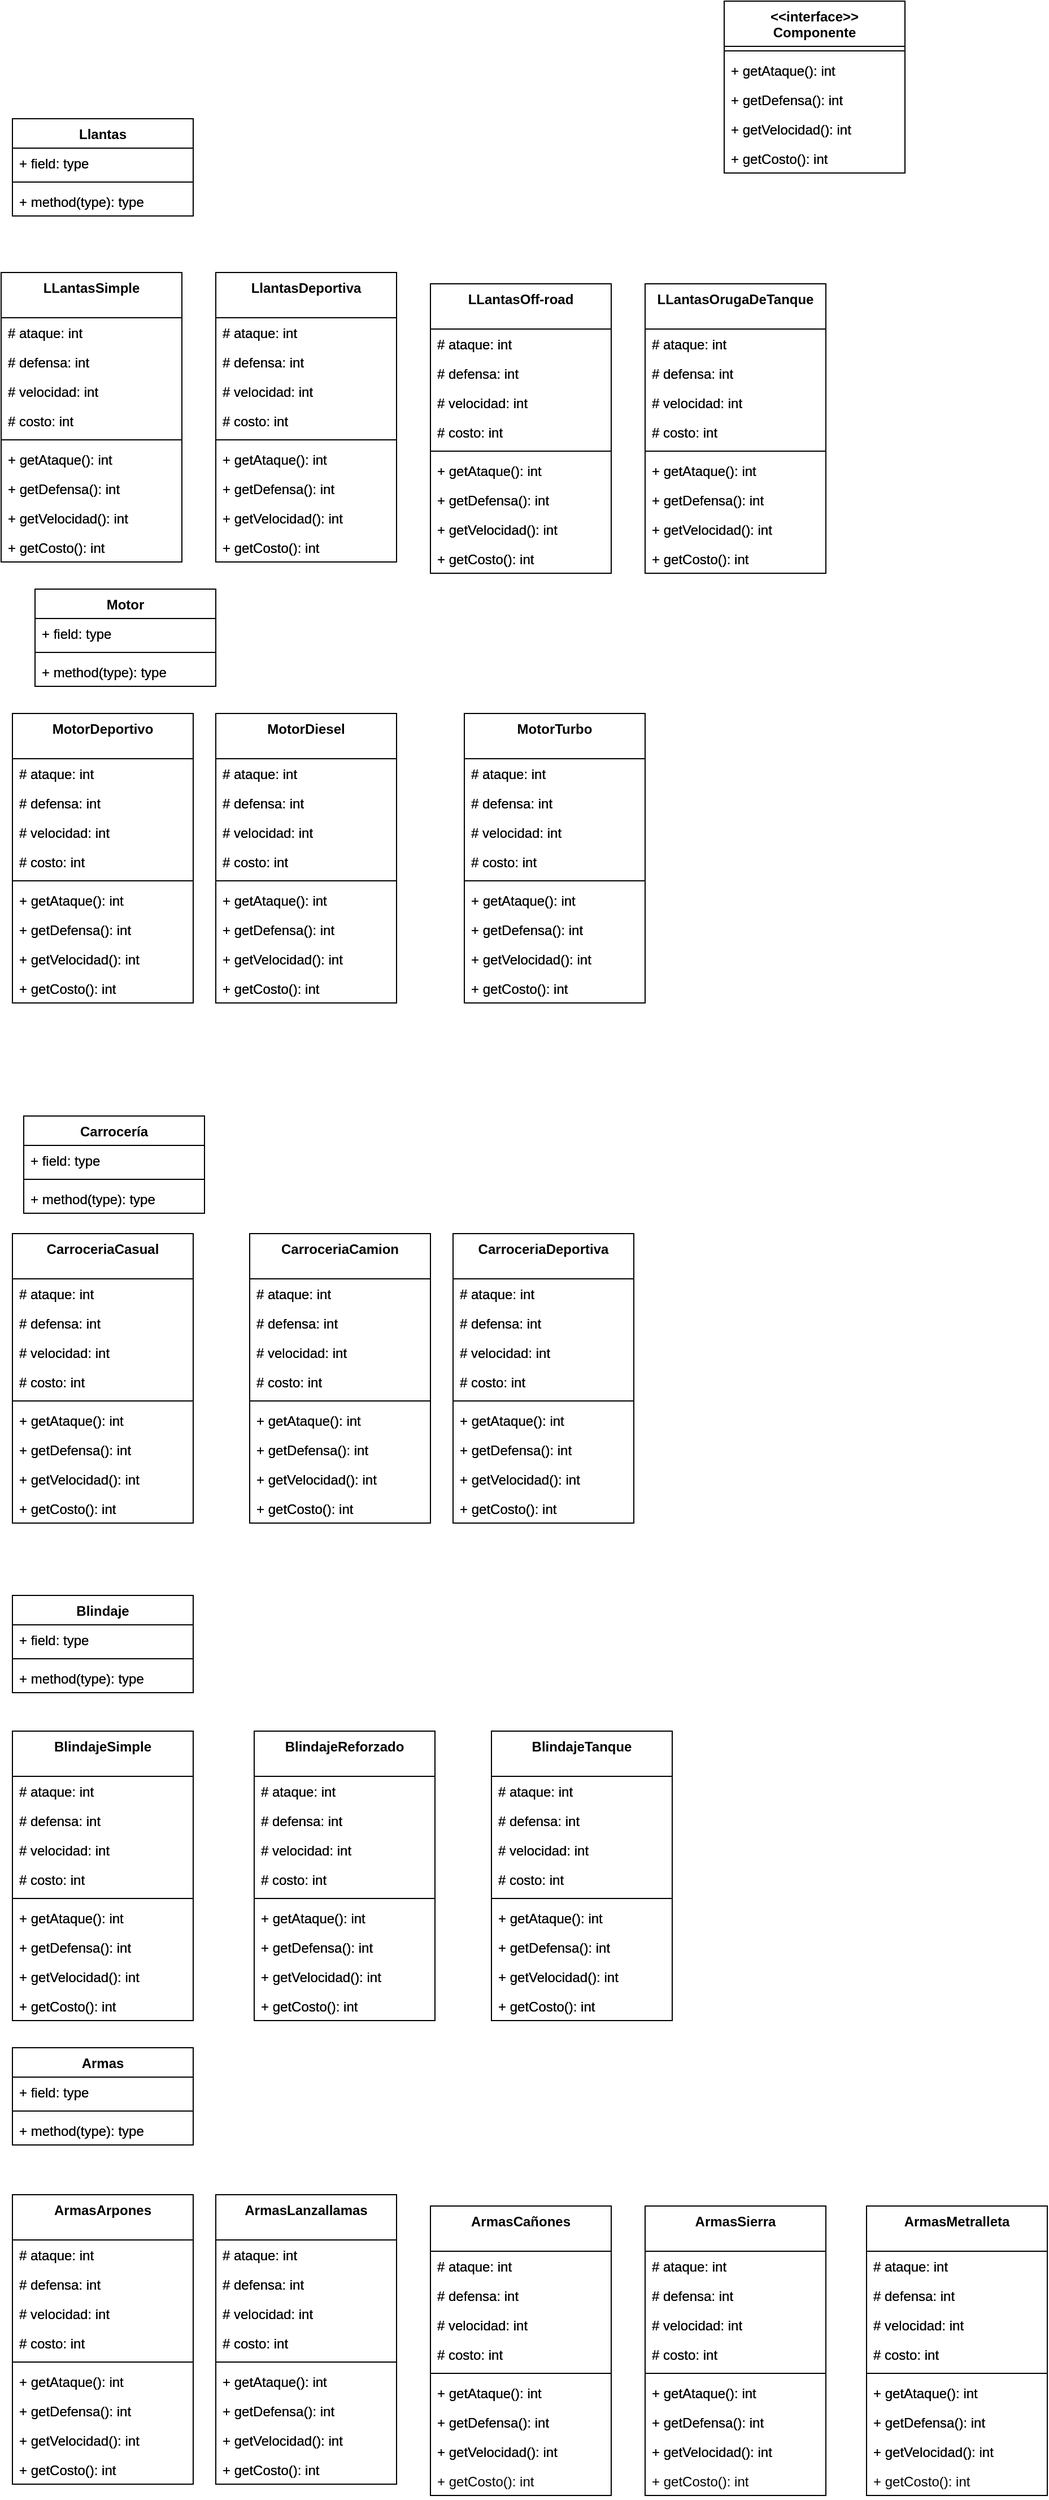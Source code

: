 <mxfile version="13.9.8" type="device" pages="2"><diagram id="xbYpVy04zfx8oQZbJUHU" name="Page-1"><mxGraphModel dx="1036" dy="492" grid="1" gridSize="10" guides="1" tooltips="1" connect="1" arrows="1" fold="1" page="1" pageScale="1" pageWidth="827" pageHeight="1169" math="0" shadow="0"><root><mxCell id="0"/><mxCell id="1" parent="0"/><mxCell id="xLHPYMrKe80LzgOzbX_y-34" value="Motor" style="swimlane;fontStyle=1;align=center;verticalAlign=top;childLayout=stackLayout;horizontal=1;startSize=26;horizontalStack=0;resizeParent=1;resizeParentMax=0;resizeLast=0;collapsible=1;marginBottom=0;" parent="1" vertex="1"><mxGeometry x="80" y="540" width="160" height="86" as="geometry"/></mxCell><mxCell id="xLHPYMrKe80LzgOzbX_y-35" value="+ field: type" style="text;strokeColor=none;fillColor=none;align=left;verticalAlign=top;spacingLeft=4;spacingRight=4;overflow=hidden;rotatable=0;points=[[0,0.5],[1,0.5]];portConstraint=eastwest;" parent="xLHPYMrKe80LzgOzbX_y-34" vertex="1"><mxGeometry y="26" width="160" height="26" as="geometry"/></mxCell><mxCell id="xLHPYMrKe80LzgOzbX_y-36" value="" style="line;strokeWidth=1;fillColor=none;align=left;verticalAlign=middle;spacingTop=-1;spacingLeft=3;spacingRight=3;rotatable=0;labelPosition=right;points=[];portConstraint=eastwest;" parent="xLHPYMrKe80LzgOzbX_y-34" vertex="1"><mxGeometry y="52" width="160" height="8" as="geometry"/></mxCell><mxCell id="xLHPYMrKe80LzgOzbX_y-37" value="+ method(type): type" style="text;strokeColor=none;fillColor=none;align=left;verticalAlign=top;spacingLeft=4;spacingRight=4;overflow=hidden;rotatable=0;points=[[0,0.5],[1,0.5]];portConstraint=eastwest;" parent="xLHPYMrKe80LzgOzbX_y-34" vertex="1"><mxGeometry y="60" width="160" height="26" as="geometry"/></mxCell><mxCell id="xLHPYMrKe80LzgOzbX_y-14" value="Llantas" style="swimlane;fontStyle=1;align=center;verticalAlign=top;childLayout=stackLayout;horizontal=1;startSize=26;horizontalStack=0;resizeParent=1;resizeParentMax=0;resizeLast=0;collapsible=1;marginBottom=0;" parent="1" vertex="1"><mxGeometry x="60" y="124" width="160" height="86" as="geometry"/></mxCell><mxCell id="xLHPYMrKe80LzgOzbX_y-15" value="+ field: type" style="text;strokeColor=none;fillColor=none;align=left;verticalAlign=top;spacingLeft=4;spacingRight=4;overflow=hidden;rotatable=0;points=[[0,0.5],[1,0.5]];portConstraint=eastwest;" parent="xLHPYMrKe80LzgOzbX_y-14" vertex="1"><mxGeometry y="26" width="160" height="26" as="geometry"/></mxCell><mxCell id="xLHPYMrKe80LzgOzbX_y-16" value="" style="line;strokeWidth=1;fillColor=none;align=left;verticalAlign=middle;spacingTop=-1;spacingLeft=3;spacingRight=3;rotatable=0;labelPosition=right;points=[];portConstraint=eastwest;" parent="xLHPYMrKe80LzgOzbX_y-14" vertex="1"><mxGeometry y="52" width="160" height="8" as="geometry"/></mxCell><mxCell id="xLHPYMrKe80LzgOzbX_y-17" value="+ method(type): type" style="text;strokeColor=none;fillColor=none;align=left;verticalAlign=top;spacingLeft=4;spacingRight=4;overflow=hidden;rotatable=0;points=[[0,0.5],[1,0.5]];portConstraint=eastwest;" parent="xLHPYMrKe80LzgOzbX_y-14" vertex="1"><mxGeometry y="60" width="160" height="26" as="geometry"/></mxCell><mxCell id="xLHPYMrKe80LzgOzbX_y-143" value="LlantasDeportiva" style="swimlane;fontStyle=1;align=center;verticalAlign=top;childLayout=stackLayout;horizontal=1;startSize=40;horizontalStack=0;resizeParent=1;resizeParentMax=0;resizeLast=0;collapsible=1;marginBottom=0;" parent="1" vertex="1"><mxGeometry x="240" y="260" width="160" height="256" as="geometry"/></mxCell><mxCell id="xLHPYMrKe80LzgOzbX_y-144" value="# ataque: int" style="text;strokeColor=none;fillColor=none;align=left;verticalAlign=top;spacingLeft=4;spacingRight=4;overflow=hidden;rotatable=0;points=[[0,0.5],[1,0.5]];portConstraint=eastwest;" parent="xLHPYMrKe80LzgOzbX_y-143" vertex="1"><mxGeometry y="40" width="160" height="26" as="geometry"/></mxCell><mxCell id="xLHPYMrKe80LzgOzbX_y-145" value="# defensa: int" style="text;strokeColor=none;fillColor=none;align=left;verticalAlign=top;spacingLeft=4;spacingRight=4;overflow=hidden;rotatable=0;points=[[0,0.5],[1,0.5]];portConstraint=eastwest;" parent="xLHPYMrKe80LzgOzbX_y-143" vertex="1"><mxGeometry y="66" width="160" height="26" as="geometry"/></mxCell><mxCell id="xLHPYMrKe80LzgOzbX_y-146" value="# velocidad: int" style="text;strokeColor=none;fillColor=none;align=left;verticalAlign=top;spacingLeft=4;spacingRight=4;overflow=hidden;rotatable=0;points=[[0,0.5],[1,0.5]];portConstraint=eastwest;" parent="xLHPYMrKe80LzgOzbX_y-143" vertex="1"><mxGeometry y="92" width="160" height="26" as="geometry"/></mxCell><mxCell id="xLHPYMrKe80LzgOzbX_y-147" value="# costo: int" style="text;strokeColor=none;fillColor=none;align=left;verticalAlign=top;spacingLeft=4;spacingRight=4;overflow=hidden;rotatable=0;points=[[0,0.5],[1,0.5]];portConstraint=eastwest;" parent="xLHPYMrKe80LzgOzbX_y-143" vertex="1"><mxGeometry y="118" width="160" height="26" as="geometry"/></mxCell><mxCell id="xLHPYMrKe80LzgOzbX_y-148" value="" style="line;strokeWidth=1;fillColor=none;align=left;verticalAlign=middle;spacingTop=-1;spacingLeft=3;spacingRight=3;rotatable=0;labelPosition=right;points=[];portConstraint=eastwest;" parent="xLHPYMrKe80LzgOzbX_y-143" vertex="1"><mxGeometry y="144" width="160" height="8" as="geometry"/></mxCell><mxCell id="xLHPYMrKe80LzgOzbX_y-149" value="+ getAtaque(): int" style="text;strokeColor=none;fillColor=none;align=left;verticalAlign=top;spacingLeft=4;spacingRight=4;overflow=hidden;rotatable=0;points=[[0,0.5],[1,0.5]];portConstraint=eastwest;" parent="xLHPYMrKe80LzgOzbX_y-143" vertex="1"><mxGeometry y="152" width="160" height="26" as="geometry"/></mxCell><mxCell id="xLHPYMrKe80LzgOzbX_y-150" value="+ getDefensa(): int" style="text;strokeColor=none;fillColor=none;align=left;verticalAlign=top;spacingLeft=4;spacingRight=4;overflow=hidden;rotatable=0;points=[[0,0.5],[1,0.5]];portConstraint=eastwest;" parent="xLHPYMrKe80LzgOzbX_y-143" vertex="1"><mxGeometry y="178" width="160" height="26" as="geometry"/></mxCell><mxCell id="xLHPYMrKe80LzgOzbX_y-151" value="+ getVelocidad(): int" style="text;strokeColor=none;fillColor=none;align=left;verticalAlign=top;spacingLeft=4;spacingRight=4;overflow=hidden;rotatable=0;points=[[0,0.5],[1,0.5]];portConstraint=eastwest;" parent="xLHPYMrKe80LzgOzbX_y-143" vertex="1"><mxGeometry y="204" width="160" height="26" as="geometry"/></mxCell><mxCell id="xLHPYMrKe80LzgOzbX_y-152" value="+ getCosto(): int" style="text;strokeColor=none;fillColor=none;align=left;verticalAlign=top;spacingLeft=4;spacingRight=4;overflow=hidden;rotatable=0;points=[[0,0.5],[1,0.5]];portConstraint=eastwest;" parent="xLHPYMrKe80LzgOzbX_y-143" vertex="1"><mxGeometry y="230" width="160" height="26" as="geometry"/></mxCell><mxCell id="xLHPYMrKe80LzgOzbX_y-115" value="LLantasSimple" style="swimlane;fontStyle=1;align=center;verticalAlign=top;childLayout=stackLayout;horizontal=1;startSize=40;horizontalStack=0;resizeParent=1;resizeParentMax=0;resizeLast=0;collapsible=1;marginBottom=0;" parent="1" vertex="1"><mxGeometry x="50" y="260" width="160" height="256" as="geometry"/></mxCell><mxCell id="xLHPYMrKe80LzgOzbX_y-139" value="# ataque: int" style="text;strokeColor=none;fillColor=none;align=left;verticalAlign=top;spacingLeft=4;spacingRight=4;overflow=hidden;rotatable=0;points=[[0,0.5],[1,0.5]];portConstraint=eastwest;" parent="xLHPYMrKe80LzgOzbX_y-115" vertex="1"><mxGeometry y="40" width="160" height="26" as="geometry"/></mxCell><mxCell id="xLHPYMrKe80LzgOzbX_y-140" value="# defensa: int" style="text;strokeColor=none;fillColor=none;align=left;verticalAlign=top;spacingLeft=4;spacingRight=4;overflow=hidden;rotatable=0;points=[[0,0.5],[1,0.5]];portConstraint=eastwest;" parent="xLHPYMrKe80LzgOzbX_y-115" vertex="1"><mxGeometry y="66" width="160" height="26" as="geometry"/></mxCell><mxCell id="xLHPYMrKe80LzgOzbX_y-141" value="# velocidad: int" style="text;strokeColor=none;fillColor=none;align=left;verticalAlign=top;spacingLeft=4;spacingRight=4;overflow=hidden;rotatable=0;points=[[0,0.5],[1,0.5]];portConstraint=eastwest;" parent="xLHPYMrKe80LzgOzbX_y-115" vertex="1"><mxGeometry y="92" width="160" height="26" as="geometry"/></mxCell><mxCell id="xLHPYMrKe80LzgOzbX_y-142" value="# costo: int" style="text;strokeColor=none;fillColor=none;align=left;verticalAlign=top;spacingLeft=4;spacingRight=4;overflow=hidden;rotatable=0;points=[[0,0.5],[1,0.5]];portConstraint=eastwest;" parent="xLHPYMrKe80LzgOzbX_y-115" vertex="1"><mxGeometry y="118" width="160" height="26" as="geometry"/></mxCell><mxCell id="xLHPYMrKe80LzgOzbX_y-116" value="" style="line;strokeWidth=1;fillColor=none;align=left;verticalAlign=middle;spacingTop=-1;spacingLeft=3;spacingRight=3;rotatable=0;labelPosition=right;points=[];portConstraint=eastwest;" parent="xLHPYMrKe80LzgOzbX_y-115" vertex="1"><mxGeometry y="144" width="160" height="8" as="geometry"/></mxCell><mxCell id="xLHPYMrKe80LzgOzbX_y-117" value="+ getAtaque(): int" style="text;strokeColor=none;fillColor=none;align=left;verticalAlign=top;spacingLeft=4;spacingRight=4;overflow=hidden;rotatable=0;points=[[0,0.5],[1,0.5]];portConstraint=eastwest;" parent="xLHPYMrKe80LzgOzbX_y-115" vertex="1"><mxGeometry y="152" width="160" height="26" as="geometry"/></mxCell><mxCell id="xLHPYMrKe80LzgOzbX_y-118" value="+ getDefensa(): int" style="text;strokeColor=none;fillColor=none;align=left;verticalAlign=top;spacingLeft=4;spacingRight=4;overflow=hidden;rotatable=0;points=[[0,0.5],[1,0.5]];portConstraint=eastwest;" parent="xLHPYMrKe80LzgOzbX_y-115" vertex="1"><mxGeometry y="178" width="160" height="26" as="geometry"/></mxCell><mxCell id="xLHPYMrKe80LzgOzbX_y-119" value="+ getVelocidad(): int" style="text;strokeColor=none;fillColor=none;align=left;verticalAlign=top;spacingLeft=4;spacingRight=4;overflow=hidden;rotatable=0;points=[[0,0.5],[1,0.5]];portConstraint=eastwest;" parent="xLHPYMrKe80LzgOzbX_y-115" vertex="1"><mxGeometry y="204" width="160" height="26" as="geometry"/></mxCell><mxCell id="xLHPYMrKe80LzgOzbX_y-120" value="+ getCosto(): int" style="text;strokeColor=none;fillColor=none;align=left;verticalAlign=top;spacingLeft=4;spacingRight=4;overflow=hidden;rotatable=0;points=[[0,0.5],[1,0.5]];portConstraint=eastwest;" parent="xLHPYMrKe80LzgOzbX_y-115" vertex="1"><mxGeometry y="230" width="160" height="26" as="geometry"/></mxCell><mxCell id="xLHPYMrKe80LzgOzbX_y-153" value="LLantasOff-road" style="swimlane;fontStyle=1;align=center;verticalAlign=top;childLayout=stackLayout;horizontal=1;startSize=40;horizontalStack=0;resizeParent=1;resizeParentMax=0;resizeLast=0;collapsible=1;marginBottom=0;" parent="1" vertex="1"><mxGeometry x="430" y="270" width="160" height="256" as="geometry"/></mxCell><mxCell id="xLHPYMrKe80LzgOzbX_y-154" value="# ataque: int" style="text;strokeColor=none;fillColor=none;align=left;verticalAlign=top;spacingLeft=4;spacingRight=4;overflow=hidden;rotatable=0;points=[[0,0.5],[1,0.5]];portConstraint=eastwest;" parent="xLHPYMrKe80LzgOzbX_y-153" vertex="1"><mxGeometry y="40" width="160" height="26" as="geometry"/></mxCell><mxCell id="xLHPYMrKe80LzgOzbX_y-155" value="# defensa: int" style="text;strokeColor=none;fillColor=none;align=left;verticalAlign=top;spacingLeft=4;spacingRight=4;overflow=hidden;rotatable=0;points=[[0,0.5],[1,0.5]];portConstraint=eastwest;" parent="xLHPYMrKe80LzgOzbX_y-153" vertex="1"><mxGeometry y="66" width="160" height="26" as="geometry"/></mxCell><mxCell id="xLHPYMrKe80LzgOzbX_y-156" value="# velocidad: int" style="text;strokeColor=none;fillColor=none;align=left;verticalAlign=top;spacingLeft=4;spacingRight=4;overflow=hidden;rotatable=0;points=[[0,0.5],[1,0.5]];portConstraint=eastwest;" parent="xLHPYMrKe80LzgOzbX_y-153" vertex="1"><mxGeometry y="92" width="160" height="26" as="geometry"/></mxCell><mxCell id="xLHPYMrKe80LzgOzbX_y-157" value="# costo: int" style="text;strokeColor=none;fillColor=none;align=left;verticalAlign=top;spacingLeft=4;spacingRight=4;overflow=hidden;rotatable=0;points=[[0,0.5],[1,0.5]];portConstraint=eastwest;" parent="xLHPYMrKe80LzgOzbX_y-153" vertex="1"><mxGeometry y="118" width="160" height="26" as="geometry"/></mxCell><mxCell id="xLHPYMrKe80LzgOzbX_y-158" value="" style="line;strokeWidth=1;fillColor=none;align=left;verticalAlign=middle;spacingTop=-1;spacingLeft=3;spacingRight=3;rotatable=0;labelPosition=right;points=[];portConstraint=eastwest;" parent="xLHPYMrKe80LzgOzbX_y-153" vertex="1"><mxGeometry y="144" width="160" height="8" as="geometry"/></mxCell><mxCell id="xLHPYMrKe80LzgOzbX_y-159" value="+ getAtaque(): int" style="text;strokeColor=none;fillColor=none;align=left;verticalAlign=top;spacingLeft=4;spacingRight=4;overflow=hidden;rotatable=0;points=[[0,0.5],[1,0.5]];portConstraint=eastwest;" parent="xLHPYMrKe80LzgOzbX_y-153" vertex="1"><mxGeometry y="152" width="160" height="26" as="geometry"/></mxCell><mxCell id="xLHPYMrKe80LzgOzbX_y-160" value="+ getDefensa(): int" style="text;strokeColor=none;fillColor=none;align=left;verticalAlign=top;spacingLeft=4;spacingRight=4;overflow=hidden;rotatable=0;points=[[0,0.5],[1,0.5]];portConstraint=eastwest;" parent="xLHPYMrKe80LzgOzbX_y-153" vertex="1"><mxGeometry y="178" width="160" height="26" as="geometry"/></mxCell><mxCell id="xLHPYMrKe80LzgOzbX_y-161" value="+ getVelocidad(): int" style="text;strokeColor=none;fillColor=none;align=left;verticalAlign=top;spacingLeft=4;spacingRight=4;overflow=hidden;rotatable=0;points=[[0,0.5],[1,0.5]];portConstraint=eastwest;" parent="xLHPYMrKe80LzgOzbX_y-153" vertex="1"><mxGeometry y="204" width="160" height="26" as="geometry"/></mxCell><mxCell id="xLHPYMrKe80LzgOzbX_y-162" value="+ getCosto(): int" style="text;strokeColor=none;fillColor=none;align=left;verticalAlign=top;spacingLeft=4;spacingRight=4;overflow=hidden;rotatable=0;points=[[0,0.5],[1,0.5]];portConstraint=eastwest;" parent="xLHPYMrKe80LzgOzbX_y-153" vertex="1"><mxGeometry y="230" width="160" height="26" as="geometry"/></mxCell><mxCell id="xLHPYMrKe80LzgOzbX_y-163" value="LLantasOrugaDeTanque" style="swimlane;fontStyle=1;align=center;verticalAlign=top;childLayout=stackLayout;horizontal=1;startSize=40;horizontalStack=0;resizeParent=1;resizeParentMax=0;resizeLast=0;collapsible=1;marginBottom=0;" parent="1" vertex="1"><mxGeometry x="620" y="270" width="160" height="256" as="geometry"/></mxCell><mxCell id="xLHPYMrKe80LzgOzbX_y-164" value="# ataque: int" style="text;strokeColor=none;fillColor=none;align=left;verticalAlign=top;spacingLeft=4;spacingRight=4;overflow=hidden;rotatable=0;points=[[0,0.5],[1,0.5]];portConstraint=eastwest;" parent="xLHPYMrKe80LzgOzbX_y-163" vertex="1"><mxGeometry y="40" width="160" height="26" as="geometry"/></mxCell><mxCell id="xLHPYMrKe80LzgOzbX_y-165" value="# defensa: int" style="text;strokeColor=none;fillColor=none;align=left;verticalAlign=top;spacingLeft=4;spacingRight=4;overflow=hidden;rotatable=0;points=[[0,0.5],[1,0.5]];portConstraint=eastwest;" parent="xLHPYMrKe80LzgOzbX_y-163" vertex="1"><mxGeometry y="66" width="160" height="26" as="geometry"/></mxCell><mxCell id="xLHPYMrKe80LzgOzbX_y-166" value="# velocidad: int" style="text;strokeColor=none;fillColor=none;align=left;verticalAlign=top;spacingLeft=4;spacingRight=4;overflow=hidden;rotatable=0;points=[[0,0.5],[1,0.5]];portConstraint=eastwest;" parent="xLHPYMrKe80LzgOzbX_y-163" vertex="1"><mxGeometry y="92" width="160" height="26" as="geometry"/></mxCell><mxCell id="xLHPYMrKe80LzgOzbX_y-167" value="# costo: int" style="text;strokeColor=none;fillColor=none;align=left;verticalAlign=top;spacingLeft=4;spacingRight=4;overflow=hidden;rotatable=0;points=[[0,0.5],[1,0.5]];portConstraint=eastwest;" parent="xLHPYMrKe80LzgOzbX_y-163" vertex="1"><mxGeometry y="118" width="160" height="26" as="geometry"/></mxCell><mxCell id="xLHPYMrKe80LzgOzbX_y-168" value="" style="line;strokeWidth=1;fillColor=none;align=left;verticalAlign=middle;spacingTop=-1;spacingLeft=3;spacingRight=3;rotatable=0;labelPosition=right;points=[];portConstraint=eastwest;" parent="xLHPYMrKe80LzgOzbX_y-163" vertex="1"><mxGeometry y="144" width="160" height="8" as="geometry"/></mxCell><mxCell id="xLHPYMrKe80LzgOzbX_y-169" value="+ getAtaque(): int" style="text;strokeColor=none;fillColor=none;align=left;verticalAlign=top;spacingLeft=4;spacingRight=4;overflow=hidden;rotatable=0;points=[[0,0.5],[1,0.5]];portConstraint=eastwest;" parent="xLHPYMrKe80LzgOzbX_y-163" vertex="1"><mxGeometry y="152" width="160" height="26" as="geometry"/></mxCell><mxCell id="xLHPYMrKe80LzgOzbX_y-170" value="+ getDefensa(): int" style="text;strokeColor=none;fillColor=none;align=left;verticalAlign=top;spacingLeft=4;spacingRight=4;overflow=hidden;rotatable=0;points=[[0,0.5],[1,0.5]];portConstraint=eastwest;" parent="xLHPYMrKe80LzgOzbX_y-163" vertex="1"><mxGeometry y="178" width="160" height="26" as="geometry"/></mxCell><mxCell id="xLHPYMrKe80LzgOzbX_y-171" value="+ getVelocidad(): int" style="text;strokeColor=none;fillColor=none;align=left;verticalAlign=top;spacingLeft=4;spacingRight=4;overflow=hidden;rotatable=0;points=[[0,0.5],[1,0.5]];portConstraint=eastwest;" parent="xLHPYMrKe80LzgOzbX_y-163" vertex="1"><mxGeometry y="204" width="160" height="26" as="geometry"/></mxCell><mxCell id="xLHPYMrKe80LzgOzbX_y-172" value="+ getCosto(): int" style="text;strokeColor=none;fillColor=none;align=left;verticalAlign=top;spacingLeft=4;spacingRight=4;overflow=hidden;rotatable=0;points=[[0,0.5],[1,0.5]];portConstraint=eastwest;" parent="xLHPYMrKe80LzgOzbX_y-163" vertex="1"><mxGeometry y="230" width="160" height="26" as="geometry"/></mxCell><mxCell id="xLHPYMrKe80LzgOzbX_y-50" value="Carrocería" style="swimlane;fontStyle=1;align=center;verticalAlign=top;childLayout=stackLayout;horizontal=1;startSize=26;horizontalStack=0;resizeParent=1;resizeParentMax=0;resizeLast=0;collapsible=1;marginBottom=0;" parent="1" vertex="1"><mxGeometry x="70" y="1006" width="160" height="86" as="geometry"/></mxCell><mxCell id="xLHPYMrKe80LzgOzbX_y-51" value="+ field: type" style="text;strokeColor=none;fillColor=none;align=left;verticalAlign=top;spacingLeft=4;spacingRight=4;overflow=hidden;rotatable=0;points=[[0,0.5],[1,0.5]];portConstraint=eastwest;" parent="xLHPYMrKe80LzgOzbX_y-50" vertex="1"><mxGeometry y="26" width="160" height="26" as="geometry"/></mxCell><mxCell id="xLHPYMrKe80LzgOzbX_y-52" value="" style="line;strokeWidth=1;fillColor=none;align=left;verticalAlign=middle;spacingTop=-1;spacingLeft=3;spacingRight=3;rotatable=0;labelPosition=right;points=[];portConstraint=eastwest;" parent="xLHPYMrKe80LzgOzbX_y-50" vertex="1"><mxGeometry y="52" width="160" height="8" as="geometry"/></mxCell><mxCell id="xLHPYMrKe80LzgOzbX_y-53" value="+ method(type): type" style="text;strokeColor=none;fillColor=none;align=left;verticalAlign=top;spacingLeft=4;spacingRight=4;overflow=hidden;rotatable=0;points=[[0,0.5],[1,0.5]];portConstraint=eastwest;" parent="xLHPYMrKe80LzgOzbX_y-50" vertex="1"><mxGeometry y="60" width="160" height="26" as="geometry"/></mxCell><mxCell id="xLHPYMrKe80LzgOzbX_y-173" value="MotorDeportivo" style="swimlane;fontStyle=1;align=center;verticalAlign=top;childLayout=stackLayout;horizontal=1;startSize=40;horizontalStack=0;resizeParent=1;resizeParentMax=0;resizeLast=0;collapsible=1;marginBottom=0;" parent="1" vertex="1"><mxGeometry x="60" y="650" width="160" height="256" as="geometry"/></mxCell><mxCell id="xLHPYMrKe80LzgOzbX_y-174" value="# ataque: int" style="text;strokeColor=none;fillColor=none;align=left;verticalAlign=top;spacingLeft=4;spacingRight=4;overflow=hidden;rotatable=0;points=[[0,0.5],[1,0.5]];portConstraint=eastwest;" parent="xLHPYMrKe80LzgOzbX_y-173" vertex="1"><mxGeometry y="40" width="160" height="26" as="geometry"/></mxCell><mxCell id="xLHPYMrKe80LzgOzbX_y-175" value="# defensa: int" style="text;strokeColor=none;fillColor=none;align=left;verticalAlign=top;spacingLeft=4;spacingRight=4;overflow=hidden;rotatable=0;points=[[0,0.5],[1,0.5]];portConstraint=eastwest;" parent="xLHPYMrKe80LzgOzbX_y-173" vertex="1"><mxGeometry y="66" width="160" height="26" as="geometry"/></mxCell><mxCell id="xLHPYMrKe80LzgOzbX_y-176" value="# velocidad: int" style="text;strokeColor=none;fillColor=none;align=left;verticalAlign=top;spacingLeft=4;spacingRight=4;overflow=hidden;rotatable=0;points=[[0,0.5],[1,0.5]];portConstraint=eastwest;" parent="xLHPYMrKe80LzgOzbX_y-173" vertex="1"><mxGeometry y="92" width="160" height="26" as="geometry"/></mxCell><mxCell id="xLHPYMrKe80LzgOzbX_y-177" value="# costo: int" style="text;strokeColor=none;fillColor=none;align=left;verticalAlign=top;spacingLeft=4;spacingRight=4;overflow=hidden;rotatable=0;points=[[0,0.5],[1,0.5]];portConstraint=eastwest;" parent="xLHPYMrKe80LzgOzbX_y-173" vertex="1"><mxGeometry y="118" width="160" height="26" as="geometry"/></mxCell><mxCell id="xLHPYMrKe80LzgOzbX_y-178" value="" style="line;strokeWidth=1;fillColor=none;align=left;verticalAlign=middle;spacingTop=-1;spacingLeft=3;spacingRight=3;rotatable=0;labelPosition=right;points=[];portConstraint=eastwest;" parent="xLHPYMrKe80LzgOzbX_y-173" vertex="1"><mxGeometry y="144" width="160" height="8" as="geometry"/></mxCell><mxCell id="xLHPYMrKe80LzgOzbX_y-179" value="+ getAtaque(): int" style="text;strokeColor=none;fillColor=none;align=left;verticalAlign=top;spacingLeft=4;spacingRight=4;overflow=hidden;rotatable=0;points=[[0,0.5],[1,0.5]];portConstraint=eastwest;" parent="xLHPYMrKe80LzgOzbX_y-173" vertex="1"><mxGeometry y="152" width="160" height="26" as="geometry"/></mxCell><mxCell id="xLHPYMrKe80LzgOzbX_y-180" value="+ getDefensa(): int" style="text;strokeColor=none;fillColor=none;align=left;verticalAlign=top;spacingLeft=4;spacingRight=4;overflow=hidden;rotatable=0;points=[[0,0.5],[1,0.5]];portConstraint=eastwest;" parent="xLHPYMrKe80LzgOzbX_y-173" vertex="1"><mxGeometry y="178" width="160" height="26" as="geometry"/></mxCell><mxCell id="xLHPYMrKe80LzgOzbX_y-181" value="+ getVelocidad(): int" style="text;strokeColor=none;fillColor=none;align=left;verticalAlign=top;spacingLeft=4;spacingRight=4;overflow=hidden;rotatable=0;points=[[0,0.5],[1,0.5]];portConstraint=eastwest;" parent="xLHPYMrKe80LzgOzbX_y-173" vertex="1"><mxGeometry y="204" width="160" height="26" as="geometry"/></mxCell><mxCell id="xLHPYMrKe80LzgOzbX_y-182" value="+ getCosto(): int" style="text;strokeColor=none;fillColor=none;align=left;verticalAlign=top;spacingLeft=4;spacingRight=4;overflow=hidden;rotatable=0;points=[[0,0.5],[1,0.5]];portConstraint=eastwest;" parent="xLHPYMrKe80LzgOzbX_y-173" vertex="1"><mxGeometry y="230" width="160" height="26" as="geometry"/></mxCell><mxCell id="xLHPYMrKe80LzgOzbX_y-183" value="MotorDiesel" style="swimlane;fontStyle=1;align=center;verticalAlign=top;childLayout=stackLayout;horizontal=1;startSize=40;horizontalStack=0;resizeParent=1;resizeParentMax=0;resizeLast=0;collapsible=1;marginBottom=0;" parent="1" vertex="1"><mxGeometry x="240" y="650" width="160" height="256" as="geometry"/></mxCell><mxCell id="xLHPYMrKe80LzgOzbX_y-184" value="# ataque: int" style="text;strokeColor=none;fillColor=none;align=left;verticalAlign=top;spacingLeft=4;spacingRight=4;overflow=hidden;rotatable=0;points=[[0,0.5],[1,0.5]];portConstraint=eastwest;" parent="xLHPYMrKe80LzgOzbX_y-183" vertex="1"><mxGeometry y="40" width="160" height="26" as="geometry"/></mxCell><mxCell id="xLHPYMrKe80LzgOzbX_y-185" value="# defensa: int" style="text;strokeColor=none;fillColor=none;align=left;verticalAlign=top;spacingLeft=4;spacingRight=4;overflow=hidden;rotatable=0;points=[[0,0.5],[1,0.5]];portConstraint=eastwest;" parent="xLHPYMrKe80LzgOzbX_y-183" vertex="1"><mxGeometry y="66" width="160" height="26" as="geometry"/></mxCell><mxCell id="xLHPYMrKe80LzgOzbX_y-186" value="# velocidad: int" style="text;strokeColor=none;fillColor=none;align=left;verticalAlign=top;spacingLeft=4;spacingRight=4;overflow=hidden;rotatable=0;points=[[0,0.5],[1,0.5]];portConstraint=eastwest;" parent="xLHPYMrKe80LzgOzbX_y-183" vertex="1"><mxGeometry y="92" width="160" height="26" as="geometry"/></mxCell><mxCell id="xLHPYMrKe80LzgOzbX_y-187" value="# costo: int" style="text;strokeColor=none;fillColor=none;align=left;verticalAlign=top;spacingLeft=4;spacingRight=4;overflow=hidden;rotatable=0;points=[[0,0.5],[1,0.5]];portConstraint=eastwest;" parent="xLHPYMrKe80LzgOzbX_y-183" vertex="1"><mxGeometry y="118" width="160" height="26" as="geometry"/></mxCell><mxCell id="xLHPYMrKe80LzgOzbX_y-188" value="" style="line;strokeWidth=1;fillColor=none;align=left;verticalAlign=middle;spacingTop=-1;spacingLeft=3;spacingRight=3;rotatable=0;labelPosition=right;points=[];portConstraint=eastwest;" parent="xLHPYMrKe80LzgOzbX_y-183" vertex="1"><mxGeometry y="144" width="160" height="8" as="geometry"/></mxCell><mxCell id="xLHPYMrKe80LzgOzbX_y-189" value="+ getAtaque(): int" style="text;strokeColor=none;fillColor=none;align=left;verticalAlign=top;spacingLeft=4;spacingRight=4;overflow=hidden;rotatable=0;points=[[0,0.5],[1,0.5]];portConstraint=eastwest;" parent="xLHPYMrKe80LzgOzbX_y-183" vertex="1"><mxGeometry y="152" width="160" height="26" as="geometry"/></mxCell><mxCell id="xLHPYMrKe80LzgOzbX_y-190" value="+ getDefensa(): int" style="text;strokeColor=none;fillColor=none;align=left;verticalAlign=top;spacingLeft=4;spacingRight=4;overflow=hidden;rotatable=0;points=[[0,0.5],[1,0.5]];portConstraint=eastwest;" parent="xLHPYMrKe80LzgOzbX_y-183" vertex="1"><mxGeometry y="178" width="160" height="26" as="geometry"/></mxCell><mxCell id="xLHPYMrKe80LzgOzbX_y-191" value="+ getVelocidad(): int" style="text;strokeColor=none;fillColor=none;align=left;verticalAlign=top;spacingLeft=4;spacingRight=4;overflow=hidden;rotatable=0;points=[[0,0.5],[1,0.5]];portConstraint=eastwest;" parent="xLHPYMrKe80LzgOzbX_y-183" vertex="1"><mxGeometry y="204" width="160" height="26" as="geometry"/></mxCell><mxCell id="xLHPYMrKe80LzgOzbX_y-192" value="+ getCosto(): int" style="text;strokeColor=none;fillColor=none;align=left;verticalAlign=top;spacingLeft=4;spacingRight=4;overflow=hidden;rotatable=0;points=[[0,0.5],[1,0.5]];portConstraint=eastwest;" parent="xLHPYMrKe80LzgOzbX_y-183" vertex="1"><mxGeometry y="230" width="160" height="26" as="geometry"/></mxCell><mxCell id="xLHPYMrKe80LzgOzbX_y-193" value="MotorTurbo" style="swimlane;fontStyle=1;align=center;verticalAlign=top;childLayout=stackLayout;horizontal=1;startSize=40;horizontalStack=0;resizeParent=1;resizeParentMax=0;resizeLast=0;collapsible=1;marginBottom=0;" parent="1" vertex="1"><mxGeometry x="460" y="650" width="160" height="256" as="geometry"/></mxCell><mxCell id="xLHPYMrKe80LzgOzbX_y-194" value="# ataque: int" style="text;strokeColor=none;fillColor=none;align=left;verticalAlign=top;spacingLeft=4;spacingRight=4;overflow=hidden;rotatable=0;points=[[0,0.5],[1,0.5]];portConstraint=eastwest;" parent="xLHPYMrKe80LzgOzbX_y-193" vertex="1"><mxGeometry y="40" width="160" height="26" as="geometry"/></mxCell><mxCell id="xLHPYMrKe80LzgOzbX_y-195" value="# defensa: int" style="text;strokeColor=none;fillColor=none;align=left;verticalAlign=top;spacingLeft=4;spacingRight=4;overflow=hidden;rotatable=0;points=[[0,0.5],[1,0.5]];portConstraint=eastwest;" parent="xLHPYMrKe80LzgOzbX_y-193" vertex="1"><mxGeometry y="66" width="160" height="26" as="geometry"/></mxCell><mxCell id="xLHPYMrKe80LzgOzbX_y-196" value="# velocidad: int" style="text;strokeColor=none;fillColor=none;align=left;verticalAlign=top;spacingLeft=4;spacingRight=4;overflow=hidden;rotatable=0;points=[[0,0.5],[1,0.5]];portConstraint=eastwest;" parent="xLHPYMrKe80LzgOzbX_y-193" vertex="1"><mxGeometry y="92" width="160" height="26" as="geometry"/></mxCell><mxCell id="xLHPYMrKe80LzgOzbX_y-197" value="# costo: int" style="text;strokeColor=none;fillColor=none;align=left;verticalAlign=top;spacingLeft=4;spacingRight=4;overflow=hidden;rotatable=0;points=[[0,0.5],[1,0.5]];portConstraint=eastwest;" parent="xLHPYMrKe80LzgOzbX_y-193" vertex="1"><mxGeometry y="118" width="160" height="26" as="geometry"/></mxCell><mxCell id="xLHPYMrKe80LzgOzbX_y-198" value="" style="line;strokeWidth=1;fillColor=none;align=left;verticalAlign=middle;spacingTop=-1;spacingLeft=3;spacingRight=3;rotatable=0;labelPosition=right;points=[];portConstraint=eastwest;" parent="xLHPYMrKe80LzgOzbX_y-193" vertex="1"><mxGeometry y="144" width="160" height="8" as="geometry"/></mxCell><mxCell id="xLHPYMrKe80LzgOzbX_y-199" value="+ getAtaque(): int" style="text;strokeColor=none;fillColor=none;align=left;verticalAlign=top;spacingLeft=4;spacingRight=4;overflow=hidden;rotatable=0;points=[[0,0.5],[1,0.5]];portConstraint=eastwest;" parent="xLHPYMrKe80LzgOzbX_y-193" vertex="1"><mxGeometry y="152" width="160" height="26" as="geometry"/></mxCell><mxCell id="xLHPYMrKe80LzgOzbX_y-200" value="+ getDefensa(): int" style="text;strokeColor=none;fillColor=none;align=left;verticalAlign=top;spacingLeft=4;spacingRight=4;overflow=hidden;rotatable=0;points=[[0,0.5],[1,0.5]];portConstraint=eastwest;" parent="xLHPYMrKe80LzgOzbX_y-193" vertex="1"><mxGeometry y="178" width="160" height="26" as="geometry"/></mxCell><mxCell id="xLHPYMrKe80LzgOzbX_y-201" value="+ getVelocidad(): int" style="text;strokeColor=none;fillColor=none;align=left;verticalAlign=top;spacingLeft=4;spacingRight=4;overflow=hidden;rotatable=0;points=[[0,0.5],[1,0.5]];portConstraint=eastwest;" parent="xLHPYMrKe80LzgOzbX_y-193" vertex="1"><mxGeometry y="204" width="160" height="26" as="geometry"/></mxCell><mxCell id="xLHPYMrKe80LzgOzbX_y-202" value="+ getCosto(): int" style="text;strokeColor=none;fillColor=none;align=left;verticalAlign=top;spacingLeft=4;spacingRight=4;overflow=hidden;rotatable=0;points=[[0,0.5],[1,0.5]];portConstraint=eastwest;" parent="xLHPYMrKe80LzgOzbX_y-193" vertex="1"><mxGeometry y="230" width="160" height="26" as="geometry"/></mxCell><mxCell id="xLHPYMrKe80LzgOzbX_y-106" value="&lt;&lt;interface&gt;&gt;&#xA;Componente" style="swimlane;fontStyle=1;align=center;verticalAlign=top;childLayout=stackLayout;horizontal=1;startSize=40;horizontalStack=0;resizeParent=1;resizeParentMax=0;resizeLast=0;collapsible=1;marginBottom=0;" parent="1" vertex="1"><mxGeometry x="690" y="20" width="160" height="152" as="geometry"/></mxCell><mxCell id="xLHPYMrKe80LzgOzbX_y-108" value="" style="line;strokeWidth=1;fillColor=none;align=left;verticalAlign=middle;spacingTop=-1;spacingLeft=3;spacingRight=3;rotatable=0;labelPosition=right;points=[];portConstraint=eastwest;" parent="xLHPYMrKe80LzgOzbX_y-106" vertex="1"><mxGeometry y="40" width="160" height="8" as="geometry"/></mxCell><mxCell id="xLHPYMrKe80LzgOzbX_y-109" value="+ getAtaque(): int" style="text;strokeColor=none;fillColor=none;align=left;verticalAlign=top;spacingLeft=4;spacingRight=4;overflow=hidden;rotatable=0;points=[[0,0.5],[1,0.5]];portConstraint=eastwest;" parent="xLHPYMrKe80LzgOzbX_y-106" vertex="1"><mxGeometry y="48" width="160" height="26" as="geometry"/></mxCell><mxCell id="xLHPYMrKe80LzgOzbX_y-111" value="+ getDefensa(): int" style="text;strokeColor=none;fillColor=none;align=left;verticalAlign=top;spacingLeft=4;spacingRight=4;overflow=hidden;rotatable=0;points=[[0,0.5],[1,0.5]];portConstraint=eastwest;" parent="xLHPYMrKe80LzgOzbX_y-106" vertex="1"><mxGeometry y="74" width="160" height="26" as="geometry"/></mxCell><mxCell id="xLHPYMrKe80LzgOzbX_y-110" value="+ getVelocidad(): int" style="text;strokeColor=none;fillColor=none;align=left;verticalAlign=top;spacingLeft=4;spacingRight=4;overflow=hidden;rotatable=0;points=[[0,0.5],[1,0.5]];portConstraint=eastwest;" parent="xLHPYMrKe80LzgOzbX_y-106" vertex="1"><mxGeometry y="100" width="160" height="26" as="geometry"/></mxCell><mxCell id="xLHPYMrKe80LzgOzbX_y-112" value="+ getCosto(): int" style="text;strokeColor=none;fillColor=none;align=left;verticalAlign=top;spacingLeft=4;spacingRight=4;overflow=hidden;rotatable=0;points=[[0,0.5],[1,0.5]];portConstraint=eastwest;" parent="xLHPYMrKe80LzgOzbX_y-106" vertex="1"><mxGeometry y="126" width="160" height="26" as="geometry"/></mxCell><mxCell id="xLHPYMrKe80LzgOzbX_y-203" value="CarroceriaCasual" style="swimlane;fontStyle=1;align=center;verticalAlign=top;childLayout=stackLayout;horizontal=1;startSize=40;horizontalStack=0;resizeParent=1;resizeParentMax=0;resizeLast=0;collapsible=1;marginBottom=0;" parent="1" vertex="1"><mxGeometry x="60" y="1110" width="160" height="256" as="geometry"/></mxCell><mxCell id="xLHPYMrKe80LzgOzbX_y-204" value="# ataque: int" style="text;strokeColor=none;fillColor=none;align=left;verticalAlign=top;spacingLeft=4;spacingRight=4;overflow=hidden;rotatable=0;points=[[0,0.5],[1,0.5]];portConstraint=eastwest;" parent="xLHPYMrKe80LzgOzbX_y-203" vertex="1"><mxGeometry y="40" width="160" height="26" as="geometry"/></mxCell><mxCell id="xLHPYMrKe80LzgOzbX_y-205" value="# defensa: int" style="text;strokeColor=none;fillColor=none;align=left;verticalAlign=top;spacingLeft=4;spacingRight=4;overflow=hidden;rotatable=0;points=[[0,0.5],[1,0.5]];portConstraint=eastwest;" parent="xLHPYMrKe80LzgOzbX_y-203" vertex="1"><mxGeometry y="66" width="160" height="26" as="geometry"/></mxCell><mxCell id="xLHPYMrKe80LzgOzbX_y-206" value="# velocidad: int" style="text;strokeColor=none;fillColor=none;align=left;verticalAlign=top;spacingLeft=4;spacingRight=4;overflow=hidden;rotatable=0;points=[[0,0.5],[1,0.5]];portConstraint=eastwest;" parent="xLHPYMrKe80LzgOzbX_y-203" vertex="1"><mxGeometry y="92" width="160" height="26" as="geometry"/></mxCell><mxCell id="xLHPYMrKe80LzgOzbX_y-207" value="# costo: int" style="text;strokeColor=none;fillColor=none;align=left;verticalAlign=top;spacingLeft=4;spacingRight=4;overflow=hidden;rotatable=0;points=[[0,0.5],[1,0.5]];portConstraint=eastwest;" parent="xLHPYMrKe80LzgOzbX_y-203" vertex="1"><mxGeometry y="118" width="160" height="26" as="geometry"/></mxCell><mxCell id="xLHPYMrKe80LzgOzbX_y-208" value="" style="line;strokeWidth=1;fillColor=none;align=left;verticalAlign=middle;spacingTop=-1;spacingLeft=3;spacingRight=3;rotatable=0;labelPosition=right;points=[];portConstraint=eastwest;" parent="xLHPYMrKe80LzgOzbX_y-203" vertex="1"><mxGeometry y="144" width="160" height="8" as="geometry"/></mxCell><mxCell id="xLHPYMrKe80LzgOzbX_y-209" value="+ getAtaque(): int" style="text;strokeColor=none;fillColor=none;align=left;verticalAlign=top;spacingLeft=4;spacingRight=4;overflow=hidden;rotatable=0;points=[[0,0.5],[1,0.5]];portConstraint=eastwest;" parent="xLHPYMrKe80LzgOzbX_y-203" vertex="1"><mxGeometry y="152" width="160" height="26" as="geometry"/></mxCell><mxCell id="xLHPYMrKe80LzgOzbX_y-210" value="+ getDefensa(): int" style="text;strokeColor=none;fillColor=none;align=left;verticalAlign=top;spacingLeft=4;spacingRight=4;overflow=hidden;rotatable=0;points=[[0,0.5],[1,0.5]];portConstraint=eastwest;" parent="xLHPYMrKe80LzgOzbX_y-203" vertex="1"><mxGeometry y="178" width="160" height="26" as="geometry"/></mxCell><mxCell id="xLHPYMrKe80LzgOzbX_y-211" value="+ getVelocidad(): int" style="text;strokeColor=none;fillColor=none;align=left;verticalAlign=top;spacingLeft=4;spacingRight=4;overflow=hidden;rotatable=0;points=[[0,0.5],[1,0.5]];portConstraint=eastwest;" parent="xLHPYMrKe80LzgOzbX_y-203" vertex="1"><mxGeometry y="204" width="160" height="26" as="geometry"/></mxCell><mxCell id="xLHPYMrKe80LzgOzbX_y-212" value="+ getCosto(): int" style="text;strokeColor=none;fillColor=none;align=left;verticalAlign=top;spacingLeft=4;spacingRight=4;overflow=hidden;rotatable=0;points=[[0,0.5],[1,0.5]];portConstraint=eastwest;" parent="xLHPYMrKe80LzgOzbX_y-203" vertex="1"><mxGeometry y="230" width="160" height="26" as="geometry"/></mxCell><mxCell id="xLHPYMrKe80LzgOzbX_y-213" value="CarroceriaCamion" style="swimlane;fontStyle=1;align=center;verticalAlign=top;childLayout=stackLayout;horizontal=1;startSize=40;horizontalStack=0;resizeParent=1;resizeParentMax=0;resizeLast=0;collapsible=1;marginBottom=0;" parent="1" vertex="1"><mxGeometry x="270" y="1110" width="160" height="256" as="geometry"/></mxCell><mxCell id="xLHPYMrKe80LzgOzbX_y-214" value="# ataque: int" style="text;strokeColor=none;fillColor=none;align=left;verticalAlign=top;spacingLeft=4;spacingRight=4;overflow=hidden;rotatable=0;points=[[0,0.5],[1,0.5]];portConstraint=eastwest;" parent="xLHPYMrKe80LzgOzbX_y-213" vertex="1"><mxGeometry y="40" width="160" height="26" as="geometry"/></mxCell><mxCell id="xLHPYMrKe80LzgOzbX_y-215" value="# defensa: int" style="text;strokeColor=none;fillColor=none;align=left;verticalAlign=top;spacingLeft=4;spacingRight=4;overflow=hidden;rotatable=0;points=[[0,0.5],[1,0.5]];portConstraint=eastwest;" parent="xLHPYMrKe80LzgOzbX_y-213" vertex="1"><mxGeometry y="66" width="160" height="26" as="geometry"/></mxCell><mxCell id="xLHPYMrKe80LzgOzbX_y-216" value="# velocidad: int" style="text;strokeColor=none;fillColor=none;align=left;verticalAlign=top;spacingLeft=4;spacingRight=4;overflow=hidden;rotatable=0;points=[[0,0.5],[1,0.5]];portConstraint=eastwest;" parent="xLHPYMrKe80LzgOzbX_y-213" vertex="1"><mxGeometry y="92" width="160" height="26" as="geometry"/></mxCell><mxCell id="xLHPYMrKe80LzgOzbX_y-217" value="# costo: int" style="text;strokeColor=none;fillColor=none;align=left;verticalAlign=top;spacingLeft=4;spacingRight=4;overflow=hidden;rotatable=0;points=[[0,0.5],[1,0.5]];portConstraint=eastwest;" parent="xLHPYMrKe80LzgOzbX_y-213" vertex="1"><mxGeometry y="118" width="160" height="26" as="geometry"/></mxCell><mxCell id="xLHPYMrKe80LzgOzbX_y-218" value="" style="line;strokeWidth=1;fillColor=none;align=left;verticalAlign=middle;spacingTop=-1;spacingLeft=3;spacingRight=3;rotatable=0;labelPosition=right;points=[];portConstraint=eastwest;" parent="xLHPYMrKe80LzgOzbX_y-213" vertex="1"><mxGeometry y="144" width="160" height="8" as="geometry"/></mxCell><mxCell id="xLHPYMrKe80LzgOzbX_y-219" value="+ getAtaque(): int" style="text;strokeColor=none;fillColor=none;align=left;verticalAlign=top;spacingLeft=4;spacingRight=4;overflow=hidden;rotatable=0;points=[[0,0.5],[1,0.5]];portConstraint=eastwest;" parent="xLHPYMrKe80LzgOzbX_y-213" vertex="1"><mxGeometry y="152" width="160" height="26" as="geometry"/></mxCell><mxCell id="xLHPYMrKe80LzgOzbX_y-220" value="+ getDefensa(): int" style="text;strokeColor=none;fillColor=none;align=left;verticalAlign=top;spacingLeft=4;spacingRight=4;overflow=hidden;rotatable=0;points=[[0,0.5],[1,0.5]];portConstraint=eastwest;" parent="xLHPYMrKe80LzgOzbX_y-213" vertex="1"><mxGeometry y="178" width="160" height="26" as="geometry"/></mxCell><mxCell id="xLHPYMrKe80LzgOzbX_y-221" value="+ getVelocidad(): int" style="text;strokeColor=none;fillColor=none;align=left;verticalAlign=top;spacingLeft=4;spacingRight=4;overflow=hidden;rotatable=0;points=[[0,0.5],[1,0.5]];portConstraint=eastwest;" parent="xLHPYMrKe80LzgOzbX_y-213" vertex="1"><mxGeometry y="204" width="160" height="26" as="geometry"/></mxCell><mxCell id="xLHPYMrKe80LzgOzbX_y-222" value="+ getCosto(): int" style="text;strokeColor=none;fillColor=none;align=left;verticalAlign=top;spacingLeft=4;spacingRight=4;overflow=hidden;rotatable=0;points=[[0,0.5],[1,0.5]];portConstraint=eastwest;" parent="xLHPYMrKe80LzgOzbX_y-213" vertex="1"><mxGeometry y="230" width="160" height="26" as="geometry"/></mxCell><mxCell id="xLHPYMrKe80LzgOzbX_y-223" value="CarroceriaDeportiva" style="swimlane;fontStyle=1;align=center;verticalAlign=top;childLayout=stackLayout;horizontal=1;startSize=40;horizontalStack=0;resizeParent=1;resizeParentMax=0;resizeLast=0;collapsible=1;marginBottom=0;" parent="1" vertex="1"><mxGeometry x="450" y="1110" width="160" height="256" as="geometry"/></mxCell><mxCell id="xLHPYMrKe80LzgOzbX_y-224" value="# ataque: int" style="text;strokeColor=none;fillColor=none;align=left;verticalAlign=top;spacingLeft=4;spacingRight=4;overflow=hidden;rotatable=0;points=[[0,0.5],[1,0.5]];portConstraint=eastwest;" parent="xLHPYMrKe80LzgOzbX_y-223" vertex="1"><mxGeometry y="40" width="160" height="26" as="geometry"/></mxCell><mxCell id="xLHPYMrKe80LzgOzbX_y-225" value="# defensa: int" style="text;strokeColor=none;fillColor=none;align=left;verticalAlign=top;spacingLeft=4;spacingRight=4;overflow=hidden;rotatable=0;points=[[0,0.5],[1,0.5]];portConstraint=eastwest;" parent="xLHPYMrKe80LzgOzbX_y-223" vertex="1"><mxGeometry y="66" width="160" height="26" as="geometry"/></mxCell><mxCell id="xLHPYMrKe80LzgOzbX_y-226" value="# velocidad: int" style="text;strokeColor=none;fillColor=none;align=left;verticalAlign=top;spacingLeft=4;spacingRight=4;overflow=hidden;rotatable=0;points=[[0,0.5],[1,0.5]];portConstraint=eastwest;" parent="xLHPYMrKe80LzgOzbX_y-223" vertex="1"><mxGeometry y="92" width="160" height="26" as="geometry"/></mxCell><mxCell id="xLHPYMrKe80LzgOzbX_y-227" value="# costo: int" style="text;strokeColor=none;fillColor=none;align=left;verticalAlign=top;spacingLeft=4;spacingRight=4;overflow=hidden;rotatable=0;points=[[0,0.5],[1,0.5]];portConstraint=eastwest;" parent="xLHPYMrKe80LzgOzbX_y-223" vertex="1"><mxGeometry y="118" width="160" height="26" as="geometry"/></mxCell><mxCell id="xLHPYMrKe80LzgOzbX_y-228" value="" style="line;strokeWidth=1;fillColor=none;align=left;verticalAlign=middle;spacingTop=-1;spacingLeft=3;spacingRight=3;rotatable=0;labelPosition=right;points=[];portConstraint=eastwest;" parent="xLHPYMrKe80LzgOzbX_y-223" vertex="1"><mxGeometry y="144" width="160" height="8" as="geometry"/></mxCell><mxCell id="xLHPYMrKe80LzgOzbX_y-229" value="+ getAtaque(): int" style="text;strokeColor=none;fillColor=none;align=left;verticalAlign=top;spacingLeft=4;spacingRight=4;overflow=hidden;rotatable=0;points=[[0,0.5],[1,0.5]];portConstraint=eastwest;" parent="xLHPYMrKe80LzgOzbX_y-223" vertex="1"><mxGeometry y="152" width="160" height="26" as="geometry"/></mxCell><mxCell id="xLHPYMrKe80LzgOzbX_y-230" value="+ getDefensa(): int" style="text;strokeColor=none;fillColor=none;align=left;verticalAlign=top;spacingLeft=4;spacingRight=4;overflow=hidden;rotatable=0;points=[[0,0.5],[1,0.5]];portConstraint=eastwest;" parent="xLHPYMrKe80LzgOzbX_y-223" vertex="1"><mxGeometry y="178" width="160" height="26" as="geometry"/></mxCell><mxCell id="xLHPYMrKe80LzgOzbX_y-231" value="+ getVelocidad(): int" style="text;strokeColor=none;fillColor=none;align=left;verticalAlign=top;spacingLeft=4;spacingRight=4;overflow=hidden;rotatable=0;points=[[0,0.5],[1,0.5]];portConstraint=eastwest;" parent="xLHPYMrKe80LzgOzbX_y-223" vertex="1"><mxGeometry y="204" width="160" height="26" as="geometry"/></mxCell><mxCell id="xLHPYMrKe80LzgOzbX_y-232" value="+ getCosto(): int" style="text;strokeColor=none;fillColor=none;align=left;verticalAlign=top;spacingLeft=4;spacingRight=4;overflow=hidden;rotatable=0;points=[[0,0.5],[1,0.5]];portConstraint=eastwest;" parent="xLHPYMrKe80LzgOzbX_y-223" vertex="1"><mxGeometry y="230" width="160" height="26" as="geometry"/></mxCell><mxCell id="xLHPYMrKe80LzgOzbX_y-66" value="Blindaje" style="swimlane;fontStyle=1;align=center;verticalAlign=top;childLayout=stackLayout;horizontal=1;startSize=26;horizontalStack=0;resizeParent=1;resizeParentMax=0;resizeLast=0;collapsible=1;marginBottom=0;" parent="1" vertex="1"><mxGeometry x="60" y="1430" width="160" height="86" as="geometry"/></mxCell><mxCell id="xLHPYMrKe80LzgOzbX_y-67" value="+ field: type" style="text;strokeColor=none;fillColor=none;align=left;verticalAlign=top;spacingLeft=4;spacingRight=4;overflow=hidden;rotatable=0;points=[[0,0.5],[1,0.5]];portConstraint=eastwest;" parent="xLHPYMrKe80LzgOzbX_y-66" vertex="1"><mxGeometry y="26" width="160" height="26" as="geometry"/></mxCell><mxCell id="xLHPYMrKe80LzgOzbX_y-68" value="" style="line;strokeWidth=1;fillColor=none;align=left;verticalAlign=middle;spacingTop=-1;spacingLeft=3;spacingRight=3;rotatable=0;labelPosition=right;points=[];portConstraint=eastwest;" parent="xLHPYMrKe80LzgOzbX_y-66" vertex="1"><mxGeometry y="52" width="160" height="8" as="geometry"/></mxCell><mxCell id="xLHPYMrKe80LzgOzbX_y-69" value="+ method(type): type" style="text;strokeColor=none;fillColor=none;align=left;verticalAlign=top;spacingLeft=4;spacingRight=4;overflow=hidden;rotatable=0;points=[[0,0.5],[1,0.5]];portConstraint=eastwest;" parent="xLHPYMrKe80LzgOzbX_y-66" vertex="1"><mxGeometry y="60" width="160" height="26" as="geometry"/></mxCell><mxCell id="xLHPYMrKe80LzgOzbX_y-233" value="BlindajeSimple" style="swimlane;fontStyle=1;align=center;verticalAlign=top;childLayout=stackLayout;horizontal=1;startSize=40;horizontalStack=0;resizeParent=1;resizeParentMax=0;resizeLast=0;collapsible=1;marginBottom=0;" parent="1" vertex="1"><mxGeometry x="60" y="1550" width="160" height="256" as="geometry"/></mxCell><mxCell id="xLHPYMrKe80LzgOzbX_y-234" value="# ataque: int" style="text;strokeColor=none;fillColor=none;align=left;verticalAlign=top;spacingLeft=4;spacingRight=4;overflow=hidden;rotatable=0;points=[[0,0.5],[1,0.5]];portConstraint=eastwest;" parent="xLHPYMrKe80LzgOzbX_y-233" vertex="1"><mxGeometry y="40" width="160" height="26" as="geometry"/></mxCell><mxCell id="xLHPYMrKe80LzgOzbX_y-235" value="# defensa: int" style="text;strokeColor=none;fillColor=none;align=left;verticalAlign=top;spacingLeft=4;spacingRight=4;overflow=hidden;rotatable=0;points=[[0,0.5],[1,0.5]];portConstraint=eastwest;" parent="xLHPYMrKe80LzgOzbX_y-233" vertex="1"><mxGeometry y="66" width="160" height="26" as="geometry"/></mxCell><mxCell id="xLHPYMrKe80LzgOzbX_y-236" value="# velocidad: int" style="text;strokeColor=none;fillColor=none;align=left;verticalAlign=top;spacingLeft=4;spacingRight=4;overflow=hidden;rotatable=0;points=[[0,0.5],[1,0.5]];portConstraint=eastwest;" parent="xLHPYMrKe80LzgOzbX_y-233" vertex="1"><mxGeometry y="92" width="160" height="26" as="geometry"/></mxCell><mxCell id="xLHPYMrKe80LzgOzbX_y-237" value="# costo: int" style="text;strokeColor=none;fillColor=none;align=left;verticalAlign=top;spacingLeft=4;spacingRight=4;overflow=hidden;rotatable=0;points=[[0,0.5],[1,0.5]];portConstraint=eastwest;" parent="xLHPYMrKe80LzgOzbX_y-233" vertex="1"><mxGeometry y="118" width="160" height="26" as="geometry"/></mxCell><mxCell id="xLHPYMrKe80LzgOzbX_y-238" value="" style="line;strokeWidth=1;fillColor=none;align=left;verticalAlign=middle;spacingTop=-1;spacingLeft=3;spacingRight=3;rotatable=0;labelPosition=right;points=[];portConstraint=eastwest;" parent="xLHPYMrKe80LzgOzbX_y-233" vertex="1"><mxGeometry y="144" width="160" height="8" as="geometry"/></mxCell><mxCell id="xLHPYMrKe80LzgOzbX_y-239" value="+ getAtaque(): int" style="text;strokeColor=none;fillColor=none;align=left;verticalAlign=top;spacingLeft=4;spacingRight=4;overflow=hidden;rotatable=0;points=[[0,0.5],[1,0.5]];portConstraint=eastwest;" parent="xLHPYMrKe80LzgOzbX_y-233" vertex="1"><mxGeometry y="152" width="160" height="26" as="geometry"/></mxCell><mxCell id="xLHPYMrKe80LzgOzbX_y-240" value="+ getDefensa(): int" style="text;strokeColor=none;fillColor=none;align=left;verticalAlign=top;spacingLeft=4;spacingRight=4;overflow=hidden;rotatable=0;points=[[0,0.5],[1,0.5]];portConstraint=eastwest;" parent="xLHPYMrKe80LzgOzbX_y-233" vertex="1"><mxGeometry y="178" width="160" height="26" as="geometry"/></mxCell><mxCell id="xLHPYMrKe80LzgOzbX_y-241" value="+ getVelocidad(): int" style="text;strokeColor=none;fillColor=none;align=left;verticalAlign=top;spacingLeft=4;spacingRight=4;overflow=hidden;rotatable=0;points=[[0,0.5],[1,0.5]];portConstraint=eastwest;" parent="xLHPYMrKe80LzgOzbX_y-233" vertex="1"><mxGeometry y="204" width="160" height="26" as="geometry"/></mxCell><mxCell id="xLHPYMrKe80LzgOzbX_y-242" value="+ getCosto(): int" style="text;strokeColor=none;fillColor=none;align=left;verticalAlign=top;spacingLeft=4;spacingRight=4;overflow=hidden;rotatable=0;points=[[0,0.5],[1,0.5]];portConstraint=eastwest;" parent="xLHPYMrKe80LzgOzbX_y-233" vertex="1"><mxGeometry y="230" width="160" height="26" as="geometry"/></mxCell><mxCell id="xLHPYMrKe80LzgOzbX_y-243" value="BlindajeReforzado" style="swimlane;fontStyle=1;align=center;verticalAlign=top;childLayout=stackLayout;horizontal=1;startSize=40;horizontalStack=0;resizeParent=1;resizeParentMax=0;resizeLast=0;collapsible=1;marginBottom=0;" parent="1" vertex="1"><mxGeometry x="274" y="1550" width="160" height="256" as="geometry"/></mxCell><mxCell id="xLHPYMrKe80LzgOzbX_y-244" value="# ataque: int" style="text;strokeColor=none;fillColor=none;align=left;verticalAlign=top;spacingLeft=4;spacingRight=4;overflow=hidden;rotatable=0;points=[[0,0.5],[1,0.5]];portConstraint=eastwest;" parent="xLHPYMrKe80LzgOzbX_y-243" vertex="1"><mxGeometry y="40" width="160" height="26" as="geometry"/></mxCell><mxCell id="xLHPYMrKe80LzgOzbX_y-245" value="# defensa: int" style="text;strokeColor=none;fillColor=none;align=left;verticalAlign=top;spacingLeft=4;spacingRight=4;overflow=hidden;rotatable=0;points=[[0,0.5],[1,0.5]];portConstraint=eastwest;" parent="xLHPYMrKe80LzgOzbX_y-243" vertex="1"><mxGeometry y="66" width="160" height="26" as="geometry"/></mxCell><mxCell id="xLHPYMrKe80LzgOzbX_y-246" value="# velocidad: int" style="text;strokeColor=none;fillColor=none;align=left;verticalAlign=top;spacingLeft=4;spacingRight=4;overflow=hidden;rotatable=0;points=[[0,0.5],[1,0.5]];portConstraint=eastwest;" parent="xLHPYMrKe80LzgOzbX_y-243" vertex="1"><mxGeometry y="92" width="160" height="26" as="geometry"/></mxCell><mxCell id="xLHPYMrKe80LzgOzbX_y-247" value="# costo: int" style="text;strokeColor=none;fillColor=none;align=left;verticalAlign=top;spacingLeft=4;spacingRight=4;overflow=hidden;rotatable=0;points=[[0,0.5],[1,0.5]];portConstraint=eastwest;" parent="xLHPYMrKe80LzgOzbX_y-243" vertex="1"><mxGeometry y="118" width="160" height="26" as="geometry"/></mxCell><mxCell id="xLHPYMrKe80LzgOzbX_y-248" value="" style="line;strokeWidth=1;fillColor=none;align=left;verticalAlign=middle;spacingTop=-1;spacingLeft=3;spacingRight=3;rotatable=0;labelPosition=right;points=[];portConstraint=eastwest;" parent="xLHPYMrKe80LzgOzbX_y-243" vertex="1"><mxGeometry y="144" width="160" height="8" as="geometry"/></mxCell><mxCell id="xLHPYMrKe80LzgOzbX_y-249" value="+ getAtaque(): int" style="text;strokeColor=none;fillColor=none;align=left;verticalAlign=top;spacingLeft=4;spacingRight=4;overflow=hidden;rotatable=0;points=[[0,0.5],[1,0.5]];portConstraint=eastwest;" parent="xLHPYMrKe80LzgOzbX_y-243" vertex="1"><mxGeometry y="152" width="160" height="26" as="geometry"/></mxCell><mxCell id="xLHPYMrKe80LzgOzbX_y-250" value="+ getDefensa(): int" style="text;strokeColor=none;fillColor=none;align=left;verticalAlign=top;spacingLeft=4;spacingRight=4;overflow=hidden;rotatable=0;points=[[0,0.5],[1,0.5]];portConstraint=eastwest;" parent="xLHPYMrKe80LzgOzbX_y-243" vertex="1"><mxGeometry y="178" width="160" height="26" as="geometry"/></mxCell><mxCell id="xLHPYMrKe80LzgOzbX_y-251" value="+ getVelocidad(): int" style="text;strokeColor=none;fillColor=none;align=left;verticalAlign=top;spacingLeft=4;spacingRight=4;overflow=hidden;rotatable=0;points=[[0,0.5],[1,0.5]];portConstraint=eastwest;" parent="xLHPYMrKe80LzgOzbX_y-243" vertex="1"><mxGeometry y="204" width="160" height="26" as="geometry"/></mxCell><mxCell id="xLHPYMrKe80LzgOzbX_y-252" value="+ getCosto(): int" style="text;strokeColor=none;fillColor=none;align=left;verticalAlign=top;spacingLeft=4;spacingRight=4;overflow=hidden;rotatable=0;points=[[0,0.5],[1,0.5]];portConstraint=eastwest;" parent="xLHPYMrKe80LzgOzbX_y-243" vertex="1"><mxGeometry y="230" width="160" height="26" as="geometry"/></mxCell><mxCell id="xLHPYMrKe80LzgOzbX_y-253" value="BlindajeTanque" style="swimlane;fontStyle=1;align=center;verticalAlign=top;childLayout=stackLayout;horizontal=1;startSize=40;horizontalStack=0;resizeParent=1;resizeParentMax=0;resizeLast=0;collapsible=1;marginBottom=0;" parent="1" vertex="1"><mxGeometry x="484" y="1550" width="160" height="256" as="geometry"/></mxCell><mxCell id="xLHPYMrKe80LzgOzbX_y-254" value="# ataque: int" style="text;strokeColor=none;fillColor=none;align=left;verticalAlign=top;spacingLeft=4;spacingRight=4;overflow=hidden;rotatable=0;points=[[0,0.5],[1,0.5]];portConstraint=eastwest;" parent="xLHPYMrKe80LzgOzbX_y-253" vertex="1"><mxGeometry y="40" width="160" height="26" as="geometry"/></mxCell><mxCell id="xLHPYMrKe80LzgOzbX_y-255" value="# defensa: int" style="text;strokeColor=none;fillColor=none;align=left;verticalAlign=top;spacingLeft=4;spacingRight=4;overflow=hidden;rotatable=0;points=[[0,0.5],[1,0.5]];portConstraint=eastwest;" parent="xLHPYMrKe80LzgOzbX_y-253" vertex="1"><mxGeometry y="66" width="160" height="26" as="geometry"/></mxCell><mxCell id="xLHPYMrKe80LzgOzbX_y-256" value="# velocidad: int" style="text;strokeColor=none;fillColor=none;align=left;verticalAlign=top;spacingLeft=4;spacingRight=4;overflow=hidden;rotatable=0;points=[[0,0.5],[1,0.5]];portConstraint=eastwest;" parent="xLHPYMrKe80LzgOzbX_y-253" vertex="1"><mxGeometry y="92" width="160" height="26" as="geometry"/></mxCell><mxCell id="xLHPYMrKe80LzgOzbX_y-257" value="# costo: int" style="text;strokeColor=none;fillColor=none;align=left;verticalAlign=top;spacingLeft=4;spacingRight=4;overflow=hidden;rotatable=0;points=[[0,0.5],[1,0.5]];portConstraint=eastwest;" parent="xLHPYMrKe80LzgOzbX_y-253" vertex="1"><mxGeometry y="118" width="160" height="26" as="geometry"/></mxCell><mxCell id="xLHPYMrKe80LzgOzbX_y-258" value="" style="line;strokeWidth=1;fillColor=none;align=left;verticalAlign=middle;spacingTop=-1;spacingLeft=3;spacingRight=3;rotatable=0;labelPosition=right;points=[];portConstraint=eastwest;" parent="xLHPYMrKe80LzgOzbX_y-253" vertex="1"><mxGeometry y="144" width="160" height="8" as="geometry"/></mxCell><mxCell id="xLHPYMrKe80LzgOzbX_y-259" value="+ getAtaque(): int" style="text;strokeColor=none;fillColor=none;align=left;verticalAlign=top;spacingLeft=4;spacingRight=4;overflow=hidden;rotatable=0;points=[[0,0.5],[1,0.5]];portConstraint=eastwest;" parent="xLHPYMrKe80LzgOzbX_y-253" vertex="1"><mxGeometry y="152" width="160" height="26" as="geometry"/></mxCell><mxCell id="xLHPYMrKe80LzgOzbX_y-260" value="+ getDefensa(): int" style="text;strokeColor=none;fillColor=none;align=left;verticalAlign=top;spacingLeft=4;spacingRight=4;overflow=hidden;rotatable=0;points=[[0,0.5],[1,0.5]];portConstraint=eastwest;" parent="xLHPYMrKe80LzgOzbX_y-253" vertex="1"><mxGeometry y="178" width="160" height="26" as="geometry"/></mxCell><mxCell id="xLHPYMrKe80LzgOzbX_y-261" value="+ getVelocidad(): int" style="text;strokeColor=none;fillColor=none;align=left;verticalAlign=top;spacingLeft=4;spacingRight=4;overflow=hidden;rotatable=0;points=[[0,0.5],[1,0.5]];portConstraint=eastwest;" parent="xLHPYMrKe80LzgOzbX_y-253" vertex="1"><mxGeometry y="204" width="160" height="26" as="geometry"/></mxCell><mxCell id="xLHPYMrKe80LzgOzbX_y-262" value="+ getCosto(): int" style="text;strokeColor=none;fillColor=none;align=left;verticalAlign=top;spacingLeft=4;spacingRight=4;overflow=hidden;rotatable=0;points=[[0,0.5],[1,0.5]];portConstraint=eastwest;" parent="xLHPYMrKe80LzgOzbX_y-253" vertex="1"><mxGeometry y="230" width="160" height="26" as="geometry"/></mxCell><mxCell id="xLHPYMrKe80LzgOzbX_y-82" value="Armas" style="swimlane;fontStyle=1;align=center;verticalAlign=top;childLayout=stackLayout;horizontal=1;startSize=26;horizontalStack=0;resizeParent=1;resizeParentMax=0;resizeLast=0;collapsible=1;marginBottom=0;" parent="1" vertex="1"><mxGeometry x="60" y="1830" width="160" height="86" as="geometry"/></mxCell><mxCell id="xLHPYMrKe80LzgOzbX_y-83" value="+ field: type" style="text;strokeColor=none;fillColor=none;align=left;verticalAlign=top;spacingLeft=4;spacingRight=4;overflow=hidden;rotatable=0;points=[[0,0.5],[1,0.5]];portConstraint=eastwest;" parent="xLHPYMrKe80LzgOzbX_y-82" vertex="1"><mxGeometry y="26" width="160" height="26" as="geometry"/></mxCell><mxCell id="xLHPYMrKe80LzgOzbX_y-84" value="" style="line;strokeWidth=1;fillColor=none;align=left;verticalAlign=middle;spacingTop=-1;spacingLeft=3;spacingRight=3;rotatable=0;labelPosition=right;points=[];portConstraint=eastwest;" parent="xLHPYMrKe80LzgOzbX_y-82" vertex="1"><mxGeometry y="52" width="160" height="8" as="geometry"/></mxCell><mxCell id="xLHPYMrKe80LzgOzbX_y-85" value="+ method(type): type" style="text;strokeColor=none;fillColor=none;align=left;verticalAlign=top;spacingLeft=4;spacingRight=4;overflow=hidden;rotatable=0;points=[[0,0.5],[1,0.5]];portConstraint=eastwest;" parent="xLHPYMrKe80LzgOzbX_y-82" vertex="1"><mxGeometry y="60" width="160" height="26" as="geometry"/></mxCell><mxCell id="xLHPYMrKe80LzgOzbX_y-263" value="ArmasArpones" style="swimlane;fontStyle=1;align=center;verticalAlign=top;childLayout=stackLayout;horizontal=1;startSize=40;horizontalStack=0;resizeParent=1;resizeParentMax=0;resizeLast=0;collapsible=1;marginBottom=0;" parent="1" vertex="1"><mxGeometry x="60" y="1960" width="160" height="256" as="geometry"/></mxCell><mxCell id="xLHPYMrKe80LzgOzbX_y-264" value="# ataque: int" style="text;strokeColor=none;fillColor=none;align=left;verticalAlign=top;spacingLeft=4;spacingRight=4;overflow=hidden;rotatable=0;points=[[0,0.5],[1,0.5]];portConstraint=eastwest;" parent="xLHPYMrKe80LzgOzbX_y-263" vertex="1"><mxGeometry y="40" width="160" height="26" as="geometry"/></mxCell><mxCell id="xLHPYMrKe80LzgOzbX_y-265" value="# defensa: int" style="text;strokeColor=none;fillColor=none;align=left;verticalAlign=top;spacingLeft=4;spacingRight=4;overflow=hidden;rotatable=0;points=[[0,0.5],[1,0.5]];portConstraint=eastwest;" parent="xLHPYMrKe80LzgOzbX_y-263" vertex="1"><mxGeometry y="66" width="160" height="26" as="geometry"/></mxCell><mxCell id="xLHPYMrKe80LzgOzbX_y-266" value="# velocidad: int" style="text;strokeColor=none;fillColor=none;align=left;verticalAlign=top;spacingLeft=4;spacingRight=4;overflow=hidden;rotatable=0;points=[[0,0.5],[1,0.5]];portConstraint=eastwest;" parent="xLHPYMrKe80LzgOzbX_y-263" vertex="1"><mxGeometry y="92" width="160" height="26" as="geometry"/></mxCell><mxCell id="xLHPYMrKe80LzgOzbX_y-267" value="# costo: int" style="text;strokeColor=none;fillColor=none;align=left;verticalAlign=top;spacingLeft=4;spacingRight=4;overflow=hidden;rotatable=0;points=[[0,0.5],[1,0.5]];portConstraint=eastwest;" parent="xLHPYMrKe80LzgOzbX_y-263" vertex="1"><mxGeometry y="118" width="160" height="26" as="geometry"/></mxCell><mxCell id="xLHPYMrKe80LzgOzbX_y-268" value="" style="line;strokeWidth=1;fillColor=none;align=left;verticalAlign=middle;spacingTop=-1;spacingLeft=3;spacingRight=3;rotatable=0;labelPosition=right;points=[];portConstraint=eastwest;" parent="xLHPYMrKe80LzgOzbX_y-263" vertex="1"><mxGeometry y="144" width="160" height="8" as="geometry"/></mxCell><mxCell id="xLHPYMrKe80LzgOzbX_y-269" value="+ getAtaque(): int" style="text;strokeColor=none;fillColor=none;align=left;verticalAlign=top;spacingLeft=4;spacingRight=4;overflow=hidden;rotatable=0;points=[[0,0.5],[1,0.5]];portConstraint=eastwest;" parent="xLHPYMrKe80LzgOzbX_y-263" vertex="1"><mxGeometry y="152" width="160" height="26" as="geometry"/></mxCell><mxCell id="xLHPYMrKe80LzgOzbX_y-270" value="+ getDefensa(): int" style="text;strokeColor=none;fillColor=none;align=left;verticalAlign=top;spacingLeft=4;spacingRight=4;overflow=hidden;rotatable=0;points=[[0,0.5],[1,0.5]];portConstraint=eastwest;" parent="xLHPYMrKe80LzgOzbX_y-263" vertex="1"><mxGeometry y="178" width="160" height="26" as="geometry"/></mxCell><mxCell id="xLHPYMrKe80LzgOzbX_y-271" value="+ getVelocidad(): int" style="text;strokeColor=none;fillColor=none;align=left;verticalAlign=top;spacingLeft=4;spacingRight=4;overflow=hidden;rotatable=0;points=[[0,0.5],[1,0.5]];portConstraint=eastwest;" parent="xLHPYMrKe80LzgOzbX_y-263" vertex="1"><mxGeometry y="204" width="160" height="26" as="geometry"/></mxCell><mxCell id="xLHPYMrKe80LzgOzbX_y-272" value="+ getCosto(): int" style="text;strokeColor=none;fillColor=none;align=left;verticalAlign=top;spacingLeft=4;spacingRight=4;overflow=hidden;rotatable=0;points=[[0,0.5],[1,0.5]];portConstraint=eastwest;" parent="xLHPYMrKe80LzgOzbX_y-263" vertex="1"><mxGeometry y="230" width="160" height="26" as="geometry"/></mxCell><mxCell id="xLHPYMrKe80LzgOzbX_y-273" value="ArmasMetralleta" style="swimlane;fontStyle=1;align=center;verticalAlign=top;childLayout=stackLayout;horizontal=1;startSize=40;horizontalStack=0;resizeParent=1;resizeParentMax=0;resizeLast=0;collapsible=1;marginBottom=0;" parent="1" vertex="1"><mxGeometry x="816" y="1970" width="160" height="256" as="geometry"/></mxCell><mxCell id="xLHPYMrKe80LzgOzbX_y-274" value="# ataque: int" style="text;strokeColor=none;fillColor=none;align=left;verticalAlign=top;spacingLeft=4;spacingRight=4;overflow=hidden;rotatable=0;points=[[0,0.5],[1,0.5]];portConstraint=eastwest;" parent="xLHPYMrKe80LzgOzbX_y-273" vertex="1"><mxGeometry y="40" width="160" height="26" as="geometry"/></mxCell><mxCell id="xLHPYMrKe80LzgOzbX_y-275" value="# defensa: int" style="text;strokeColor=none;fillColor=none;align=left;verticalAlign=top;spacingLeft=4;spacingRight=4;overflow=hidden;rotatable=0;points=[[0,0.5],[1,0.5]];portConstraint=eastwest;" parent="xLHPYMrKe80LzgOzbX_y-273" vertex="1"><mxGeometry y="66" width="160" height="26" as="geometry"/></mxCell><mxCell id="xLHPYMrKe80LzgOzbX_y-276" value="# velocidad: int" style="text;strokeColor=none;fillColor=none;align=left;verticalAlign=top;spacingLeft=4;spacingRight=4;overflow=hidden;rotatable=0;points=[[0,0.5],[1,0.5]];portConstraint=eastwest;" parent="xLHPYMrKe80LzgOzbX_y-273" vertex="1"><mxGeometry y="92" width="160" height="26" as="geometry"/></mxCell><mxCell id="xLHPYMrKe80LzgOzbX_y-277" value="# costo: int" style="text;strokeColor=none;fillColor=none;align=left;verticalAlign=top;spacingLeft=4;spacingRight=4;overflow=hidden;rotatable=0;points=[[0,0.5],[1,0.5]];portConstraint=eastwest;" parent="xLHPYMrKe80LzgOzbX_y-273" vertex="1"><mxGeometry y="118" width="160" height="26" as="geometry"/></mxCell><mxCell id="xLHPYMrKe80LzgOzbX_y-278" value="" style="line;strokeWidth=1;fillColor=none;align=left;verticalAlign=middle;spacingTop=-1;spacingLeft=3;spacingRight=3;rotatable=0;labelPosition=right;points=[];portConstraint=eastwest;" parent="xLHPYMrKe80LzgOzbX_y-273" vertex="1"><mxGeometry y="144" width="160" height="8" as="geometry"/></mxCell><mxCell id="xLHPYMrKe80LzgOzbX_y-279" value="+ getAtaque(): int" style="text;strokeColor=none;fillColor=none;align=left;verticalAlign=top;spacingLeft=4;spacingRight=4;overflow=hidden;rotatable=0;points=[[0,0.5],[1,0.5]];portConstraint=eastwest;" parent="xLHPYMrKe80LzgOzbX_y-273" vertex="1"><mxGeometry y="152" width="160" height="26" as="geometry"/></mxCell><mxCell id="xLHPYMrKe80LzgOzbX_y-280" value="+ getDefensa(): int" style="text;strokeColor=none;fillColor=none;align=left;verticalAlign=top;spacingLeft=4;spacingRight=4;overflow=hidden;rotatable=0;points=[[0,0.5],[1,0.5]];portConstraint=eastwest;" parent="xLHPYMrKe80LzgOzbX_y-273" vertex="1"><mxGeometry y="178" width="160" height="26" as="geometry"/></mxCell><mxCell id="xLHPYMrKe80LzgOzbX_y-281" value="+ getVelocidad(): int" style="text;strokeColor=none;fillColor=none;align=left;verticalAlign=top;spacingLeft=4;spacingRight=4;overflow=hidden;rotatable=0;points=[[0,0.5],[1,0.5]];portConstraint=eastwest;" parent="xLHPYMrKe80LzgOzbX_y-273" vertex="1"><mxGeometry y="204" width="160" height="26" as="geometry"/></mxCell><mxCell id="xLHPYMrKe80LzgOzbX_y-282" value="+ getCosto(): int" style="text;strokeColor=none;fillColor=none;align=left;verticalAlign=top;spacingLeft=4;spacingRight=4;overflow=hidden;rotatable=0;points=[[0,0.5],[1,0.5]];portConstraint=eastwest;" parent="xLHPYMrKe80LzgOzbX_y-273" vertex="1"><mxGeometry y="230" width="160" height="26" as="geometry"/></mxCell><mxCell id="xLHPYMrKe80LzgOzbX_y-283" value="ArmasSierra" style="swimlane;fontStyle=1;align=center;verticalAlign=top;childLayout=stackLayout;horizontal=1;startSize=40;horizontalStack=0;resizeParent=1;resizeParentMax=0;resizeLast=0;collapsible=1;marginBottom=0;" parent="1" vertex="1"><mxGeometry x="620" y="1970" width="160" height="256" as="geometry"/></mxCell><mxCell id="xLHPYMrKe80LzgOzbX_y-284" value="# ataque: int" style="text;strokeColor=none;fillColor=none;align=left;verticalAlign=top;spacingLeft=4;spacingRight=4;overflow=hidden;rotatable=0;points=[[0,0.5],[1,0.5]];portConstraint=eastwest;" parent="xLHPYMrKe80LzgOzbX_y-283" vertex="1"><mxGeometry y="40" width="160" height="26" as="geometry"/></mxCell><mxCell id="xLHPYMrKe80LzgOzbX_y-285" value="# defensa: int" style="text;strokeColor=none;fillColor=none;align=left;verticalAlign=top;spacingLeft=4;spacingRight=4;overflow=hidden;rotatable=0;points=[[0,0.5],[1,0.5]];portConstraint=eastwest;" parent="xLHPYMrKe80LzgOzbX_y-283" vertex="1"><mxGeometry y="66" width="160" height="26" as="geometry"/></mxCell><mxCell id="xLHPYMrKe80LzgOzbX_y-286" value="# velocidad: int" style="text;strokeColor=none;fillColor=none;align=left;verticalAlign=top;spacingLeft=4;spacingRight=4;overflow=hidden;rotatable=0;points=[[0,0.5],[1,0.5]];portConstraint=eastwest;" parent="xLHPYMrKe80LzgOzbX_y-283" vertex="1"><mxGeometry y="92" width="160" height="26" as="geometry"/></mxCell><mxCell id="xLHPYMrKe80LzgOzbX_y-287" value="# costo: int" style="text;strokeColor=none;fillColor=none;align=left;verticalAlign=top;spacingLeft=4;spacingRight=4;overflow=hidden;rotatable=0;points=[[0,0.5],[1,0.5]];portConstraint=eastwest;" parent="xLHPYMrKe80LzgOzbX_y-283" vertex="1"><mxGeometry y="118" width="160" height="26" as="geometry"/></mxCell><mxCell id="xLHPYMrKe80LzgOzbX_y-288" value="" style="line;strokeWidth=1;fillColor=none;align=left;verticalAlign=middle;spacingTop=-1;spacingLeft=3;spacingRight=3;rotatable=0;labelPosition=right;points=[];portConstraint=eastwest;" parent="xLHPYMrKe80LzgOzbX_y-283" vertex="1"><mxGeometry y="144" width="160" height="8" as="geometry"/></mxCell><mxCell id="xLHPYMrKe80LzgOzbX_y-289" value="+ getAtaque(): int" style="text;strokeColor=none;fillColor=none;align=left;verticalAlign=top;spacingLeft=4;spacingRight=4;overflow=hidden;rotatable=0;points=[[0,0.5],[1,0.5]];portConstraint=eastwest;" parent="xLHPYMrKe80LzgOzbX_y-283" vertex="1"><mxGeometry y="152" width="160" height="26" as="geometry"/></mxCell><mxCell id="xLHPYMrKe80LzgOzbX_y-290" value="+ getDefensa(): int" style="text;strokeColor=none;fillColor=none;align=left;verticalAlign=top;spacingLeft=4;spacingRight=4;overflow=hidden;rotatable=0;points=[[0,0.5],[1,0.5]];portConstraint=eastwest;" parent="xLHPYMrKe80LzgOzbX_y-283" vertex="1"><mxGeometry y="178" width="160" height="26" as="geometry"/></mxCell><mxCell id="xLHPYMrKe80LzgOzbX_y-291" value="+ getVelocidad(): int" style="text;strokeColor=none;fillColor=none;align=left;verticalAlign=top;spacingLeft=4;spacingRight=4;overflow=hidden;rotatable=0;points=[[0,0.5],[1,0.5]];portConstraint=eastwest;" parent="xLHPYMrKe80LzgOzbX_y-283" vertex="1"><mxGeometry y="204" width="160" height="26" as="geometry"/></mxCell><mxCell id="xLHPYMrKe80LzgOzbX_y-292" value="+ getCosto(): int" style="text;strokeColor=none;fillColor=none;align=left;verticalAlign=top;spacingLeft=4;spacingRight=4;overflow=hidden;rotatable=0;points=[[0,0.5],[1,0.5]];portConstraint=eastwest;" parent="xLHPYMrKe80LzgOzbX_y-283" vertex="1"><mxGeometry y="230" width="160" height="26" as="geometry"/></mxCell><mxCell id="xLHPYMrKe80LzgOzbX_y-293" value="ArmasCañones" style="swimlane;fontStyle=1;align=center;verticalAlign=top;childLayout=stackLayout;horizontal=1;startSize=40;horizontalStack=0;resizeParent=1;resizeParentMax=0;resizeLast=0;collapsible=1;marginBottom=0;" parent="1" vertex="1"><mxGeometry x="430" y="1970" width="160" height="256" as="geometry"/></mxCell><mxCell id="xLHPYMrKe80LzgOzbX_y-294" value="# ataque: int" style="text;strokeColor=none;fillColor=none;align=left;verticalAlign=top;spacingLeft=4;spacingRight=4;overflow=hidden;rotatable=0;points=[[0,0.5],[1,0.5]];portConstraint=eastwest;" parent="xLHPYMrKe80LzgOzbX_y-293" vertex="1"><mxGeometry y="40" width="160" height="26" as="geometry"/></mxCell><mxCell id="xLHPYMrKe80LzgOzbX_y-295" value="# defensa: int" style="text;strokeColor=none;fillColor=none;align=left;verticalAlign=top;spacingLeft=4;spacingRight=4;overflow=hidden;rotatable=0;points=[[0,0.5],[1,0.5]];portConstraint=eastwest;" parent="xLHPYMrKe80LzgOzbX_y-293" vertex="1"><mxGeometry y="66" width="160" height="26" as="geometry"/></mxCell><mxCell id="xLHPYMrKe80LzgOzbX_y-296" value="# velocidad: int" style="text;strokeColor=none;fillColor=none;align=left;verticalAlign=top;spacingLeft=4;spacingRight=4;overflow=hidden;rotatable=0;points=[[0,0.5],[1,0.5]];portConstraint=eastwest;" parent="xLHPYMrKe80LzgOzbX_y-293" vertex="1"><mxGeometry y="92" width="160" height="26" as="geometry"/></mxCell><mxCell id="xLHPYMrKe80LzgOzbX_y-297" value="# costo: int" style="text;strokeColor=none;fillColor=none;align=left;verticalAlign=top;spacingLeft=4;spacingRight=4;overflow=hidden;rotatable=0;points=[[0,0.5],[1,0.5]];portConstraint=eastwest;" parent="xLHPYMrKe80LzgOzbX_y-293" vertex="1"><mxGeometry y="118" width="160" height="26" as="geometry"/></mxCell><mxCell id="xLHPYMrKe80LzgOzbX_y-298" value="" style="line;strokeWidth=1;fillColor=none;align=left;verticalAlign=middle;spacingTop=-1;spacingLeft=3;spacingRight=3;rotatable=0;labelPosition=right;points=[];portConstraint=eastwest;" parent="xLHPYMrKe80LzgOzbX_y-293" vertex="1"><mxGeometry y="144" width="160" height="8" as="geometry"/></mxCell><mxCell id="xLHPYMrKe80LzgOzbX_y-299" value="+ getAtaque(): int" style="text;strokeColor=none;fillColor=none;align=left;verticalAlign=top;spacingLeft=4;spacingRight=4;overflow=hidden;rotatable=0;points=[[0,0.5],[1,0.5]];portConstraint=eastwest;" parent="xLHPYMrKe80LzgOzbX_y-293" vertex="1"><mxGeometry y="152" width="160" height="26" as="geometry"/></mxCell><mxCell id="xLHPYMrKe80LzgOzbX_y-300" value="+ getDefensa(): int" style="text;strokeColor=none;fillColor=none;align=left;verticalAlign=top;spacingLeft=4;spacingRight=4;overflow=hidden;rotatable=0;points=[[0,0.5],[1,0.5]];portConstraint=eastwest;" parent="xLHPYMrKe80LzgOzbX_y-293" vertex="1"><mxGeometry y="178" width="160" height="26" as="geometry"/></mxCell><mxCell id="xLHPYMrKe80LzgOzbX_y-301" value="+ getVelocidad(): int" style="text;strokeColor=none;fillColor=none;align=left;verticalAlign=top;spacingLeft=4;spacingRight=4;overflow=hidden;rotatable=0;points=[[0,0.5],[1,0.5]];portConstraint=eastwest;" parent="xLHPYMrKe80LzgOzbX_y-293" vertex="1"><mxGeometry y="204" width="160" height="26" as="geometry"/></mxCell><mxCell id="xLHPYMrKe80LzgOzbX_y-302" value="+ getCosto(): int" style="text;strokeColor=none;fillColor=none;align=left;verticalAlign=top;spacingLeft=4;spacingRight=4;overflow=hidden;rotatable=0;points=[[0,0.5],[1,0.5]];portConstraint=eastwest;" parent="xLHPYMrKe80LzgOzbX_y-293" vertex="1"><mxGeometry y="230" width="160" height="26" as="geometry"/></mxCell><mxCell id="xLHPYMrKe80LzgOzbX_y-303" value="ArmasLanzallamas" style="swimlane;fontStyle=1;align=center;verticalAlign=top;childLayout=stackLayout;horizontal=1;startSize=40;horizontalStack=0;resizeParent=1;resizeParentMax=0;resizeLast=0;collapsible=1;marginBottom=0;" parent="1" vertex="1"><mxGeometry x="240" y="1960" width="160" height="256" as="geometry"/></mxCell><mxCell id="xLHPYMrKe80LzgOzbX_y-304" value="# ataque: int" style="text;strokeColor=none;fillColor=none;align=left;verticalAlign=top;spacingLeft=4;spacingRight=4;overflow=hidden;rotatable=0;points=[[0,0.5],[1,0.5]];portConstraint=eastwest;" parent="xLHPYMrKe80LzgOzbX_y-303" vertex="1"><mxGeometry y="40" width="160" height="26" as="geometry"/></mxCell><mxCell id="xLHPYMrKe80LzgOzbX_y-305" value="# defensa: int" style="text;strokeColor=none;fillColor=none;align=left;verticalAlign=top;spacingLeft=4;spacingRight=4;overflow=hidden;rotatable=0;points=[[0,0.5],[1,0.5]];portConstraint=eastwest;" parent="xLHPYMrKe80LzgOzbX_y-303" vertex="1"><mxGeometry y="66" width="160" height="26" as="geometry"/></mxCell><mxCell id="xLHPYMrKe80LzgOzbX_y-306" value="# velocidad: int" style="text;strokeColor=none;fillColor=none;align=left;verticalAlign=top;spacingLeft=4;spacingRight=4;overflow=hidden;rotatable=0;points=[[0,0.5],[1,0.5]];portConstraint=eastwest;" parent="xLHPYMrKe80LzgOzbX_y-303" vertex="1"><mxGeometry y="92" width="160" height="26" as="geometry"/></mxCell><mxCell id="xLHPYMrKe80LzgOzbX_y-307" value="# costo: int" style="text;strokeColor=none;fillColor=none;align=left;verticalAlign=top;spacingLeft=4;spacingRight=4;overflow=hidden;rotatable=0;points=[[0,0.5],[1,0.5]];portConstraint=eastwest;" parent="xLHPYMrKe80LzgOzbX_y-303" vertex="1"><mxGeometry y="118" width="160" height="26" as="geometry"/></mxCell><mxCell id="xLHPYMrKe80LzgOzbX_y-308" value="" style="line;strokeWidth=1;fillColor=none;align=left;verticalAlign=middle;spacingTop=-1;spacingLeft=3;spacingRight=3;rotatable=0;labelPosition=right;points=[];portConstraint=eastwest;" parent="xLHPYMrKe80LzgOzbX_y-303" vertex="1"><mxGeometry y="144" width="160" height="8" as="geometry"/></mxCell><mxCell id="xLHPYMrKe80LzgOzbX_y-309" value="+ getAtaque(): int" style="text;strokeColor=none;fillColor=none;align=left;verticalAlign=top;spacingLeft=4;spacingRight=4;overflow=hidden;rotatable=0;points=[[0,0.5],[1,0.5]];portConstraint=eastwest;" parent="xLHPYMrKe80LzgOzbX_y-303" vertex="1"><mxGeometry y="152" width="160" height="26" as="geometry"/></mxCell><mxCell id="xLHPYMrKe80LzgOzbX_y-310" value="+ getDefensa(): int" style="text;strokeColor=none;fillColor=none;align=left;verticalAlign=top;spacingLeft=4;spacingRight=4;overflow=hidden;rotatable=0;points=[[0,0.5],[1,0.5]];portConstraint=eastwest;" parent="xLHPYMrKe80LzgOzbX_y-303" vertex="1"><mxGeometry y="178" width="160" height="26" as="geometry"/></mxCell><mxCell id="xLHPYMrKe80LzgOzbX_y-311" value="+ getVelocidad(): int" style="text;strokeColor=none;fillColor=none;align=left;verticalAlign=top;spacingLeft=4;spacingRight=4;overflow=hidden;rotatable=0;points=[[0,0.5],[1,0.5]];portConstraint=eastwest;" parent="xLHPYMrKe80LzgOzbX_y-303" vertex="1"><mxGeometry y="204" width="160" height="26" as="geometry"/></mxCell><mxCell id="xLHPYMrKe80LzgOzbX_y-312" value="+ getCosto(): int" style="text;strokeColor=none;fillColor=none;align=left;verticalAlign=top;spacingLeft=4;spacingRight=4;overflow=hidden;rotatable=0;points=[[0,0.5],[1,0.5]];portConstraint=eastwest;" parent="xLHPYMrKe80LzgOzbX_y-303" vertex="1"><mxGeometry y="230" width="160" height="26" as="geometry"/></mxCell><mxCell id="F6-njt4_OpBdPKQhaW4_-1" value="Motor" style="swimlane;fontStyle=1;align=center;verticalAlign=top;childLayout=stackLayout;horizontal=1;startSize=26;horizontalStack=0;resizeParent=1;resizeParentMax=0;resizeLast=0;collapsible=1;marginBottom=0;" parent="1" vertex="1"><mxGeometry x="80" y="540" width="160" height="86" as="geometry"/></mxCell><mxCell id="F6-njt4_OpBdPKQhaW4_-2" value="+ field: type" style="text;strokeColor=none;fillColor=none;align=left;verticalAlign=top;spacingLeft=4;spacingRight=4;overflow=hidden;rotatable=0;points=[[0,0.5],[1,0.5]];portConstraint=eastwest;" parent="F6-njt4_OpBdPKQhaW4_-1" vertex="1"><mxGeometry y="26" width="160" height="26" as="geometry"/></mxCell><mxCell id="F6-njt4_OpBdPKQhaW4_-3" value="" style="line;strokeWidth=1;fillColor=none;align=left;verticalAlign=middle;spacingTop=-1;spacingLeft=3;spacingRight=3;rotatable=0;labelPosition=right;points=[];portConstraint=eastwest;" parent="F6-njt4_OpBdPKQhaW4_-1" vertex="1"><mxGeometry y="52" width="160" height="8" as="geometry"/></mxCell><mxCell id="F6-njt4_OpBdPKQhaW4_-4" value="+ method(type): type" style="text;strokeColor=none;fillColor=none;align=left;verticalAlign=top;spacingLeft=4;spacingRight=4;overflow=hidden;rotatable=0;points=[[0,0.5],[1,0.5]];portConstraint=eastwest;" parent="F6-njt4_OpBdPKQhaW4_-1" vertex="1"><mxGeometry y="60" width="160" height="26" as="geometry"/></mxCell><mxCell id="F6-njt4_OpBdPKQhaW4_-5" value="Llantas" style="swimlane;fontStyle=1;align=center;verticalAlign=top;childLayout=stackLayout;horizontal=1;startSize=26;horizontalStack=0;resizeParent=1;resizeParentMax=0;resizeLast=0;collapsible=1;marginBottom=0;" parent="1" vertex="1"><mxGeometry x="60" y="124" width="160" height="86" as="geometry"/></mxCell><mxCell id="F6-njt4_OpBdPKQhaW4_-6" value="+ field: type" style="text;strokeColor=none;fillColor=none;align=left;verticalAlign=top;spacingLeft=4;spacingRight=4;overflow=hidden;rotatable=0;points=[[0,0.5],[1,0.5]];portConstraint=eastwest;" parent="F6-njt4_OpBdPKQhaW4_-5" vertex="1"><mxGeometry y="26" width="160" height="26" as="geometry"/></mxCell><mxCell id="F6-njt4_OpBdPKQhaW4_-7" value="" style="line;strokeWidth=1;fillColor=none;align=left;verticalAlign=middle;spacingTop=-1;spacingLeft=3;spacingRight=3;rotatable=0;labelPosition=right;points=[];portConstraint=eastwest;" parent="F6-njt4_OpBdPKQhaW4_-5" vertex="1"><mxGeometry y="52" width="160" height="8" as="geometry"/></mxCell><mxCell id="F6-njt4_OpBdPKQhaW4_-8" value="+ method(type): type" style="text;strokeColor=none;fillColor=none;align=left;verticalAlign=top;spacingLeft=4;spacingRight=4;overflow=hidden;rotatable=0;points=[[0,0.5],[1,0.5]];portConstraint=eastwest;" parent="F6-njt4_OpBdPKQhaW4_-5" vertex="1"><mxGeometry y="60" width="160" height="26" as="geometry"/></mxCell><mxCell id="F6-njt4_OpBdPKQhaW4_-9" value="LlantasDeportiva" style="swimlane;fontStyle=1;align=center;verticalAlign=top;childLayout=stackLayout;horizontal=1;startSize=40;horizontalStack=0;resizeParent=1;resizeParentMax=0;resizeLast=0;collapsible=1;marginBottom=0;" parent="1" vertex="1"><mxGeometry x="240" y="260" width="160" height="256" as="geometry"/></mxCell><mxCell id="F6-njt4_OpBdPKQhaW4_-10" value="# ataque: int" style="text;strokeColor=none;fillColor=none;align=left;verticalAlign=top;spacingLeft=4;spacingRight=4;overflow=hidden;rotatable=0;points=[[0,0.5],[1,0.5]];portConstraint=eastwest;" parent="F6-njt4_OpBdPKQhaW4_-9" vertex="1"><mxGeometry y="40" width="160" height="26" as="geometry"/></mxCell><mxCell id="F6-njt4_OpBdPKQhaW4_-11" value="# defensa: int" style="text;strokeColor=none;fillColor=none;align=left;verticalAlign=top;spacingLeft=4;spacingRight=4;overflow=hidden;rotatable=0;points=[[0,0.5],[1,0.5]];portConstraint=eastwest;" parent="F6-njt4_OpBdPKQhaW4_-9" vertex="1"><mxGeometry y="66" width="160" height="26" as="geometry"/></mxCell><mxCell id="F6-njt4_OpBdPKQhaW4_-12" value="# velocidad: int" style="text;strokeColor=none;fillColor=none;align=left;verticalAlign=top;spacingLeft=4;spacingRight=4;overflow=hidden;rotatable=0;points=[[0,0.5],[1,0.5]];portConstraint=eastwest;" parent="F6-njt4_OpBdPKQhaW4_-9" vertex="1"><mxGeometry y="92" width="160" height="26" as="geometry"/></mxCell><mxCell id="F6-njt4_OpBdPKQhaW4_-13" value="# costo: int" style="text;strokeColor=none;fillColor=none;align=left;verticalAlign=top;spacingLeft=4;spacingRight=4;overflow=hidden;rotatable=0;points=[[0,0.5],[1,0.5]];portConstraint=eastwest;" parent="F6-njt4_OpBdPKQhaW4_-9" vertex="1"><mxGeometry y="118" width="160" height="26" as="geometry"/></mxCell><mxCell id="F6-njt4_OpBdPKQhaW4_-14" value="" style="line;strokeWidth=1;fillColor=none;align=left;verticalAlign=middle;spacingTop=-1;spacingLeft=3;spacingRight=3;rotatable=0;labelPosition=right;points=[];portConstraint=eastwest;" parent="F6-njt4_OpBdPKQhaW4_-9" vertex="1"><mxGeometry y="144" width="160" height="8" as="geometry"/></mxCell><mxCell id="F6-njt4_OpBdPKQhaW4_-15" value="+ getAtaque(): int" style="text;strokeColor=none;fillColor=none;align=left;verticalAlign=top;spacingLeft=4;spacingRight=4;overflow=hidden;rotatable=0;points=[[0,0.5],[1,0.5]];portConstraint=eastwest;" parent="F6-njt4_OpBdPKQhaW4_-9" vertex="1"><mxGeometry y="152" width="160" height="26" as="geometry"/></mxCell><mxCell id="F6-njt4_OpBdPKQhaW4_-16" value="+ getDefensa(): int" style="text;strokeColor=none;fillColor=none;align=left;verticalAlign=top;spacingLeft=4;spacingRight=4;overflow=hidden;rotatable=0;points=[[0,0.5],[1,0.5]];portConstraint=eastwest;" parent="F6-njt4_OpBdPKQhaW4_-9" vertex="1"><mxGeometry y="178" width="160" height="26" as="geometry"/></mxCell><mxCell id="F6-njt4_OpBdPKQhaW4_-17" value="+ getVelocidad(): int" style="text;strokeColor=none;fillColor=none;align=left;verticalAlign=top;spacingLeft=4;spacingRight=4;overflow=hidden;rotatable=0;points=[[0,0.5],[1,0.5]];portConstraint=eastwest;" parent="F6-njt4_OpBdPKQhaW4_-9" vertex="1"><mxGeometry y="204" width="160" height="26" as="geometry"/></mxCell><mxCell id="F6-njt4_OpBdPKQhaW4_-18" value="+ getCosto(): int" style="text;strokeColor=none;fillColor=none;align=left;verticalAlign=top;spacingLeft=4;spacingRight=4;overflow=hidden;rotatable=0;points=[[0,0.5],[1,0.5]];portConstraint=eastwest;" parent="F6-njt4_OpBdPKQhaW4_-9" vertex="1"><mxGeometry y="230" width="160" height="26" as="geometry"/></mxCell><mxCell id="F6-njt4_OpBdPKQhaW4_-19" value="LLantasSimple" style="swimlane;fontStyle=1;align=center;verticalAlign=top;childLayout=stackLayout;horizontal=1;startSize=40;horizontalStack=0;resizeParent=1;resizeParentMax=0;resizeLast=0;collapsible=1;marginBottom=0;" parent="1" vertex="1"><mxGeometry x="50" y="260" width="160" height="256" as="geometry"/></mxCell><mxCell id="F6-njt4_OpBdPKQhaW4_-20" value="# ataque: int" style="text;strokeColor=none;fillColor=none;align=left;verticalAlign=top;spacingLeft=4;spacingRight=4;overflow=hidden;rotatable=0;points=[[0,0.5],[1,0.5]];portConstraint=eastwest;" parent="F6-njt4_OpBdPKQhaW4_-19" vertex="1"><mxGeometry y="40" width="160" height="26" as="geometry"/></mxCell><mxCell id="F6-njt4_OpBdPKQhaW4_-21" value="# defensa: int" style="text;strokeColor=none;fillColor=none;align=left;verticalAlign=top;spacingLeft=4;spacingRight=4;overflow=hidden;rotatable=0;points=[[0,0.5],[1,0.5]];portConstraint=eastwest;" parent="F6-njt4_OpBdPKQhaW4_-19" vertex="1"><mxGeometry y="66" width="160" height="26" as="geometry"/></mxCell><mxCell id="F6-njt4_OpBdPKQhaW4_-22" value="# velocidad: int" style="text;strokeColor=none;fillColor=none;align=left;verticalAlign=top;spacingLeft=4;spacingRight=4;overflow=hidden;rotatable=0;points=[[0,0.5],[1,0.5]];portConstraint=eastwest;" parent="F6-njt4_OpBdPKQhaW4_-19" vertex="1"><mxGeometry y="92" width="160" height="26" as="geometry"/></mxCell><mxCell id="F6-njt4_OpBdPKQhaW4_-23" value="# costo: int" style="text;strokeColor=none;fillColor=none;align=left;verticalAlign=top;spacingLeft=4;spacingRight=4;overflow=hidden;rotatable=0;points=[[0,0.5],[1,0.5]];portConstraint=eastwest;" parent="F6-njt4_OpBdPKQhaW4_-19" vertex="1"><mxGeometry y="118" width="160" height="26" as="geometry"/></mxCell><mxCell id="F6-njt4_OpBdPKQhaW4_-24" value="" style="line;strokeWidth=1;fillColor=none;align=left;verticalAlign=middle;spacingTop=-1;spacingLeft=3;spacingRight=3;rotatable=0;labelPosition=right;points=[];portConstraint=eastwest;" parent="F6-njt4_OpBdPKQhaW4_-19" vertex="1"><mxGeometry y="144" width="160" height="8" as="geometry"/></mxCell><mxCell id="F6-njt4_OpBdPKQhaW4_-25" value="+ getAtaque(): int" style="text;strokeColor=none;fillColor=none;align=left;verticalAlign=top;spacingLeft=4;spacingRight=4;overflow=hidden;rotatable=0;points=[[0,0.5],[1,0.5]];portConstraint=eastwest;" parent="F6-njt4_OpBdPKQhaW4_-19" vertex="1"><mxGeometry y="152" width="160" height="26" as="geometry"/></mxCell><mxCell id="F6-njt4_OpBdPKQhaW4_-26" value="+ getDefensa(): int" style="text;strokeColor=none;fillColor=none;align=left;verticalAlign=top;spacingLeft=4;spacingRight=4;overflow=hidden;rotatable=0;points=[[0,0.5],[1,0.5]];portConstraint=eastwest;" parent="F6-njt4_OpBdPKQhaW4_-19" vertex="1"><mxGeometry y="178" width="160" height="26" as="geometry"/></mxCell><mxCell id="F6-njt4_OpBdPKQhaW4_-27" value="+ getVelocidad(): int" style="text;strokeColor=none;fillColor=none;align=left;verticalAlign=top;spacingLeft=4;spacingRight=4;overflow=hidden;rotatable=0;points=[[0,0.5],[1,0.5]];portConstraint=eastwest;" parent="F6-njt4_OpBdPKQhaW4_-19" vertex="1"><mxGeometry y="204" width="160" height="26" as="geometry"/></mxCell><mxCell id="F6-njt4_OpBdPKQhaW4_-28" value="+ getCosto(): int" style="text;strokeColor=none;fillColor=none;align=left;verticalAlign=top;spacingLeft=4;spacingRight=4;overflow=hidden;rotatable=0;points=[[0,0.5],[1,0.5]];portConstraint=eastwest;" parent="F6-njt4_OpBdPKQhaW4_-19" vertex="1"><mxGeometry y="230" width="160" height="26" as="geometry"/></mxCell><mxCell id="F6-njt4_OpBdPKQhaW4_-29" value="LLantasOff-road" style="swimlane;fontStyle=1;align=center;verticalAlign=top;childLayout=stackLayout;horizontal=1;startSize=40;horizontalStack=0;resizeParent=1;resizeParentMax=0;resizeLast=0;collapsible=1;marginBottom=0;" parent="1" vertex="1"><mxGeometry x="430" y="270" width="160" height="256" as="geometry"/></mxCell><mxCell id="F6-njt4_OpBdPKQhaW4_-30" value="# ataque: int" style="text;strokeColor=none;fillColor=none;align=left;verticalAlign=top;spacingLeft=4;spacingRight=4;overflow=hidden;rotatable=0;points=[[0,0.5],[1,0.5]];portConstraint=eastwest;" parent="F6-njt4_OpBdPKQhaW4_-29" vertex="1"><mxGeometry y="40" width="160" height="26" as="geometry"/></mxCell><mxCell id="F6-njt4_OpBdPKQhaW4_-31" value="# defensa: int" style="text;strokeColor=none;fillColor=none;align=left;verticalAlign=top;spacingLeft=4;spacingRight=4;overflow=hidden;rotatable=0;points=[[0,0.5],[1,0.5]];portConstraint=eastwest;" parent="F6-njt4_OpBdPKQhaW4_-29" vertex="1"><mxGeometry y="66" width="160" height="26" as="geometry"/></mxCell><mxCell id="F6-njt4_OpBdPKQhaW4_-32" value="# velocidad: int" style="text;strokeColor=none;fillColor=none;align=left;verticalAlign=top;spacingLeft=4;spacingRight=4;overflow=hidden;rotatable=0;points=[[0,0.5],[1,0.5]];portConstraint=eastwest;" parent="F6-njt4_OpBdPKQhaW4_-29" vertex="1"><mxGeometry y="92" width="160" height="26" as="geometry"/></mxCell><mxCell id="F6-njt4_OpBdPKQhaW4_-33" value="# costo: int" style="text;strokeColor=none;fillColor=none;align=left;verticalAlign=top;spacingLeft=4;spacingRight=4;overflow=hidden;rotatable=0;points=[[0,0.5],[1,0.5]];portConstraint=eastwest;" parent="F6-njt4_OpBdPKQhaW4_-29" vertex="1"><mxGeometry y="118" width="160" height="26" as="geometry"/></mxCell><mxCell id="F6-njt4_OpBdPKQhaW4_-34" value="" style="line;strokeWidth=1;fillColor=none;align=left;verticalAlign=middle;spacingTop=-1;spacingLeft=3;spacingRight=3;rotatable=0;labelPosition=right;points=[];portConstraint=eastwest;" parent="F6-njt4_OpBdPKQhaW4_-29" vertex="1"><mxGeometry y="144" width="160" height="8" as="geometry"/></mxCell><mxCell id="F6-njt4_OpBdPKQhaW4_-35" value="+ getAtaque(): int" style="text;strokeColor=none;fillColor=none;align=left;verticalAlign=top;spacingLeft=4;spacingRight=4;overflow=hidden;rotatable=0;points=[[0,0.5],[1,0.5]];portConstraint=eastwest;" parent="F6-njt4_OpBdPKQhaW4_-29" vertex="1"><mxGeometry y="152" width="160" height="26" as="geometry"/></mxCell><mxCell id="F6-njt4_OpBdPKQhaW4_-36" value="+ getDefensa(): int" style="text;strokeColor=none;fillColor=none;align=left;verticalAlign=top;spacingLeft=4;spacingRight=4;overflow=hidden;rotatable=0;points=[[0,0.5],[1,0.5]];portConstraint=eastwest;" parent="F6-njt4_OpBdPKQhaW4_-29" vertex="1"><mxGeometry y="178" width="160" height="26" as="geometry"/></mxCell><mxCell id="F6-njt4_OpBdPKQhaW4_-37" value="+ getVelocidad(): int" style="text;strokeColor=none;fillColor=none;align=left;verticalAlign=top;spacingLeft=4;spacingRight=4;overflow=hidden;rotatable=0;points=[[0,0.5],[1,0.5]];portConstraint=eastwest;" parent="F6-njt4_OpBdPKQhaW4_-29" vertex="1"><mxGeometry y="204" width="160" height="26" as="geometry"/></mxCell><mxCell id="F6-njt4_OpBdPKQhaW4_-38" value="+ getCosto(): int" style="text;strokeColor=none;fillColor=none;align=left;verticalAlign=top;spacingLeft=4;spacingRight=4;overflow=hidden;rotatable=0;points=[[0,0.5],[1,0.5]];portConstraint=eastwest;" parent="F6-njt4_OpBdPKQhaW4_-29" vertex="1"><mxGeometry y="230" width="160" height="26" as="geometry"/></mxCell><mxCell id="F6-njt4_OpBdPKQhaW4_-39" value="LLantasOrugaDeTanque" style="swimlane;fontStyle=1;align=center;verticalAlign=top;childLayout=stackLayout;horizontal=1;startSize=40;horizontalStack=0;resizeParent=1;resizeParentMax=0;resizeLast=0;collapsible=1;marginBottom=0;" parent="1" vertex="1"><mxGeometry x="620" y="270" width="160" height="256" as="geometry"/></mxCell><mxCell id="F6-njt4_OpBdPKQhaW4_-40" value="# ataque: int" style="text;strokeColor=none;fillColor=none;align=left;verticalAlign=top;spacingLeft=4;spacingRight=4;overflow=hidden;rotatable=0;points=[[0,0.5],[1,0.5]];portConstraint=eastwest;" parent="F6-njt4_OpBdPKQhaW4_-39" vertex="1"><mxGeometry y="40" width="160" height="26" as="geometry"/></mxCell><mxCell id="F6-njt4_OpBdPKQhaW4_-41" value="# defensa: int" style="text;strokeColor=none;fillColor=none;align=left;verticalAlign=top;spacingLeft=4;spacingRight=4;overflow=hidden;rotatable=0;points=[[0,0.5],[1,0.5]];portConstraint=eastwest;" parent="F6-njt4_OpBdPKQhaW4_-39" vertex="1"><mxGeometry y="66" width="160" height="26" as="geometry"/></mxCell><mxCell id="F6-njt4_OpBdPKQhaW4_-42" value="# velocidad: int" style="text;strokeColor=none;fillColor=none;align=left;verticalAlign=top;spacingLeft=4;spacingRight=4;overflow=hidden;rotatable=0;points=[[0,0.5],[1,0.5]];portConstraint=eastwest;" parent="F6-njt4_OpBdPKQhaW4_-39" vertex="1"><mxGeometry y="92" width="160" height="26" as="geometry"/></mxCell><mxCell id="F6-njt4_OpBdPKQhaW4_-43" value="# costo: int" style="text;strokeColor=none;fillColor=none;align=left;verticalAlign=top;spacingLeft=4;spacingRight=4;overflow=hidden;rotatable=0;points=[[0,0.5],[1,0.5]];portConstraint=eastwest;" parent="F6-njt4_OpBdPKQhaW4_-39" vertex="1"><mxGeometry y="118" width="160" height="26" as="geometry"/></mxCell><mxCell id="F6-njt4_OpBdPKQhaW4_-44" value="" style="line;strokeWidth=1;fillColor=none;align=left;verticalAlign=middle;spacingTop=-1;spacingLeft=3;spacingRight=3;rotatable=0;labelPosition=right;points=[];portConstraint=eastwest;" parent="F6-njt4_OpBdPKQhaW4_-39" vertex="1"><mxGeometry y="144" width="160" height="8" as="geometry"/></mxCell><mxCell id="F6-njt4_OpBdPKQhaW4_-45" value="+ getAtaque(): int" style="text;strokeColor=none;fillColor=none;align=left;verticalAlign=top;spacingLeft=4;spacingRight=4;overflow=hidden;rotatable=0;points=[[0,0.5],[1,0.5]];portConstraint=eastwest;" parent="F6-njt4_OpBdPKQhaW4_-39" vertex="1"><mxGeometry y="152" width="160" height="26" as="geometry"/></mxCell><mxCell id="F6-njt4_OpBdPKQhaW4_-46" value="+ getDefensa(): int" style="text;strokeColor=none;fillColor=none;align=left;verticalAlign=top;spacingLeft=4;spacingRight=4;overflow=hidden;rotatable=0;points=[[0,0.5],[1,0.5]];portConstraint=eastwest;" parent="F6-njt4_OpBdPKQhaW4_-39" vertex="1"><mxGeometry y="178" width="160" height="26" as="geometry"/></mxCell><mxCell id="F6-njt4_OpBdPKQhaW4_-47" value="+ getVelocidad(): int" style="text;strokeColor=none;fillColor=none;align=left;verticalAlign=top;spacingLeft=4;spacingRight=4;overflow=hidden;rotatable=0;points=[[0,0.5],[1,0.5]];portConstraint=eastwest;" parent="F6-njt4_OpBdPKQhaW4_-39" vertex="1"><mxGeometry y="204" width="160" height="26" as="geometry"/></mxCell><mxCell id="F6-njt4_OpBdPKQhaW4_-48" value="+ getCosto(): int" style="text;strokeColor=none;fillColor=none;align=left;verticalAlign=top;spacingLeft=4;spacingRight=4;overflow=hidden;rotatable=0;points=[[0,0.5],[1,0.5]];portConstraint=eastwest;" parent="F6-njt4_OpBdPKQhaW4_-39" vertex="1"><mxGeometry y="230" width="160" height="26" as="geometry"/></mxCell><mxCell id="F6-njt4_OpBdPKQhaW4_-49" value="Carrocería" style="swimlane;fontStyle=1;align=center;verticalAlign=top;childLayout=stackLayout;horizontal=1;startSize=26;horizontalStack=0;resizeParent=1;resizeParentMax=0;resizeLast=0;collapsible=1;marginBottom=0;" parent="1" vertex="1"><mxGeometry x="70" y="1006" width="160" height="86" as="geometry"/></mxCell><mxCell id="F6-njt4_OpBdPKQhaW4_-50" value="+ field: type" style="text;strokeColor=none;fillColor=none;align=left;verticalAlign=top;spacingLeft=4;spacingRight=4;overflow=hidden;rotatable=0;points=[[0,0.5],[1,0.5]];portConstraint=eastwest;" parent="F6-njt4_OpBdPKQhaW4_-49" vertex="1"><mxGeometry y="26" width="160" height="26" as="geometry"/></mxCell><mxCell id="F6-njt4_OpBdPKQhaW4_-51" value="" style="line;strokeWidth=1;fillColor=none;align=left;verticalAlign=middle;spacingTop=-1;spacingLeft=3;spacingRight=3;rotatable=0;labelPosition=right;points=[];portConstraint=eastwest;" parent="F6-njt4_OpBdPKQhaW4_-49" vertex="1"><mxGeometry y="52" width="160" height="8" as="geometry"/></mxCell><mxCell id="F6-njt4_OpBdPKQhaW4_-52" value="+ method(type): type" style="text;strokeColor=none;fillColor=none;align=left;verticalAlign=top;spacingLeft=4;spacingRight=4;overflow=hidden;rotatable=0;points=[[0,0.5],[1,0.5]];portConstraint=eastwest;" parent="F6-njt4_OpBdPKQhaW4_-49" vertex="1"><mxGeometry y="60" width="160" height="26" as="geometry"/></mxCell><mxCell id="F6-njt4_OpBdPKQhaW4_-53" value="MotorDeportivo" style="swimlane;fontStyle=1;align=center;verticalAlign=top;childLayout=stackLayout;horizontal=1;startSize=40;horizontalStack=0;resizeParent=1;resizeParentMax=0;resizeLast=0;collapsible=1;marginBottom=0;" parent="1" vertex="1"><mxGeometry x="60" y="650" width="160" height="256" as="geometry"/></mxCell><mxCell id="F6-njt4_OpBdPKQhaW4_-54" value="# ataque: int" style="text;strokeColor=none;fillColor=none;align=left;verticalAlign=top;spacingLeft=4;spacingRight=4;overflow=hidden;rotatable=0;points=[[0,0.5],[1,0.5]];portConstraint=eastwest;" parent="F6-njt4_OpBdPKQhaW4_-53" vertex="1"><mxGeometry y="40" width="160" height="26" as="geometry"/></mxCell><mxCell id="F6-njt4_OpBdPKQhaW4_-55" value="# defensa: int" style="text;strokeColor=none;fillColor=none;align=left;verticalAlign=top;spacingLeft=4;spacingRight=4;overflow=hidden;rotatable=0;points=[[0,0.5],[1,0.5]];portConstraint=eastwest;" parent="F6-njt4_OpBdPKQhaW4_-53" vertex="1"><mxGeometry y="66" width="160" height="26" as="geometry"/></mxCell><mxCell id="F6-njt4_OpBdPKQhaW4_-56" value="# velocidad: int" style="text;strokeColor=none;fillColor=none;align=left;verticalAlign=top;spacingLeft=4;spacingRight=4;overflow=hidden;rotatable=0;points=[[0,0.5],[1,0.5]];portConstraint=eastwest;" parent="F6-njt4_OpBdPKQhaW4_-53" vertex="1"><mxGeometry y="92" width="160" height="26" as="geometry"/></mxCell><mxCell id="F6-njt4_OpBdPKQhaW4_-57" value="# costo: int" style="text;strokeColor=none;fillColor=none;align=left;verticalAlign=top;spacingLeft=4;spacingRight=4;overflow=hidden;rotatable=0;points=[[0,0.5],[1,0.5]];portConstraint=eastwest;" parent="F6-njt4_OpBdPKQhaW4_-53" vertex="1"><mxGeometry y="118" width="160" height="26" as="geometry"/></mxCell><mxCell id="F6-njt4_OpBdPKQhaW4_-58" value="" style="line;strokeWidth=1;fillColor=none;align=left;verticalAlign=middle;spacingTop=-1;spacingLeft=3;spacingRight=3;rotatable=0;labelPosition=right;points=[];portConstraint=eastwest;" parent="F6-njt4_OpBdPKQhaW4_-53" vertex="1"><mxGeometry y="144" width="160" height="8" as="geometry"/></mxCell><mxCell id="F6-njt4_OpBdPKQhaW4_-59" value="+ getAtaque(): int" style="text;strokeColor=none;fillColor=none;align=left;verticalAlign=top;spacingLeft=4;spacingRight=4;overflow=hidden;rotatable=0;points=[[0,0.5],[1,0.5]];portConstraint=eastwest;" parent="F6-njt4_OpBdPKQhaW4_-53" vertex="1"><mxGeometry y="152" width="160" height="26" as="geometry"/></mxCell><mxCell id="F6-njt4_OpBdPKQhaW4_-60" value="+ getDefensa(): int" style="text;strokeColor=none;fillColor=none;align=left;verticalAlign=top;spacingLeft=4;spacingRight=4;overflow=hidden;rotatable=0;points=[[0,0.5],[1,0.5]];portConstraint=eastwest;" parent="F6-njt4_OpBdPKQhaW4_-53" vertex="1"><mxGeometry y="178" width="160" height="26" as="geometry"/></mxCell><mxCell id="F6-njt4_OpBdPKQhaW4_-61" value="+ getVelocidad(): int" style="text;strokeColor=none;fillColor=none;align=left;verticalAlign=top;spacingLeft=4;spacingRight=4;overflow=hidden;rotatable=0;points=[[0,0.5],[1,0.5]];portConstraint=eastwest;" parent="F6-njt4_OpBdPKQhaW4_-53" vertex="1"><mxGeometry y="204" width="160" height="26" as="geometry"/></mxCell><mxCell id="F6-njt4_OpBdPKQhaW4_-62" value="+ getCosto(): int" style="text;strokeColor=none;fillColor=none;align=left;verticalAlign=top;spacingLeft=4;spacingRight=4;overflow=hidden;rotatable=0;points=[[0,0.5],[1,0.5]];portConstraint=eastwest;" parent="F6-njt4_OpBdPKQhaW4_-53" vertex="1"><mxGeometry y="230" width="160" height="26" as="geometry"/></mxCell><mxCell id="F6-njt4_OpBdPKQhaW4_-63" value="MotorDiesel" style="swimlane;fontStyle=1;align=center;verticalAlign=top;childLayout=stackLayout;horizontal=1;startSize=40;horizontalStack=0;resizeParent=1;resizeParentMax=0;resizeLast=0;collapsible=1;marginBottom=0;" parent="1" vertex="1"><mxGeometry x="240" y="650" width="160" height="256" as="geometry"/></mxCell><mxCell id="F6-njt4_OpBdPKQhaW4_-64" value="# ataque: int" style="text;strokeColor=none;fillColor=none;align=left;verticalAlign=top;spacingLeft=4;spacingRight=4;overflow=hidden;rotatable=0;points=[[0,0.5],[1,0.5]];portConstraint=eastwest;" parent="F6-njt4_OpBdPKQhaW4_-63" vertex="1"><mxGeometry y="40" width="160" height="26" as="geometry"/></mxCell><mxCell id="F6-njt4_OpBdPKQhaW4_-65" value="# defensa: int" style="text;strokeColor=none;fillColor=none;align=left;verticalAlign=top;spacingLeft=4;spacingRight=4;overflow=hidden;rotatable=0;points=[[0,0.5],[1,0.5]];portConstraint=eastwest;" parent="F6-njt4_OpBdPKQhaW4_-63" vertex="1"><mxGeometry y="66" width="160" height="26" as="geometry"/></mxCell><mxCell id="F6-njt4_OpBdPKQhaW4_-66" value="# velocidad: int" style="text;strokeColor=none;fillColor=none;align=left;verticalAlign=top;spacingLeft=4;spacingRight=4;overflow=hidden;rotatable=0;points=[[0,0.5],[1,0.5]];portConstraint=eastwest;" parent="F6-njt4_OpBdPKQhaW4_-63" vertex="1"><mxGeometry y="92" width="160" height="26" as="geometry"/></mxCell><mxCell id="F6-njt4_OpBdPKQhaW4_-67" value="# costo: int" style="text;strokeColor=none;fillColor=none;align=left;verticalAlign=top;spacingLeft=4;spacingRight=4;overflow=hidden;rotatable=0;points=[[0,0.5],[1,0.5]];portConstraint=eastwest;" parent="F6-njt4_OpBdPKQhaW4_-63" vertex="1"><mxGeometry y="118" width="160" height="26" as="geometry"/></mxCell><mxCell id="F6-njt4_OpBdPKQhaW4_-68" value="" style="line;strokeWidth=1;fillColor=none;align=left;verticalAlign=middle;spacingTop=-1;spacingLeft=3;spacingRight=3;rotatable=0;labelPosition=right;points=[];portConstraint=eastwest;" parent="F6-njt4_OpBdPKQhaW4_-63" vertex="1"><mxGeometry y="144" width="160" height="8" as="geometry"/></mxCell><mxCell id="F6-njt4_OpBdPKQhaW4_-69" value="+ getAtaque(): int" style="text;strokeColor=none;fillColor=none;align=left;verticalAlign=top;spacingLeft=4;spacingRight=4;overflow=hidden;rotatable=0;points=[[0,0.5],[1,0.5]];portConstraint=eastwest;" parent="F6-njt4_OpBdPKQhaW4_-63" vertex="1"><mxGeometry y="152" width="160" height="26" as="geometry"/></mxCell><mxCell id="F6-njt4_OpBdPKQhaW4_-70" value="+ getDefensa(): int" style="text;strokeColor=none;fillColor=none;align=left;verticalAlign=top;spacingLeft=4;spacingRight=4;overflow=hidden;rotatable=0;points=[[0,0.5],[1,0.5]];portConstraint=eastwest;" parent="F6-njt4_OpBdPKQhaW4_-63" vertex="1"><mxGeometry y="178" width="160" height="26" as="geometry"/></mxCell><mxCell id="F6-njt4_OpBdPKQhaW4_-71" value="+ getVelocidad(): int" style="text;strokeColor=none;fillColor=none;align=left;verticalAlign=top;spacingLeft=4;spacingRight=4;overflow=hidden;rotatable=0;points=[[0,0.5],[1,0.5]];portConstraint=eastwest;" parent="F6-njt4_OpBdPKQhaW4_-63" vertex="1"><mxGeometry y="204" width="160" height="26" as="geometry"/></mxCell><mxCell id="F6-njt4_OpBdPKQhaW4_-72" value="+ getCosto(): int" style="text;strokeColor=none;fillColor=none;align=left;verticalAlign=top;spacingLeft=4;spacingRight=4;overflow=hidden;rotatable=0;points=[[0,0.5],[1,0.5]];portConstraint=eastwest;" parent="F6-njt4_OpBdPKQhaW4_-63" vertex="1"><mxGeometry y="230" width="160" height="26" as="geometry"/></mxCell><mxCell id="F6-njt4_OpBdPKQhaW4_-73" value="MotorTurbo" style="swimlane;fontStyle=1;align=center;verticalAlign=top;childLayout=stackLayout;horizontal=1;startSize=40;horizontalStack=0;resizeParent=1;resizeParentMax=0;resizeLast=0;collapsible=1;marginBottom=0;" parent="1" vertex="1"><mxGeometry x="460" y="650" width="160" height="256" as="geometry"/></mxCell><mxCell id="F6-njt4_OpBdPKQhaW4_-74" value="# ataque: int" style="text;strokeColor=none;fillColor=none;align=left;verticalAlign=top;spacingLeft=4;spacingRight=4;overflow=hidden;rotatable=0;points=[[0,0.5],[1,0.5]];portConstraint=eastwest;" parent="F6-njt4_OpBdPKQhaW4_-73" vertex="1"><mxGeometry y="40" width="160" height="26" as="geometry"/></mxCell><mxCell id="F6-njt4_OpBdPKQhaW4_-75" value="# defensa: int" style="text;strokeColor=none;fillColor=none;align=left;verticalAlign=top;spacingLeft=4;spacingRight=4;overflow=hidden;rotatable=0;points=[[0,0.5],[1,0.5]];portConstraint=eastwest;" parent="F6-njt4_OpBdPKQhaW4_-73" vertex="1"><mxGeometry y="66" width="160" height="26" as="geometry"/></mxCell><mxCell id="F6-njt4_OpBdPKQhaW4_-76" value="# velocidad: int" style="text;strokeColor=none;fillColor=none;align=left;verticalAlign=top;spacingLeft=4;spacingRight=4;overflow=hidden;rotatable=0;points=[[0,0.5],[1,0.5]];portConstraint=eastwest;" parent="F6-njt4_OpBdPKQhaW4_-73" vertex="1"><mxGeometry y="92" width="160" height="26" as="geometry"/></mxCell><mxCell id="F6-njt4_OpBdPKQhaW4_-77" value="# costo: int" style="text;strokeColor=none;fillColor=none;align=left;verticalAlign=top;spacingLeft=4;spacingRight=4;overflow=hidden;rotatable=0;points=[[0,0.5],[1,0.5]];portConstraint=eastwest;" parent="F6-njt4_OpBdPKQhaW4_-73" vertex="1"><mxGeometry y="118" width="160" height="26" as="geometry"/></mxCell><mxCell id="F6-njt4_OpBdPKQhaW4_-78" value="" style="line;strokeWidth=1;fillColor=none;align=left;verticalAlign=middle;spacingTop=-1;spacingLeft=3;spacingRight=3;rotatable=0;labelPosition=right;points=[];portConstraint=eastwest;" parent="F6-njt4_OpBdPKQhaW4_-73" vertex="1"><mxGeometry y="144" width="160" height="8" as="geometry"/></mxCell><mxCell id="F6-njt4_OpBdPKQhaW4_-79" value="+ getAtaque(): int" style="text;strokeColor=none;fillColor=none;align=left;verticalAlign=top;spacingLeft=4;spacingRight=4;overflow=hidden;rotatable=0;points=[[0,0.5],[1,0.5]];portConstraint=eastwest;" parent="F6-njt4_OpBdPKQhaW4_-73" vertex="1"><mxGeometry y="152" width="160" height="26" as="geometry"/></mxCell><mxCell id="F6-njt4_OpBdPKQhaW4_-80" value="+ getDefensa(): int" style="text;strokeColor=none;fillColor=none;align=left;verticalAlign=top;spacingLeft=4;spacingRight=4;overflow=hidden;rotatable=0;points=[[0,0.5],[1,0.5]];portConstraint=eastwest;" parent="F6-njt4_OpBdPKQhaW4_-73" vertex="1"><mxGeometry y="178" width="160" height="26" as="geometry"/></mxCell><mxCell id="F6-njt4_OpBdPKQhaW4_-81" value="+ getVelocidad(): int" style="text;strokeColor=none;fillColor=none;align=left;verticalAlign=top;spacingLeft=4;spacingRight=4;overflow=hidden;rotatable=0;points=[[0,0.5],[1,0.5]];portConstraint=eastwest;" parent="F6-njt4_OpBdPKQhaW4_-73" vertex="1"><mxGeometry y="204" width="160" height="26" as="geometry"/></mxCell><mxCell id="F6-njt4_OpBdPKQhaW4_-82" value="+ getCosto(): int" style="text;strokeColor=none;fillColor=none;align=left;verticalAlign=top;spacingLeft=4;spacingRight=4;overflow=hidden;rotatable=0;points=[[0,0.5],[1,0.5]];portConstraint=eastwest;" parent="F6-njt4_OpBdPKQhaW4_-73" vertex="1"><mxGeometry y="230" width="160" height="26" as="geometry"/></mxCell><mxCell id="F6-njt4_OpBdPKQhaW4_-83" value="" style="line;strokeWidth=1;fillColor=none;align=left;verticalAlign=middle;spacingTop=-1;spacingLeft=3;spacingRight=3;rotatable=0;labelPosition=right;points=[];portConstraint=eastwest;" parent="1" vertex="1"><mxGeometry x="690" y="60" width="160" height="8" as="geometry"/></mxCell><mxCell id="F6-njt4_OpBdPKQhaW4_-84" value="+ getAtaque(): int" style="text;strokeColor=none;fillColor=none;align=left;verticalAlign=top;spacingLeft=4;spacingRight=4;overflow=hidden;rotatable=0;points=[[0,0.5],[1,0.5]];portConstraint=eastwest;" parent="1" vertex="1"><mxGeometry x="690" y="68" width="160" height="26" as="geometry"/></mxCell><mxCell id="F6-njt4_OpBdPKQhaW4_-85" value="+ getDefensa(): int" style="text;strokeColor=none;fillColor=none;align=left;verticalAlign=top;spacingLeft=4;spacingRight=4;overflow=hidden;rotatable=0;points=[[0,0.5],[1,0.5]];portConstraint=eastwest;" parent="1" vertex="1"><mxGeometry x="690" y="94" width="160" height="26" as="geometry"/></mxCell><mxCell id="F6-njt4_OpBdPKQhaW4_-86" value="+ getVelocidad(): int" style="text;strokeColor=none;fillColor=none;align=left;verticalAlign=top;spacingLeft=4;spacingRight=4;overflow=hidden;rotatable=0;points=[[0,0.5],[1,0.5]];portConstraint=eastwest;" parent="1" vertex="1"><mxGeometry x="690" y="120" width="160" height="26" as="geometry"/></mxCell><mxCell id="F6-njt4_OpBdPKQhaW4_-87" value="+ getCosto(): int" style="text;strokeColor=none;fillColor=none;align=left;verticalAlign=top;spacingLeft=4;spacingRight=4;overflow=hidden;rotatable=0;points=[[0,0.5],[1,0.5]];portConstraint=eastwest;" parent="1" vertex="1"><mxGeometry x="690" y="146" width="160" height="26" as="geometry"/></mxCell><mxCell id="F6-njt4_OpBdPKQhaW4_-88" value="CarroceriaCasual" style="swimlane;fontStyle=1;align=center;verticalAlign=top;childLayout=stackLayout;horizontal=1;startSize=40;horizontalStack=0;resizeParent=1;resizeParentMax=0;resizeLast=0;collapsible=1;marginBottom=0;" parent="1" vertex="1"><mxGeometry x="60" y="1110" width="160" height="256" as="geometry"/></mxCell><mxCell id="F6-njt4_OpBdPKQhaW4_-89" value="# ataque: int" style="text;strokeColor=none;fillColor=none;align=left;verticalAlign=top;spacingLeft=4;spacingRight=4;overflow=hidden;rotatable=0;points=[[0,0.5],[1,0.5]];portConstraint=eastwest;" parent="F6-njt4_OpBdPKQhaW4_-88" vertex="1"><mxGeometry y="40" width="160" height="26" as="geometry"/></mxCell><mxCell id="F6-njt4_OpBdPKQhaW4_-90" value="# defensa: int" style="text;strokeColor=none;fillColor=none;align=left;verticalAlign=top;spacingLeft=4;spacingRight=4;overflow=hidden;rotatable=0;points=[[0,0.5],[1,0.5]];portConstraint=eastwest;" parent="F6-njt4_OpBdPKQhaW4_-88" vertex="1"><mxGeometry y="66" width="160" height="26" as="geometry"/></mxCell><mxCell id="F6-njt4_OpBdPKQhaW4_-91" value="# velocidad: int" style="text;strokeColor=none;fillColor=none;align=left;verticalAlign=top;spacingLeft=4;spacingRight=4;overflow=hidden;rotatable=0;points=[[0,0.5],[1,0.5]];portConstraint=eastwest;" parent="F6-njt4_OpBdPKQhaW4_-88" vertex="1"><mxGeometry y="92" width="160" height="26" as="geometry"/></mxCell><mxCell id="F6-njt4_OpBdPKQhaW4_-92" value="# costo: int" style="text;strokeColor=none;fillColor=none;align=left;verticalAlign=top;spacingLeft=4;spacingRight=4;overflow=hidden;rotatable=0;points=[[0,0.5],[1,0.5]];portConstraint=eastwest;" parent="F6-njt4_OpBdPKQhaW4_-88" vertex="1"><mxGeometry y="118" width="160" height="26" as="geometry"/></mxCell><mxCell id="F6-njt4_OpBdPKQhaW4_-93" value="" style="line;strokeWidth=1;fillColor=none;align=left;verticalAlign=middle;spacingTop=-1;spacingLeft=3;spacingRight=3;rotatable=0;labelPosition=right;points=[];portConstraint=eastwest;" parent="F6-njt4_OpBdPKQhaW4_-88" vertex="1"><mxGeometry y="144" width="160" height="8" as="geometry"/></mxCell><mxCell id="F6-njt4_OpBdPKQhaW4_-94" value="+ getAtaque(): int" style="text;strokeColor=none;fillColor=none;align=left;verticalAlign=top;spacingLeft=4;spacingRight=4;overflow=hidden;rotatable=0;points=[[0,0.5],[1,0.5]];portConstraint=eastwest;" parent="F6-njt4_OpBdPKQhaW4_-88" vertex="1"><mxGeometry y="152" width="160" height="26" as="geometry"/></mxCell><mxCell id="F6-njt4_OpBdPKQhaW4_-95" value="+ getDefensa(): int" style="text;strokeColor=none;fillColor=none;align=left;verticalAlign=top;spacingLeft=4;spacingRight=4;overflow=hidden;rotatable=0;points=[[0,0.5],[1,0.5]];portConstraint=eastwest;" parent="F6-njt4_OpBdPKQhaW4_-88" vertex="1"><mxGeometry y="178" width="160" height="26" as="geometry"/></mxCell><mxCell id="F6-njt4_OpBdPKQhaW4_-96" value="+ getVelocidad(): int" style="text;strokeColor=none;fillColor=none;align=left;verticalAlign=top;spacingLeft=4;spacingRight=4;overflow=hidden;rotatable=0;points=[[0,0.5],[1,0.5]];portConstraint=eastwest;" parent="F6-njt4_OpBdPKQhaW4_-88" vertex="1"><mxGeometry y="204" width="160" height="26" as="geometry"/></mxCell><mxCell id="F6-njt4_OpBdPKQhaW4_-97" value="+ getCosto(): int" style="text;strokeColor=none;fillColor=none;align=left;verticalAlign=top;spacingLeft=4;spacingRight=4;overflow=hidden;rotatable=0;points=[[0,0.5],[1,0.5]];portConstraint=eastwest;" parent="F6-njt4_OpBdPKQhaW4_-88" vertex="1"><mxGeometry y="230" width="160" height="26" as="geometry"/></mxCell><mxCell id="F6-njt4_OpBdPKQhaW4_-98" value="CarroceriaCamion" style="swimlane;fontStyle=1;align=center;verticalAlign=top;childLayout=stackLayout;horizontal=1;startSize=40;horizontalStack=0;resizeParent=1;resizeParentMax=0;resizeLast=0;collapsible=1;marginBottom=0;" parent="1" vertex="1"><mxGeometry x="270" y="1110" width="160" height="256" as="geometry"/></mxCell><mxCell id="F6-njt4_OpBdPKQhaW4_-99" value="# ataque: int" style="text;strokeColor=none;fillColor=none;align=left;verticalAlign=top;spacingLeft=4;spacingRight=4;overflow=hidden;rotatable=0;points=[[0,0.5],[1,0.5]];portConstraint=eastwest;" parent="F6-njt4_OpBdPKQhaW4_-98" vertex="1"><mxGeometry y="40" width="160" height="26" as="geometry"/></mxCell><mxCell id="F6-njt4_OpBdPKQhaW4_-100" value="# defensa: int" style="text;strokeColor=none;fillColor=none;align=left;verticalAlign=top;spacingLeft=4;spacingRight=4;overflow=hidden;rotatable=0;points=[[0,0.5],[1,0.5]];portConstraint=eastwest;" parent="F6-njt4_OpBdPKQhaW4_-98" vertex="1"><mxGeometry y="66" width="160" height="26" as="geometry"/></mxCell><mxCell id="F6-njt4_OpBdPKQhaW4_-101" value="# velocidad: int" style="text;strokeColor=none;fillColor=none;align=left;verticalAlign=top;spacingLeft=4;spacingRight=4;overflow=hidden;rotatable=0;points=[[0,0.5],[1,0.5]];portConstraint=eastwest;" parent="F6-njt4_OpBdPKQhaW4_-98" vertex="1"><mxGeometry y="92" width="160" height="26" as="geometry"/></mxCell><mxCell id="F6-njt4_OpBdPKQhaW4_-102" value="# costo: int" style="text;strokeColor=none;fillColor=none;align=left;verticalAlign=top;spacingLeft=4;spacingRight=4;overflow=hidden;rotatable=0;points=[[0,0.5],[1,0.5]];portConstraint=eastwest;" parent="F6-njt4_OpBdPKQhaW4_-98" vertex="1"><mxGeometry y="118" width="160" height="26" as="geometry"/></mxCell><mxCell id="F6-njt4_OpBdPKQhaW4_-103" value="" style="line;strokeWidth=1;fillColor=none;align=left;verticalAlign=middle;spacingTop=-1;spacingLeft=3;spacingRight=3;rotatable=0;labelPosition=right;points=[];portConstraint=eastwest;" parent="F6-njt4_OpBdPKQhaW4_-98" vertex="1"><mxGeometry y="144" width="160" height="8" as="geometry"/></mxCell><mxCell id="F6-njt4_OpBdPKQhaW4_-104" value="+ getAtaque(): int" style="text;strokeColor=none;fillColor=none;align=left;verticalAlign=top;spacingLeft=4;spacingRight=4;overflow=hidden;rotatable=0;points=[[0,0.5],[1,0.5]];portConstraint=eastwest;" parent="F6-njt4_OpBdPKQhaW4_-98" vertex="1"><mxGeometry y="152" width="160" height="26" as="geometry"/></mxCell><mxCell id="F6-njt4_OpBdPKQhaW4_-105" value="+ getDefensa(): int" style="text;strokeColor=none;fillColor=none;align=left;verticalAlign=top;spacingLeft=4;spacingRight=4;overflow=hidden;rotatable=0;points=[[0,0.5],[1,0.5]];portConstraint=eastwest;" parent="F6-njt4_OpBdPKQhaW4_-98" vertex="1"><mxGeometry y="178" width="160" height="26" as="geometry"/></mxCell><mxCell id="F6-njt4_OpBdPKQhaW4_-106" value="+ getVelocidad(): int" style="text;strokeColor=none;fillColor=none;align=left;verticalAlign=top;spacingLeft=4;spacingRight=4;overflow=hidden;rotatable=0;points=[[0,0.5],[1,0.5]];portConstraint=eastwest;" parent="F6-njt4_OpBdPKQhaW4_-98" vertex="1"><mxGeometry y="204" width="160" height="26" as="geometry"/></mxCell><mxCell id="F6-njt4_OpBdPKQhaW4_-107" value="+ getCosto(): int" style="text;strokeColor=none;fillColor=none;align=left;verticalAlign=top;spacingLeft=4;spacingRight=4;overflow=hidden;rotatable=0;points=[[0,0.5],[1,0.5]];portConstraint=eastwest;" parent="F6-njt4_OpBdPKQhaW4_-98" vertex="1"><mxGeometry y="230" width="160" height="26" as="geometry"/></mxCell><mxCell id="F6-njt4_OpBdPKQhaW4_-108" value="CarroceriaDeportiva" style="swimlane;fontStyle=1;align=center;verticalAlign=top;childLayout=stackLayout;horizontal=1;startSize=40;horizontalStack=0;resizeParent=1;resizeParentMax=0;resizeLast=0;collapsible=1;marginBottom=0;" parent="1" vertex="1"><mxGeometry x="450" y="1110" width="160" height="256" as="geometry"/></mxCell><mxCell id="F6-njt4_OpBdPKQhaW4_-109" value="# ataque: int" style="text;strokeColor=none;fillColor=none;align=left;verticalAlign=top;spacingLeft=4;spacingRight=4;overflow=hidden;rotatable=0;points=[[0,0.5],[1,0.5]];portConstraint=eastwest;" parent="F6-njt4_OpBdPKQhaW4_-108" vertex="1"><mxGeometry y="40" width="160" height="26" as="geometry"/></mxCell><mxCell id="F6-njt4_OpBdPKQhaW4_-110" value="# defensa: int" style="text;strokeColor=none;fillColor=none;align=left;verticalAlign=top;spacingLeft=4;spacingRight=4;overflow=hidden;rotatable=0;points=[[0,0.5],[1,0.5]];portConstraint=eastwest;" parent="F6-njt4_OpBdPKQhaW4_-108" vertex="1"><mxGeometry y="66" width="160" height="26" as="geometry"/></mxCell><mxCell id="F6-njt4_OpBdPKQhaW4_-111" value="# velocidad: int" style="text;strokeColor=none;fillColor=none;align=left;verticalAlign=top;spacingLeft=4;spacingRight=4;overflow=hidden;rotatable=0;points=[[0,0.5],[1,0.5]];portConstraint=eastwest;" parent="F6-njt4_OpBdPKQhaW4_-108" vertex="1"><mxGeometry y="92" width="160" height="26" as="geometry"/></mxCell><mxCell id="F6-njt4_OpBdPKQhaW4_-112" value="# costo: int" style="text;strokeColor=none;fillColor=none;align=left;verticalAlign=top;spacingLeft=4;spacingRight=4;overflow=hidden;rotatable=0;points=[[0,0.5],[1,0.5]];portConstraint=eastwest;" parent="F6-njt4_OpBdPKQhaW4_-108" vertex="1"><mxGeometry y="118" width="160" height="26" as="geometry"/></mxCell><mxCell id="F6-njt4_OpBdPKQhaW4_-113" value="" style="line;strokeWidth=1;fillColor=none;align=left;verticalAlign=middle;spacingTop=-1;spacingLeft=3;spacingRight=3;rotatable=0;labelPosition=right;points=[];portConstraint=eastwest;" parent="F6-njt4_OpBdPKQhaW4_-108" vertex="1"><mxGeometry y="144" width="160" height="8" as="geometry"/></mxCell><mxCell id="F6-njt4_OpBdPKQhaW4_-114" value="+ getAtaque(): int" style="text;strokeColor=none;fillColor=none;align=left;verticalAlign=top;spacingLeft=4;spacingRight=4;overflow=hidden;rotatable=0;points=[[0,0.5],[1,0.5]];portConstraint=eastwest;" parent="F6-njt4_OpBdPKQhaW4_-108" vertex="1"><mxGeometry y="152" width="160" height="26" as="geometry"/></mxCell><mxCell id="F6-njt4_OpBdPKQhaW4_-115" value="+ getDefensa(): int" style="text;strokeColor=none;fillColor=none;align=left;verticalAlign=top;spacingLeft=4;spacingRight=4;overflow=hidden;rotatable=0;points=[[0,0.5],[1,0.5]];portConstraint=eastwest;" parent="F6-njt4_OpBdPKQhaW4_-108" vertex="1"><mxGeometry y="178" width="160" height="26" as="geometry"/></mxCell><mxCell id="F6-njt4_OpBdPKQhaW4_-116" value="+ getVelocidad(): int" style="text;strokeColor=none;fillColor=none;align=left;verticalAlign=top;spacingLeft=4;spacingRight=4;overflow=hidden;rotatable=0;points=[[0,0.5],[1,0.5]];portConstraint=eastwest;" parent="F6-njt4_OpBdPKQhaW4_-108" vertex="1"><mxGeometry y="204" width="160" height="26" as="geometry"/></mxCell><mxCell id="F6-njt4_OpBdPKQhaW4_-117" value="+ getCosto(): int" style="text;strokeColor=none;fillColor=none;align=left;verticalAlign=top;spacingLeft=4;spacingRight=4;overflow=hidden;rotatable=0;points=[[0,0.5],[1,0.5]];portConstraint=eastwest;" parent="F6-njt4_OpBdPKQhaW4_-108" vertex="1"><mxGeometry y="230" width="160" height="26" as="geometry"/></mxCell><mxCell id="F6-njt4_OpBdPKQhaW4_-118" value="Blindaje" style="swimlane;fontStyle=1;align=center;verticalAlign=top;childLayout=stackLayout;horizontal=1;startSize=26;horizontalStack=0;resizeParent=1;resizeParentMax=0;resizeLast=0;collapsible=1;marginBottom=0;" parent="1" vertex="1"><mxGeometry x="60" y="1430" width="160" height="86" as="geometry"/></mxCell><mxCell id="F6-njt4_OpBdPKQhaW4_-119" value="+ field: type" style="text;strokeColor=none;fillColor=none;align=left;verticalAlign=top;spacingLeft=4;spacingRight=4;overflow=hidden;rotatable=0;points=[[0,0.5],[1,0.5]];portConstraint=eastwest;" parent="F6-njt4_OpBdPKQhaW4_-118" vertex="1"><mxGeometry y="26" width="160" height="26" as="geometry"/></mxCell><mxCell id="F6-njt4_OpBdPKQhaW4_-120" value="" style="line;strokeWidth=1;fillColor=none;align=left;verticalAlign=middle;spacingTop=-1;spacingLeft=3;spacingRight=3;rotatable=0;labelPosition=right;points=[];portConstraint=eastwest;" parent="F6-njt4_OpBdPKQhaW4_-118" vertex="1"><mxGeometry y="52" width="160" height="8" as="geometry"/></mxCell><mxCell id="F6-njt4_OpBdPKQhaW4_-121" value="+ method(type): type" style="text;strokeColor=none;fillColor=none;align=left;verticalAlign=top;spacingLeft=4;spacingRight=4;overflow=hidden;rotatable=0;points=[[0,0.5],[1,0.5]];portConstraint=eastwest;" parent="F6-njt4_OpBdPKQhaW4_-118" vertex="1"><mxGeometry y="60" width="160" height="26" as="geometry"/></mxCell><mxCell id="F6-njt4_OpBdPKQhaW4_-122" value="BlindajeSimple" style="swimlane;fontStyle=1;align=center;verticalAlign=top;childLayout=stackLayout;horizontal=1;startSize=40;horizontalStack=0;resizeParent=1;resizeParentMax=0;resizeLast=0;collapsible=1;marginBottom=0;" parent="1" vertex="1"><mxGeometry x="60" y="1550" width="160" height="256" as="geometry"/></mxCell><mxCell id="F6-njt4_OpBdPKQhaW4_-123" value="# ataque: int" style="text;strokeColor=none;fillColor=none;align=left;verticalAlign=top;spacingLeft=4;spacingRight=4;overflow=hidden;rotatable=0;points=[[0,0.5],[1,0.5]];portConstraint=eastwest;" parent="F6-njt4_OpBdPKQhaW4_-122" vertex="1"><mxGeometry y="40" width="160" height="26" as="geometry"/></mxCell><mxCell id="F6-njt4_OpBdPKQhaW4_-124" value="# defensa: int" style="text;strokeColor=none;fillColor=none;align=left;verticalAlign=top;spacingLeft=4;spacingRight=4;overflow=hidden;rotatable=0;points=[[0,0.5],[1,0.5]];portConstraint=eastwest;" parent="F6-njt4_OpBdPKQhaW4_-122" vertex="1"><mxGeometry y="66" width="160" height="26" as="geometry"/></mxCell><mxCell id="F6-njt4_OpBdPKQhaW4_-125" value="# velocidad: int" style="text;strokeColor=none;fillColor=none;align=left;verticalAlign=top;spacingLeft=4;spacingRight=4;overflow=hidden;rotatable=0;points=[[0,0.5],[1,0.5]];portConstraint=eastwest;" parent="F6-njt4_OpBdPKQhaW4_-122" vertex="1"><mxGeometry y="92" width="160" height="26" as="geometry"/></mxCell><mxCell id="F6-njt4_OpBdPKQhaW4_-126" value="# costo: int" style="text;strokeColor=none;fillColor=none;align=left;verticalAlign=top;spacingLeft=4;spacingRight=4;overflow=hidden;rotatable=0;points=[[0,0.5],[1,0.5]];portConstraint=eastwest;" parent="F6-njt4_OpBdPKQhaW4_-122" vertex="1"><mxGeometry y="118" width="160" height="26" as="geometry"/></mxCell><mxCell id="F6-njt4_OpBdPKQhaW4_-127" value="" style="line;strokeWidth=1;fillColor=none;align=left;verticalAlign=middle;spacingTop=-1;spacingLeft=3;spacingRight=3;rotatable=0;labelPosition=right;points=[];portConstraint=eastwest;" parent="F6-njt4_OpBdPKQhaW4_-122" vertex="1"><mxGeometry y="144" width="160" height="8" as="geometry"/></mxCell><mxCell id="F6-njt4_OpBdPKQhaW4_-128" value="+ getAtaque(): int" style="text;strokeColor=none;fillColor=none;align=left;verticalAlign=top;spacingLeft=4;spacingRight=4;overflow=hidden;rotatable=0;points=[[0,0.5],[1,0.5]];portConstraint=eastwest;" parent="F6-njt4_OpBdPKQhaW4_-122" vertex="1"><mxGeometry y="152" width="160" height="26" as="geometry"/></mxCell><mxCell id="F6-njt4_OpBdPKQhaW4_-129" value="+ getDefensa(): int" style="text;strokeColor=none;fillColor=none;align=left;verticalAlign=top;spacingLeft=4;spacingRight=4;overflow=hidden;rotatable=0;points=[[0,0.5],[1,0.5]];portConstraint=eastwest;" parent="F6-njt4_OpBdPKQhaW4_-122" vertex="1"><mxGeometry y="178" width="160" height="26" as="geometry"/></mxCell><mxCell id="F6-njt4_OpBdPKQhaW4_-130" value="+ getVelocidad(): int" style="text;strokeColor=none;fillColor=none;align=left;verticalAlign=top;spacingLeft=4;spacingRight=4;overflow=hidden;rotatable=0;points=[[0,0.5],[1,0.5]];portConstraint=eastwest;" parent="F6-njt4_OpBdPKQhaW4_-122" vertex="1"><mxGeometry y="204" width="160" height="26" as="geometry"/></mxCell><mxCell id="F6-njt4_OpBdPKQhaW4_-131" value="+ getCosto(): int" style="text;strokeColor=none;fillColor=none;align=left;verticalAlign=top;spacingLeft=4;spacingRight=4;overflow=hidden;rotatable=0;points=[[0,0.5],[1,0.5]];portConstraint=eastwest;" parent="F6-njt4_OpBdPKQhaW4_-122" vertex="1"><mxGeometry y="230" width="160" height="26" as="geometry"/></mxCell><mxCell id="F6-njt4_OpBdPKQhaW4_-132" value="BlindajeReforzado" style="swimlane;fontStyle=1;align=center;verticalAlign=top;childLayout=stackLayout;horizontal=1;startSize=40;horizontalStack=0;resizeParent=1;resizeParentMax=0;resizeLast=0;collapsible=1;marginBottom=0;" parent="1" vertex="1"><mxGeometry x="274" y="1550" width="160" height="256" as="geometry"/></mxCell><mxCell id="F6-njt4_OpBdPKQhaW4_-133" value="# ataque: int" style="text;strokeColor=none;fillColor=none;align=left;verticalAlign=top;spacingLeft=4;spacingRight=4;overflow=hidden;rotatable=0;points=[[0,0.5],[1,0.5]];portConstraint=eastwest;" parent="F6-njt4_OpBdPKQhaW4_-132" vertex="1"><mxGeometry y="40" width="160" height="26" as="geometry"/></mxCell><mxCell id="F6-njt4_OpBdPKQhaW4_-134" value="# defensa: int" style="text;strokeColor=none;fillColor=none;align=left;verticalAlign=top;spacingLeft=4;spacingRight=4;overflow=hidden;rotatable=0;points=[[0,0.5],[1,0.5]];portConstraint=eastwest;" parent="F6-njt4_OpBdPKQhaW4_-132" vertex="1"><mxGeometry y="66" width="160" height="26" as="geometry"/></mxCell><mxCell id="F6-njt4_OpBdPKQhaW4_-135" value="# velocidad: int" style="text;strokeColor=none;fillColor=none;align=left;verticalAlign=top;spacingLeft=4;spacingRight=4;overflow=hidden;rotatable=0;points=[[0,0.5],[1,0.5]];portConstraint=eastwest;" parent="F6-njt4_OpBdPKQhaW4_-132" vertex="1"><mxGeometry y="92" width="160" height="26" as="geometry"/></mxCell><mxCell id="F6-njt4_OpBdPKQhaW4_-136" value="# costo: int" style="text;strokeColor=none;fillColor=none;align=left;verticalAlign=top;spacingLeft=4;spacingRight=4;overflow=hidden;rotatable=0;points=[[0,0.5],[1,0.5]];portConstraint=eastwest;" parent="F6-njt4_OpBdPKQhaW4_-132" vertex="1"><mxGeometry y="118" width="160" height="26" as="geometry"/></mxCell><mxCell id="F6-njt4_OpBdPKQhaW4_-137" value="" style="line;strokeWidth=1;fillColor=none;align=left;verticalAlign=middle;spacingTop=-1;spacingLeft=3;spacingRight=3;rotatable=0;labelPosition=right;points=[];portConstraint=eastwest;" parent="F6-njt4_OpBdPKQhaW4_-132" vertex="1"><mxGeometry y="144" width="160" height="8" as="geometry"/></mxCell><mxCell id="F6-njt4_OpBdPKQhaW4_-138" value="+ getAtaque(): int" style="text;strokeColor=none;fillColor=none;align=left;verticalAlign=top;spacingLeft=4;spacingRight=4;overflow=hidden;rotatable=0;points=[[0,0.5],[1,0.5]];portConstraint=eastwest;" parent="F6-njt4_OpBdPKQhaW4_-132" vertex="1"><mxGeometry y="152" width="160" height="26" as="geometry"/></mxCell><mxCell id="F6-njt4_OpBdPKQhaW4_-139" value="+ getDefensa(): int" style="text;strokeColor=none;fillColor=none;align=left;verticalAlign=top;spacingLeft=4;spacingRight=4;overflow=hidden;rotatable=0;points=[[0,0.5],[1,0.5]];portConstraint=eastwest;" parent="F6-njt4_OpBdPKQhaW4_-132" vertex="1"><mxGeometry y="178" width="160" height="26" as="geometry"/></mxCell><mxCell id="F6-njt4_OpBdPKQhaW4_-140" value="+ getVelocidad(): int" style="text;strokeColor=none;fillColor=none;align=left;verticalAlign=top;spacingLeft=4;spacingRight=4;overflow=hidden;rotatable=0;points=[[0,0.5],[1,0.5]];portConstraint=eastwest;" parent="F6-njt4_OpBdPKQhaW4_-132" vertex="1"><mxGeometry y="204" width="160" height="26" as="geometry"/></mxCell><mxCell id="F6-njt4_OpBdPKQhaW4_-141" value="+ getCosto(): int" style="text;strokeColor=none;fillColor=none;align=left;verticalAlign=top;spacingLeft=4;spacingRight=4;overflow=hidden;rotatable=0;points=[[0,0.5],[1,0.5]];portConstraint=eastwest;" parent="F6-njt4_OpBdPKQhaW4_-132" vertex="1"><mxGeometry y="230" width="160" height="26" as="geometry"/></mxCell><mxCell id="F6-njt4_OpBdPKQhaW4_-142" value="BlindajeTanque" style="swimlane;fontStyle=1;align=center;verticalAlign=top;childLayout=stackLayout;horizontal=1;startSize=40;horizontalStack=0;resizeParent=1;resizeParentMax=0;resizeLast=0;collapsible=1;marginBottom=0;" parent="1" vertex="1"><mxGeometry x="484" y="1550" width="160" height="256" as="geometry"/></mxCell><mxCell id="F6-njt4_OpBdPKQhaW4_-143" value="# ataque: int" style="text;strokeColor=none;fillColor=none;align=left;verticalAlign=top;spacingLeft=4;spacingRight=4;overflow=hidden;rotatable=0;points=[[0,0.5],[1,0.5]];portConstraint=eastwest;" parent="F6-njt4_OpBdPKQhaW4_-142" vertex="1"><mxGeometry y="40" width="160" height="26" as="geometry"/></mxCell><mxCell id="F6-njt4_OpBdPKQhaW4_-144" value="# defensa: int" style="text;strokeColor=none;fillColor=none;align=left;verticalAlign=top;spacingLeft=4;spacingRight=4;overflow=hidden;rotatable=0;points=[[0,0.5],[1,0.5]];portConstraint=eastwest;" parent="F6-njt4_OpBdPKQhaW4_-142" vertex="1"><mxGeometry y="66" width="160" height="26" as="geometry"/></mxCell><mxCell id="F6-njt4_OpBdPKQhaW4_-145" value="# velocidad: int" style="text;strokeColor=none;fillColor=none;align=left;verticalAlign=top;spacingLeft=4;spacingRight=4;overflow=hidden;rotatable=0;points=[[0,0.5],[1,0.5]];portConstraint=eastwest;" parent="F6-njt4_OpBdPKQhaW4_-142" vertex="1"><mxGeometry y="92" width="160" height="26" as="geometry"/></mxCell><mxCell id="F6-njt4_OpBdPKQhaW4_-146" value="# costo: int" style="text;strokeColor=none;fillColor=none;align=left;verticalAlign=top;spacingLeft=4;spacingRight=4;overflow=hidden;rotatable=0;points=[[0,0.5],[1,0.5]];portConstraint=eastwest;" parent="F6-njt4_OpBdPKQhaW4_-142" vertex="1"><mxGeometry y="118" width="160" height="26" as="geometry"/></mxCell><mxCell id="F6-njt4_OpBdPKQhaW4_-147" value="" style="line;strokeWidth=1;fillColor=none;align=left;verticalAlign=middle;spacingTop=-1;spacingLeft=3;spacingRight=3;rotatable=0;labelPosition=right;points=[];portConstraint=eastwest;" parent="F6-njt4_OpBdPKQhaW4_-142" vertex="1"><mxGeometry y="144" width="160" height="8" as="geometry"/></mxCell><mxCell id="F6-njt4_OpBdPKQhaW4_-148" value="+ getAtaque(): int" style="text;strokeColor=none;fillColor=none;align=left;verticalAlign=top;spacingLeft=4;spacingRight=4;overflow=hidden;rotatable=0;points=[[0,0.5],[1,0.5]];portConstraint=eastwest;" parent="F6-njt4_OpBdPKQhaW4_-142" vertex="1"><mxGeometry y="152" width="160" height="26" as="geometry"/></mxCell><mxCell id="F6-njt4_OpBdPKQhaW4_-149" value="+ getDefensa(): int" style="text;strokeColor=none;fillColor=none;align=left;verticalAlign=top;spacingLeft=4;spacingRight=4;overflow=hidden;rotatable=0;points=[[0,0.5],[1,0.5]];portConstraint=eastwest;" parent="F6-njt4_OpBdPKQhaW4_-142" vertex="1"><mxGeometry y="178" width="160" height="26" as="geometry"/></mxCell><mxCell id="F6-njt4_OpBdPKQhaW4_-150" value="+ getVelocidad(): int" style="text;strokeColor=none;fillColor=none;align=left;verticalAlign=top;spacingLeft=4;spacingRight=4;overflow=hidden;rotatable=0;points=[[0,0.5],[1,0.5]];portConstraint=eastwest;" parent="F6-njt4_OpBdPKQhaW4_-142" vertex="1"><mxGeometry y="204" width="160" height="26" as="geometry"/></mxCell><mxCell id="F6-njt4_OpBdPKQhaW4_-151" value="+ getCosto(): int" style="text;strokeColor=none;fillColor=none;align=left;verticalAlign=top;spacingLeft=4;spacingRight=4;overflow=hidden;rotatable=0;points=[[0,0.5],[1,0.5]];portConstraint=eastwest;" parent="F6-njt4_OpBdPKQhaW4_-142" vertex="1"><mxGeometry y="230" width="160" height="26" as="geometry"/></mxCell><mxCell id="F6-njt4_OpBdPKQhaW4_-152" value="Armas" style="swimlane;fontStyle=1;align=center;verticalAlign=top;childLayout=stackLayout;horizontal=1;startSize=26;horizontalStack=0;resizeParent=1;resizeParentMax=0;resizeLast=0;collapsible=1;marginBottom=0;" parent="1" vertex="1"><mxGeometry x="60" y="1830" width="160" height="86" as="geometry"/></mxCell><mxCell id="F6-njt4_OpBdPKQhaW4_-153" value="+ field: type" style="text;strokeColor=none;fillColor=none;align=left;verticalAlign=top;spacingLeft=4;spacingRight=4;overflow=hidden;rotatable=0;points=[[0,0.5],[1,0.5]];portConstraint=eastwest;" parent="F6-njt4_OpBdPKQhaW4_-152" vertex="1"><mxGeometry y="26" width="160" height="26" as="geometry"/></mxCell><mxCell id="F6-njt4_OpBdPKQhaW4_-154" value="" style="line;strokeWidth=1;fillColor=none;align=left;verticalAlign=middle;spacingTop=-1;spacingLeft=3;spacingRight=3;rotatable=0;labelPosition=right;points=[];portConstraint=eastwest;" parent="F6-njt4_OpBdPKQhaW4_-152" vertex="1"><mxGeometry y="52" width="160" height="8" as="geometry"/></mxCell><mxCell id="F6-njt4_OpBdPKQhaW4_-155" value="+ method(type): type" style="text;strokeColor=none;fillColor=none;align=left;verticalAlign=top;spacingLeft=4;spacingRight=4;overflow=hidden;rotatable=0;points=[[0,0.5],[1,0.5]];portConstraint=eastwest;" parent="F6-njt4_OpBdPKQhaW4_-152" vertex="1"><mxGeometry y="60" width="160" height="26" as="geometry"/></mxCell><mxCell id="F6-njt4_OpBdPKQhaW4_-156" value="ArmasArpones" style="swimlane;fontStyle=1;align=center;verticalAlign=top;childLayout=stackLayout;horizontal=1;startSize=40;horizontalStack=0;resizeParent=1;resizeParentMax=0;resizeLast=0;collapsible=1;marginBottom=0;" parent="1" vertex="1"><mxGeometry x="60" y="1960" width="160" height="256" as="geometry"/></mxCell><mxCell id="F6-njt4_OpBdPKQhaW4_-157" value="# ataque: int" style="text;strokeColor=none;fillColor=none;align=left;verticalAlign=top;spacingLeft=4;spacingRight=4;overflow=hidden;rotatable=0;points=[[0,0.5],[1,0.5]];portConstraint=eastwest;" parent="F6-njt4_OpBdPKQhaW4_-156" vertex="1"><mxGeometry y="40" width="160" height="26" as="geometry"/></mxCell><mxCell id="F6-njt4_OpBdPKQhaW4_-158" value="# defensa: int" style="text;strokeColor=none;fillColor=none;align=left;verticalAlign=top;spacingLeft=4;spacingRight=4;overflow=hidden;rotatable=0;points=[[0,0.5],[1,0.5]];portConstraint=eastwest;" parent="F6-njt4_OpBdPKQhaW4_-156" vertex="1"><mxGeometry y="66" width="160" height="26" as="geometry"/></mxCell><mxCell id="F6-njt4_OpBdPKQhaW4_-159" value="# velocidad: int" style="text;strokeColor=none;fillColor=none;align=left;verticalAlign=top;spacingLeft=4;spacingRight=4;overflow=hidden;rotatable=0;points=[[0,0.5],[1,0.5]];portConstraint=eastwest;" parent="F6-njt4_OpBdPKQhaW4_-156" vertex="1"><mxGeometry y="92" width="160" height="26" as="geometry"/></mxCell><mxCell id="F6-njt4_OpBdPKQhaW4_-160" value="# costo: int" style="text;strokeColor=none;fillColor=none;align=left;verticalAlign=top;spacingLeft=4;spacingRight=4;overflow=hidden;rotatable=0;points=[[0,0.5],[1,0.5]];portConstraint=eastwest;" parent="F6-njt4_OpBdPKQhaW4_-156" vertex="1"><mxGeometry y="118" width="160" height="26" as="geometry"/></mxCell><mxCell id="F6-njt4_OpBdPKQhaW4_-161" value="" style="line;strokeWidth=1;fillColor=none;align=left;verticalAlign=middle;spacingTop=-1;spacingLeft=3;spacingRight=3;rotatable=0;labelPosition=right;points=[];portConstraint=eastwest;" parent="F6-njt4_OpBdPKQhaW4_-156" vertex="1"><mxGeometry y="144" width="160" height="8" as="geometry"/></mxCell><mxCell id="F6-njt4_OpBdPKQhaW4_-162" value="+ getAtaque(): int" style="text;strokeColor=none;fillColor=none;align=left;verticalAlign=top;spacingLeft=4;spacingRight=4;overflow=hidden;rotatable=0;points=[[0,0.5],[1,0.5]];portConstraint=eastwest;" parent="F6-njt4_OpBdPKQhaW4_-156" vertex="1"><mxGeometry y="152" width="160" height="26" as="geometry"/></mxCell><mxCell id="F6-njt4_OpBdPKQhaW4_-163" value="+ getDefensa(): int" style="text;strokeColor=none;fillColor=none;align=left;verticalAlign=top;spacingLeft=4;spacingRight=4;overflow=hidden;rotatable=0;points=[[0,0.5],[1,0.5]];portConstraint=eastwest;" parent="F6-njt4_OpBdPKQhaW4_-156" vertex="1"><mxGeometry y="178" width="160" height="26" as="geometry"/></mxCell><mxCell id="F6-njt4_OpBdPKQhaW4_-164" value="+ getVelocidad(): int" style="text;strokeColor=none;fillColor=none;align=left;verticalAlign=top;spacingLeft=4;spacingRight=4;overflow=hidden;rotatable=0;points=[[0,0.5],[1,0.5]];portConstraint=eastwest;" parent="F6-njt4_OpBdPKQhaW4_-156" vertex="1"><mxGeometry y="204" width="160" height="26" as="geometry"/></mxCell><mxCell id="F6-njt4_OpBdPKQhaW4_-165" value="+ getCosto(): int" style="text;strokeColor=none;fillColor=none;align=left;verticalAlign=top;spacingLeft=4;spacingRight=4;overflow=hidden;rotatable=0;points=[[0,0.5],[1,0.5]];portConstraint=eastwest;" parent="F6-njt4_OpBdPKQhaW4_-156" vertex="1"><mxGeometry y="230" width="160" height="26" as="geometry"/></mxCell><mxCell id="F6-njt4_OpBdPKQhaW4_-166" value="# ataque: int" style="text;strokeColor=none;fillColor=none;align=left;verticalAlign=top;spacingLeft=4;spacingRight=4;overflow=hidden;rotatable=0;points=[[0,0.5],[1,0.5]];portConstraint=eastwest;" parent="1" vertex="1"><mxGeometry x="816" y="2010" width="160" height="26" as="geometry"/></mxCell><mxCell id="F6-njt4_OpBdPKQhaW4_-167" value="# defensa: int" style="text;strokeColor=none;fillColor=none;align=left;verticalAlign=top;spacingLeft=4;spacingRight=4;overflow=hidden;rotatable=0;points=[[0,0.5],[1,0.5]];portConstraint=eastwest;" parent="1" vertex="1"><mxGeometry x="816" y="2036" width="160" height="26" as="geometry"/></mxCell><mxCell id="F6-njt4_OpBdPKQhaW4_-168" value="# velocidad: int" style="text;strokeColor=none;fillColor=none;align=left;verticalAlign=top;spacingLeft=4;spacingRight=4;overflow=hidden;rotatable=0;points=[[0,0.5],[1,0.5]];portConstraint=eastwest;" parent="1" vertex="1"><mxGeometry x="816" y="2062" width="160" height="26" as="geometry"/></mxCell><mxCell id="F6-njt4_OpBdPKQhaW4_-169" value="# costo: int" style="text;strokeColor=none;fillColor=none;align=left;verticalAlign=top;spacingLeft=4;spacingRight=4;overflow=hidden;rotatable=0;points=[[0,0.5],[1,0.5]];portConstraint=eastwest;" parent="1" vertex="1"><mxGeometry x="816" y="2088" width="160" height="26" as="geometry"/></mxCell><mxCell id="F6-njt4_OpBdPKQhaW4_-170" value="" style="line;strokeWidth=1;fillColor=none;align=left;verticalAlign=middle;spacingTop=-1;spacingLeft=3;spacingRight=3;rotatable=0;labelPosition=right;points=[];portConstraint=eastwest;" parent="1" vertex="1"><mxGeometry x="816" y="2114" width="160" height="8" as="geometry"/></mxCell><mxCell id="F6-njt4_OpBdPKQhaW4_-171" value="+ getAtaque(): int" style="text;strokeColor=none;fillColor=none;align=left;verticalAlign=top;spacingLeft=4;spacingRight=4;overflow=hidden;rotatable=0;points=[[0,0.5],[1,0.5]];portConstraint=eastwest;" parent="1" vertex="1"><mxGeometry x="816" y="2122" width="160" height="26" as="geometry"/></mxCell><mxCell id="F6-njt4_OpBdPKQhaW4_-172" value="+ getDefensa(): int" style="text;strokeColor=none;fillColor=none;align=left;verticalAlign=top;spacingLeft=4;spacingRight=4;overflow=hidden;rotatable=0;points=[[0,0.5],[1,0.5]];portConstraint=eastwest;" parent="1" vertex="1"><mxGeometry x="816" y="2148" width="160" height="26" as="geometry"/></mxCell><mxCell id="F6-njt4_OpBdPKQhaW4_-173" value="+ getVelocidad(): int" style="text;strokeColor=none;fillColor=none;align=left;verticalAlign=top;spacingLeft=4;spacingRight=4;overflow=hidden;rotatable=0;points=[[0,0.5],[1,0.5]];portConstraint=eastwest;" parent="1" vertex="1"><mxGeometry x="816" y="2174" width="160" height="26" as="geometry"/></mxCell><mxCell id="F6-njt4_OpBdPKQhaW4_-174" value="# ataque: int" style="text;strokeColor=none;fillColor=none;align=left;verticalAlign=top;spacingLeft=4;spacingRight=4;overflow=hidden;rotatable=0;points=[[0,0.5],[1,0.5]];portConstraint=eastwest;" parent="1" vertex="1"><mxGeometry x="620" y="2010" width="160" height="26" as="geometry"/></mxCell><mxCell id="F6-njt4_OpBdPKQhaW4_-175" value="# defensa: int" style="text;strokeColor=none;fillColor=none;align=left;verticalAlign=top;spacingLeft=4;spacingRight=4;overflow=hidden;rotatable=0;points=[[0,0.5],[1,0.5]];portConstraint=eastwest;" parent="1" vertex="1"><mxGeometry x="620" y="2036" width="160" height="26" as="geometry"/></mxCell><mxCell id="F6-njt4_OpBdPKQhaW4_-176" value="# velocidad: int" style="text;strokeColor=none;fillColor=none;align=left;verticalAlign=top;spacingLeft=4;spacingRight=4;overflow=hidden;rotatable=0;points=[[0,0.5],[1,0.5]];portConstraint=eastwest;" parent="1" vertex="1"><mxGeometry x="620" y="2062" width="160" height="26" as="geometry"/></mxCell><mxCell id="F6-njt4_OpBdPKQhaW4_-177" value="# costo: int" style="text;strokeColor=none;fillColor=none;align=left;verticalAlign=top;spacingLeft=4;spacingRight=4;overflow=hidden;rotatable=0;points=[[0,0.5],[1,0.5]];portConstraint=eastwest;" parent="1" vertex="1"><mxGeometry x="620" y="2088" width="160" height="26" as="geometry"/></mxCell><mxCell id="F6-njt4_OpBdPKQhaW4_-178" value="" style="line;strokeWidth=1;fillColor=none;align=left;verticalAlign=middle;spacingTop=-1;spacingLeft=3;spacingRight=3;rotatable=0;labelPosition=right;points=[];portConstraint=eastwest;" parent="1" vertex="1"><mxGeometry x="620" y="2114" width="160" height="8" as="geometry"/></mxCell><mxCell id="F6-njt4_OpBdPKQhaW4_-179" value="+ getAtaque(): int" style="text;strokeColor=none;fillColor=none;align=left;verticalAlign=top;spacingLeft=4;spacingRight=4;overflow=hidden;rotatable=0;points=[[0,0.5],[1,0.5]];portConstraint=eastwest;" parent="1" vertex="1"><mxGeometry x="620" y="2122" width="160" height="26" as="geometry"/></mxCell><mxCell id="F6-njt4_OpBdPKQhaW4_-180" value="+ getDefensa(): int" style="text;strokeColor=none;fillColor=none;align=left;verticalAlign=top;spacingLeft=4;spacingRight=4;overflow=hidden;rotatable=0;points=[[0,0.5],[1,0.5]];portConstraint=eastwest;" parent="1" vertex="1"><mxGeometry x="620" y="2148" width="160" height="26" as="geometry"/></mxCell><mxCell id="F6-njt4_OpBdPKQhaW4_-181" value="+ getVelocidad(): int" style="text;strokeColor=none;fillColor=none;align=left;verticalAlign=top;spacingLeft=4;spacingRight=4;overflow=hidden;rotatable=0;points=[[0,0.5],[1,0.5]];portConstraint=eastwest;" parent="1" vertex="1"><mxGeometry x="620" y="2174" width="160" height="26" as="geometry"/></mxCell><mxCell id="F6-njt4_OpBdPKQhaW4_-182" value="# ataque: int" style="text;strokeColor=none;fillColor=none;align=left;verticalAlign=top;spacingLeft=4;spacingRight=4;overflow=hidden;rotatable=0;points=[[0,0.5],[1,0.5]];portConstraint=eastwest;" parent="1" vertex="1"><mxGeometry x="430" y="2010" width="160" height="26" as="geometry"/></mxCell><mxCell id="F6-njt4_OpBdPKQhaW4_-183" value="# defensa: int" style="text;strokeColor=none;fillColor=none;align=left;verticalAlign=top;spacingLeft=4;spacingRight=4;overflow=hidden;rotatable=0;points=[[0,0.5],[1,0.5]];portConstraint=eastwest;" parent="1" vertex="1"><mxGeometry x="430" y="2036" width="160" height="26" as="geometry"/></mxCell><mxCell id="F6-njt4_OpBdPKQhaW4_-184" value="# velocidad: int" style="text;strokeColor=none;fillColor=none;align=left;verticalAlign=top;spacingLeft=4;spacingRight=4;overflow=hidden;rotatable=0;points=[[0,0.5],[1,0.5]];portConstraint=eastwest;" parent="1" vertex="1"><mxGeometry x="430" y="2062" width="160" height="26" as="geometry"/></mxCell><mxCell id="F6-njt4_OpBdPKQhaW4_-185" value="# costo: int" style="text;strokeColor=none;fillColor=none;align=left;verticalAlign=top;spacingLeft=4;spacingRight=4;overflow=hidden;rotatable=0;points=[[0,0.5],[1,0.5]];portConstraint=eastwest;" parent="1" vertex="1"><mxGeometry x="430" y="2088" width="160" height="26" as="geometry"/></mxCell><mxCell id="F6-njt4_OpBdPKQhaW4_-186" value="" style="line;strokeWidth=1;fillColor=none;align=left;verticalAlign=middle;spacingTop=-1;spacingLeft=3;spacingRight=3;rotatable=0;labelPosition=right;points=[];portConstraint=eastwest;" parent="1" vertex="1"><mxGeometry x="430" y="2114" width="160" height="8" as="geometry"/></mxCell><mxCell id="F6-njt4_OpBdPKQhaW4_-187" value="+ getAtaque(): int" style="text;strokeColor=none;fillColor=none;align=left;verticalAlign=top;spacingLeft=4;spacingRight=4;overflow=hidden;rotatable=0;points=[[0,0.5],[1,0.5]];portConstraint=eastwest;" parent="1" vertex="1"><mxGeometry x="430" y="2122" width="160" height="26" as="geometry"/></mxCell><mxCell id="F6-njt4_OpBdPKQhaW4_-188" value="+ getDefensa(): int" style="text;strokeColor=none;fillColor=none;align=left;verticalAlign=top;spacingLeft=4;spacingRight=4;overflow=hidden;rotatable=0;points=[[0,0.5],[1,0.5]];portConstraint=eastwest;" parent="1" vertex="1"><mxGeometry x="430" y="2148" width="160" height="26" as="geometry"/></mxCell><mxCell id="F6-njt4_OpBdPKQhaW4_-189" value="+ getVelocidad(): int" style="text;strokeColor=none;fillColor=none;align=left;verticalAlign=top;spacingLeft=4;spacingRight=4;overflow=hidden;rotatable=0;points=[[0,0.5],[1,0.5]];portConstraint=eastwest;" parent="1" vertex="1"><mxGeometry x="430" y="2174" width="160" height="26" as="geometry"/></mxCell><mxCell id="F6-njt4_OpBdPKQhaW4_-190" value="ArmasLanzallamas" style="swimlane;fontStyle=1;align=center;verticalAlign=top;childLayout=stackLayout;horizontal=1;startSize=40;horizontalStack=0;resizeParent=1;resizeParentMax=0;resizeLast=0;collapsible=1;marginBottom=0;" parent="1" vertex="1"><mxGeometry x="240" y="1960" width="160" height="256" as="geometry"/></mxCell><mxCell id="F6-njt4_OpBdPKQhaW4_-191" value="# ataque: int" style="text;strokeColor=none;fillColor=none;align=left;verticalAlign=top;spacingLeft=4;spacingRight=4;overflow=hidden;rotatable=0;points=[[0,0.5],[1,0.5]];portConstraint=eastwest;" parent="F6-njt4_OpBdPKQhaW4_-190" vertex="1"><mxGeometry y="40" width="160" height="26" as="geometry"/></mxCell><mxCell id="F6-njt4_OpBdPKQhaW4_-192" value="# defensa: int" style="text;strokeColor=none;fillColor=none;align=left;verticalAlign=top;spacingLeft=4;spacingRight=4;overflow=hidden;rotatable=0;points=[[0,0.5],[1,0.5]];portConstraint=eastwest;" parent="F6-njt4_OpBdPKQhaW4_-190" vertex="1"><mxGeometry y="66" width="160" height="26" as="geometry"/></mxCell><mxCell id="F6-njt4_OpBdPKQhaW4_-193" value="# velocidad: int" style="text;strokeColor=none;fillColor=none;align=left;verticalAlign=top;spacingLeft=4;spacingRight=4;overflow=hidden;rotatable=0;points=[[0,0.5],[1,0.5]];portConstraint=eastwest;" parent="F6-njt4_OpBdPKQhaW4_-190" vertex="1"><mxGeometry y="92" width="160" height="26" as="geometry"/></mxCell><mxCell id="F6-njt4_OpBdPKQhaW4_-194" value="# costo: int" style="text;strokeColor=none;fillColor=none;align=left;verticalAlign=top;spacingLeft=4;spacingRight=4;overflow=hidden;rotatable=0;points=[[0,0.5],[1,0.5]];portConstraint=eastwest;" parent="F6-njt4_OpBdPKQhaW4_-190" vertex="1"><mxGeometry y="118" width="160" height="26" as="geometry"/></mxCell><mxCell id="F6-njt4_OpBdPKQhaW4_-195" value="" style="line;strokeWidth=1;fillColor=none;align=left;verticalAlign=middle;spacingTop=-1;spacingLeft=3;spacingRight=3;rotatable=0;labelPosition=right;points=[];portConstraint=eastwest;" parent="F6-njt4_OpBdPKQhaW4_-190" vertex="1"><mxGeometry y="144" width="160" height="8" as="geometry"/></mxCell><mxCell id="F6-njt4_OpBdPKQhaW4_-196" value="+ getAtaque(): int" style="text;strokeColor=none;fillColor=none;align=left;verticalAlign=top;spacingLeft=4;spacingRight=4;overflow=hidden;rotatable=0;points=[[0,0.5],[1,0.5]];portConstraint=eastwest;" parent="F6-njt4_OpBdPKQhaW4_-190" vertex="1"><mxGeometry y="152" width="160" height="26" as="geometry"/></mxCell><mxCell id="F6-njt4_OpBdPKQhaW4_-197" value="+ getDefensa(): int" style="text;strokeColor=none;fillColor=none;align=left;verticalAlign=top;spacingLeft=4;spacingRight=4;overflow=hidden;rotatable=0;points=[[0,0.5],[1,0.5]];portConstraint=eastwest;" parent="F6-njt4_OpBdPKQhaW4_-190" vertex="1"><mxGeometry y="178" width="160" height="26" as="geometry"/></mxCell><mxCell id="F6-njt4_OpBdPKQhaW4_-198" value="+ getVelocidad(): int" style="text;strokeColor=none;fillColor=none;align=left;verticalAlign=top;spacingLeft=4;spacingRight=4;overflow=hidden;rotatable=0;points=[[0,0.5],[1,0.5]];portConstraint=eastwest;" parent="F6-njt4_OpBdPKQhaW4_-190" vertex="1"><mxGeometry y="204" width="160" height="26" as="geometry"/></mxCell><mxCell id="F6-njt4_OpBdPKQhaW4_-199" value="+ getCosto(): int" style="text;strokeColor=none;fillColor=none;align=left;verticalAlign=top;spacingLeft=4;spacingRight=4;overflow=hidden;rotatable=0;points=[[0,0.5],[1,0.5]];portConstraint=eastwest;" parent="F6-njt4_OpBdPKQhaW4_-190" vertex="1"><mxGeometry y="230" width="160" height="26" as="geometry"/></mxCell></root></mxGraphModel></diagram><diagram id="EzjLAE2DxITMRcmxJRa2" name="Page-2"><mxGraphModel dx="1036" dy="492" grid="1" gridSize="10" guides="1" tooltips="1" connect="1" arrows="1" fold="1" page="1" pageScale="1" pageWidth="827" pageHeight="1169" math="0" shadow="0"><root><mxCell id="u7hXfDsDb8mWEa0D0EQF-0"/><mxCell id="u7hXfDsDb8mWEa0D0EQF-1" parent="u7hXfDsDb8mWEa0D0EQF-0"/><mxCell id="u7hXfDsDb8mWEa0D0EQF-2" value="&lt;&lt;interface&gt;&gt;&#xA;BuilderAutos" style="swimlane;fontStyle=1;align=center;verticalAlign=top;childLayout=stackLayout;horizontal=1;startSize=44;horizontalStack=0;resizeParent=1;resizeParentMax=0;resizeLast=0;collapsible=1;marginBottom=0;" parent="u7hXfDsDb8mWEa0D0EQF-1" vertex="1"><mxGeometry x="560" y="226" width="270" height="182" as="geometry"/></mxCell><mxCell id="u7hXfDsDb8mWEa0D0EQF-3" value="" style="line;strokeWidth=1;fillColor=none;align=left;verticalAlign=middle;spacingTop=-1;spacingLeft=3;spacingRight=3;rotatable=0;labelPosition=right;points=[];portConstraint=eastwest;" parent="u7hXfDsDb8mWEa0D0EQF-2" vertex="1"><mxGeometry y="44" width="270" height="8" as="geometry"/></mxCell><mxCell id="u7hXfDsDb8mWEa0D0EQF-4" value="+ escogerLlantas(llantas:Llanta): void" style="text;strokeColor=none;fillColor=none;align=left;verticalAlign=top;spacingLeft=4;spacingRight=4;overflow=hidden;rotatable=0;points=[[0,0.5],[1,0.5]];portConstraint=eastwest;" parent="u7hXfDsDb8mWEa0D0EQF-2" vertex="1"><mxGeometry y="52" width="270" height="26" as="geometry"/></mxCell><mxCell id="u7hXfDsDb8mWEa0D0EQF-5" value="+ escogerMotor(motor:Motor): void" style="text;strokeColor=none;fillColor=none;align=left;verticalAlign=top;spacingLeft=4;spacingRight=4;overflow=hidden;rotatable=0;points=[[0,0.5],[1,0.5]];portConstraint=eastwest;" parent="u7hXfDsDb8mWEa0D0EQF-2" vertex="1"><mxGeometry y="78" width="270" height="26" as="geometry"/></mxCell><mxCell id="u7hXfDsDb8mWEa0D0EQF-6" value="+ escogerCarroceria(carroceria:Carroceria): void" style="text;strokeColor=none;fillColor=none;align=left;verticalAlign=top;spacingLeft=4;spacingRight=4;overflow=hidden;rotatable=0;points=[[0,0.5],[1,0.5]];portConstraint=eastwest;" parent="u7hXfDsDb8mWEa0D0EQF-2" vertex="1"><mxGeometry y="104" width="270" height="26" as="geometry"/></mxCell><mxCell id="u7hXfDsDb8mWEa0D0EQF-7" value="+ escogerBlindaje(blindaje:Blindaje): void" style="text;strokeColor=none;fillColor=none;align=left;verticalAlign=top;spacingLeft=4;spacingRight=4;overflow=hidden;rotatable=0;points=[[0,0.5],[1,0.5]];portConstraint=eastwest;" parent="u7hXfDsDb8mWEa0D0EQF-2" vertex="1"><mxGeometry y="130" width="270" height="26" as="geometry"/></mxCell><mxCell id="u7hXfDsDb8mWEa0D0EQF-8" value="+ escogerArmas(armas:Armas): void" style="text;strokeColor=none;fillColor=none;align=left;verticalAlign=top;spacingLeft=4;spacingRight=4;overflow=hidden;rotatable=0;points=[[0,0.5],[1,0.5]];portConstraint=eastwest;" parent="u7hXfDsDb8mWEa0D0EQF-2" vertex="1"><mxGeometry y="156" width="270" height="26" as="geometry"/></mxCell><mxCell id="u7hXfDsDb8mWEa0D0EQF-9" value="AutoMadMax" style="swimlane;fontStyle=1;align=center;verticalAlign=top;childLayout=stackLayout;horizontal=1;startSize=26;horizontalStack=0;resizeParent=1;resizeParentMax=0;resizeLast=0;collapsible=1;marginBottom=0;" parent="u7hXfDsDb8mWEa0D0EQF-1" vertex="1"><mxGeometry x="490" y="600" width="310" height="346" as="geometry"/></mxCell><mxCell id="u7hXfDsDb8mWEa0D0EQF-10" value="# llantas: Llantas" style="text;strokeColor=none;fillColor=none;align=left;verticalAlign=top;spacingLeft=4;spacingRight=4;overflow=hidden;rotatable=0;points=[[0,0.5],[1,0.5]];portConstraint=eastwest;" parent="u7hXfDsDb8mWEa0D0EQF-9" vertex="1"><mxGeometry y="26" width="310" height="26" as="geometry"/></mxCell><mxCell id="u7hXfDsDb8mWEa0D0EQF-11" value="# motor:Motor" style="text;strokeColor=none;fillColor=none;align=left;verticalAlign=top;spacingLeft=4;spacingRight=4;overflow=hidden;rotatable=0;points=[[0,0.5],[1,0.5]];portConstraint=eastwest;" parent="u7hXfDsDb8mWEa0D0EQF-9" vertex="1"><mxGeometry y="52" width="310" height="26" as="geometry"/></mxCell><mxCell id="u7hXfDsDb8mWEa0D0EQF-12" value="# carroceria: Carroceria" style="text;strokeColor=none;fillColor=none;align=left;verticalAlign=top;spacingLeft=4;spacingRight=4;overflow=hidden;rotatable=0;points=[[0,0.5],[1,0.5]];portConstraint=eastwest;" parent="u7hXfDsDb8mWEa0D0EQF-9" vertex="1"><mxGeometry y="78" width="310" height="26" as="geometry"/></mxCell><mxCell id="u7hXfDsDb8mWEa0D0EQF-13" value="# blindaje: Blindaje" style="text;strokeColor=none;fillColor=none;align=left;verticalAlign=top;spacingLeft=4;spacingRight=4;overflow=hidden;rotatable=0;points=[[0,0.5],[1,0.5]];portConstraint=eastwest;" parent="u7hXfDsDb8mWEa0D0EQF-9" vertex="1"><mxGeometry y="104" width="310" height="26" as="geometry"/></mxCell><mxCell id="u7hXfDsDb8mWEa0D0EQF-14" value="# armas: Armas" style="text;strokeColor=none;fillColor=none;align=left;verticalAlign=top;spacingLeft=4;spacingRight=4;overflow=hidden;rotatable=0;points=[[0,0.5],[1,0.5]];portConstraint=eastwest;" parent="u7hXfDsDb8mWEa0D0EQF-9" vertex="1"><mxGeometry y="130" width="310" height="26" as="geometry"/></mxCell><mxCell id="u7hXfDsDb8mWEa0D0EQF-15" value="" style="line;strokeWidth=1;fillColor=none;align=left;verticalAlign=middle;spacingTop=-1;spacingLeft=3;spacingRight=3;rotatable=0;labelPosition=right;points=[];portConstraint=eastwest;" parent="u7hXfDsDb8mWEa0D0EQF-9" vertex="1"><mxGeometry y="156" width="310" height="8" as="geometry"/></mxCell><mxCell id="u7hXfDsDb8mWEa0D0EQF-16" value="+ setLlantas(llantas1:LLantas): void" style="text;strokeColor=none;fillColor=none;align=left;verticalAlign=top;spacingLeft=4;spacingRight=4;overflow=hidden;rotatable=0;points=[[0,0.5],[1,0.5]];portConstraint=eastwest;" parent="u7hXfDsDb8mWEa0D0EQF-9" vertex="1"><mxGeometry y="164" width="310" height="26" as="geometry"/></mxCell><mxCell id="u7hXfDsDb8mWEa0D0EQF-17" value="+ setMotor(motor1:Motor): void" style="text;strokeColor=none;fillColor=none;align=left;verticalAlign=top;spacingLeft=4;spacingRight=4;overflow=hidden;rotatable=0;points=[[0,0.5],[1,0.5]];portConstraint=eastwest;" parent="u7hXfDsDb8mWEa0D0EQF-9" vertex="1"><mxGeometry y="190" width="310" height="26" as="geometry"/></mxCell><mxCell id="u7hXfDsDb8mWEa0D0EQF-18" value="+ setCarroceria(carroceria1:Carroceria): void" style="text;strokeColor=none;fillColor=none;align=left;verticalAlign=top;spacingLeft=4;spacingRight=4;overflow=hidden;rotatable=0;points=[[0,0.5],[1,0.5]];portConstraint=eastwest;" parent="u7hXfDsDb8mWEa0D0EQF-9" vertex="1"><mxGeometry y="216" width="310" height="26" as="geometry"/></mxCell><mxCell id="u7hXfDsDb8mWEa0D0EQF-19" value="+ setBlindaje(blindaje1:Blindaje): void" style="text;strokeColor=none;fillColor=none;align=left;verticalAlign=top;spacingLeft=4;spacingRight=4;overflow=hidden;rotatable=0;points=[[0,0.5],[1,0.5]];portConstraint=eastwest;" parent="u7hXfDsDb8mWEa0D0EQF-9" vertex="1"><mxGeometry y="242" width="310" height="26" as="geometry"/></mxCell><mxCell id="u7hXfDsDb8mWEa0D0EQF-20" value="+ setArmas(armas1:Armas): void" style="text;strokeColor=none;fillColor=none;align=left;verticalAlign=top;spacingLeft=4;spacingRight=4;overflow=hidden;rotatable=0;points=[[0,0.5],[1,0.5]];portConstraint=eastwest;" parent="u7hXfDsDb8mWEa0D0EQF-9" vertex="1"><mxGeometry y="268" width="310" height="26" as="geometry"/></mxCell><mxCell id="u7hXfDsDb8mWEa0D0EQF-21" value="+ costo(): int" style="text;strokeColor=none;fillColor=none;align=left;verticalAlign=top;spacingLeft=4;spacingRight=4;overflow=hidden;rotatable=0;points=[[0,0.5],[1,0.5]];portConstraint=eastwest;" parent="u7hXfDsDb8mWEa0D0EQF-9" vertex="1"><mxGeometry y="294" width="310" height="26" as="geometry"/></mxCell><mxCell id="u7hXfDsDb8mWEa0D0EQF-22" value="+ descripcion(): String" style="text;strokeColor=none;fillColor=none;align=left;verticalAlign=top;spacingLeft=4;spacingRight=4;overflow=hidden;rotatable=0;points=[[0,0.5],[1,0.5]];portConstraint=eastwest;" parent="u7hXfDsDb8mWEa0D0EQF-9" vertex="1"><mxGeometry y="320" width="310" height="26" as="geometry"/></mxCell><mxCell id="u7hXfDsDb8mWEa0D0EQF-23" value="BuilderAutosMadMax" style="swimlane;fontStyle=1;align=center;verticalAlign=top;childLayout=stackLayout;horizontal=1;startSize=26;horizontalStack=0;resizeParent=1;resizeParentMax=0;resizeLast=0;collapsible=1;marginBottom=0;" parent="u7hXfDsDb8mWEa0D0EQF-1" vertex="1"><mxGeometry x="90" y="430" width="340" height="190" as="geometry"/></mxCell><mxCell id="u7hXfDsDb8mWEa0D0EQF-24" value="# autoADisenar: AutoMadMax" style="text;strokeColor=none;fillColor=none;align=left;verticalAlign=top;spacingLeft=4;spacingRight=4;overflow=hidden;rotatable=0;points=[[0,0.5],[1,0.5]];portConstraint=eastwest;" parent="u7hXfDsDb8mWEa0D0EQF-23" vertex="1"><mxGeometry y="26" width="340" height="26" as="geometry"/></mxCell><mxCell id="u7hXfDsDb8mWEa0D0EQF-25" value="" style="line;strokeWidth=1;fillColor=none;align=left;verticalAlign=middle;spacingTop=-1;spacingLeft=3;spacingRight=3;rotatable=0;labelPosition=right;points=[];portConstraint=eastwest;" parent="u7hXfDsDb8mWEa0D0EQF-23" vertex="1"><mxGeometry y="52" width="340" height="8" as="geometry"/></mxCell><mxCell id="u7hXfDsDb8mWEa0D0EQF-26" value="+ escogerLlantas(llantasprim:Llantas): void" style="text;strokeColor=none;fillColor=none;align=left;verticalAlign=top;spacingLeft=4;spacingRight=4;overflow=hidden;rotatable=0;points=[[0,0.5],[1,0.5]];portConstraint=eastwest;" parent="u7hXfDsDb8mWEa0D0EQF-23" vertex="1"><mxGeometry y="60" width="340" height="26" as="geometry"/></mxCell><mxCell id="u7hXfDsDb8mWEa0D0EQF-27" value="+ escogerMotor(motorprim:Motor): void" style="text;strokeColor=none;fillColor=none;align=left;verticalAlign=top;spacingLeft=4;spacingRight=4;overflow=hidden;rotatable=0;points=[[0,0.5],[1,0.5]];portConstraint=eastwest;" parent="u7hXfDsDb8mWEa0D0EQF-23" vertex="1"><mxGeometry y="86" width="340" height="26" as="geometry"/></mxCell><mxCell id="u7hXfDsDb8mWEa0D0EQF-28" value="+ escogerCarroceria(carroceriaprim:Carroceria): void" style="text;strokeColor=none;fillColor=none;align=left;verticalAlign=top;spacingLeft=4;spacingRight=4;overflow=hidden;rotatable=0;points=[[0,0.5],[1,0.5]];portConstraint=eastwest;" parent="u7hXfDsDb8mWEa0D0EQF-23" vertex="1"><mxGeometry y="112" width="340" height="26" as="geometry"/></mxCell><mxCell id="u7hXfDsDb8mWEa0D0EQF-29" value="+ escogerBlindaje(blindajeprim:Blindaje): void" style="text;strokeColor=none;fillColor=none;align=left;verticalAlign=top;spacingLeft=4;spacingRight=4;overflow=hidden;rotatable=0;points=[[0,0.5],[1,0.5]];portConstraint=eastwest;" parent="u7hXfDsDb8mWEa0D0EQF-23" vertex="1"><mxGeometry y="138" width="340" height="26" as="geometry"/></mxCell><mxCell id="u7hXfDsDb8mWEa0D0EQF-30" value="+ escogerArmas(armasprimi:Armas): void" style="text;strokeColor=none;fillColor=none;align=left;verticalAlign=top;spacingLeft=4;spacingRight=4;overflow=hidden;rotatable=0;points=[[0,0.5],[1,0.5]];portConstraint=eastwest;" parent="u7hXfDsDb8mWEa0D0EQF-23" vertex="1"><mxGeometry y="164" width="340" height="26" as="geometry"/></mxCell><mxCell id="u7hXfDsDb8mWEa0D0EQF-31" value="Director" style="swimlane;fontStyle=1;align=center;verticalAlign=top;childLayout=stackLayout;horizontal=1;startSize=26;horizontalStack=0;resizeParent=1;resizeParentMax=0;resizeLast=0;collapsible=1;marginBottom=0;" parent="u7hXfDsDb8mWEa0D0EQF-1" vertex="1"><mxGeometry x="130" y="230" width="160" height="86" as="geometry"/></mxCell><mxCell id="u7hXfDsDb8mWEa0D0EQF-32" value="# builderAUsar: BuilderAutos" style="text;strokeColor=none;fillColor=none;align=left;verticalAlign=top;spacingLeft=4;spacingRight=4;overflow=hidden;rotatable=0;points=[[0,0.5],[1,0.5]];portConstraint=eastwest;" parent="u7hXfDsDb8mWEa0D0EQF-31" vertex="1"><mxGeometry y="26" width="160" height="26" as="geometry"/></mxCell><mxCell id="u7hXfDsDb8mWEa0D0EQF-33" value="" style="line;strokeWidth=1;fillColor=none;align=left;verticalAlign=middle;spacingTop=-1;spacingLeft=3;spacingRight=3;rotatable=0;labelPosition=right;points=[];portConstraint=eastwest;" parent="u7hXfDsDb8mWEa0D0EQF-31" vertex="1"><mxGeometry y="52" width="160" height="8" as="geometry"/></mxCell><mxCell id="u7hXfDsDb8mWEa0D0EQF-34" value="+ method(type): type" style="text;strokeColor=none;fillColor=none;align=left;verticalAlign=top;spacingLeft=4;spacingRight=4;overflow=hidden;rotatable=0;points=[[0,0.5],[1,0.5]];portConstraint=eastwest;" parent="u7hXfDsDb8mWEa0D0EQF-31" vertex="1"><mxGeometry y="60" width="160" height="26" as="geometry"/></mxCell><mxCell id="u7hXfDsDb8mWEa0D0EQF-35" value="" style="endArrow=diamondThin;endFill=0;endSize=24;html=1;entryX=1;entryY=0.5;entryDx=0;entryDy=0;exitX=0;exitY=0;exitDx=0;exitDy=0;edgeStyle=elbowEdgeStyle;elbow=vertical;" parent="u7hXfDsDb8mWEa0D0EQF-1" source="u7hXfDsDb8mWEa0D0EQF-9" target="u7hXfDsDb8mWEa0D0EQF-24" edge="1"><mxGeometry width="160" relative="1" as="geometry"><mxPoint x="520" y="510" as="sourcePoint"/><mxPoint x="680" y="510" as="targetPoint"/><Array as="points"><mxPoint x="480" y="469"/></Array></mxGeometry></mxCell><mxCell id="u7hXfDsDb8mWEa0D0EQF-36" value="" style="endArrow=block;dashed=1;endFill=0;endSize=12;html=1;exitX=1;exitY=0;exitDx=0;exitDy=0;" parent="u7hXfDsDb8mWEa0D0EQF-1" source="u7hXfDsDb8mWEa0D0EQF-23" target="u7hXfDsDb8mWEa0D0EQF-2" edge="1"><mxGeometry width="160" relative="1" as="geometry"><mxPoint x="520" y="360" as="sourcePoint"/><mxPoint x="680" y="360" as="targetPoint"/></mxGeometry></mxCell><mxCell id="u7hXfDsDb8mWEa0D0EQF-37" value="" style="endArrow=diamondThin;endFill=0;endSize=24;html=1;exitX=0;exitY=0;exitDx=0;exitDy=0;" parent="u7hXfDsDb8mWEa0D0EQF-1" source="u7hXfDsDb8mWEa0D0EQF-2" target="u7hXfDsDb8mWEa0D0EQF-31" edge="1"><mxGeometry width="160" relative="1" as="geometry"><mxPoint x="330" y="270" as="sourcePoint"/><mxPoint x="490" y="270" as="targetPoint"/></mxGeometry></mxCell></root></mxGraphModel></diagram></mxfile>